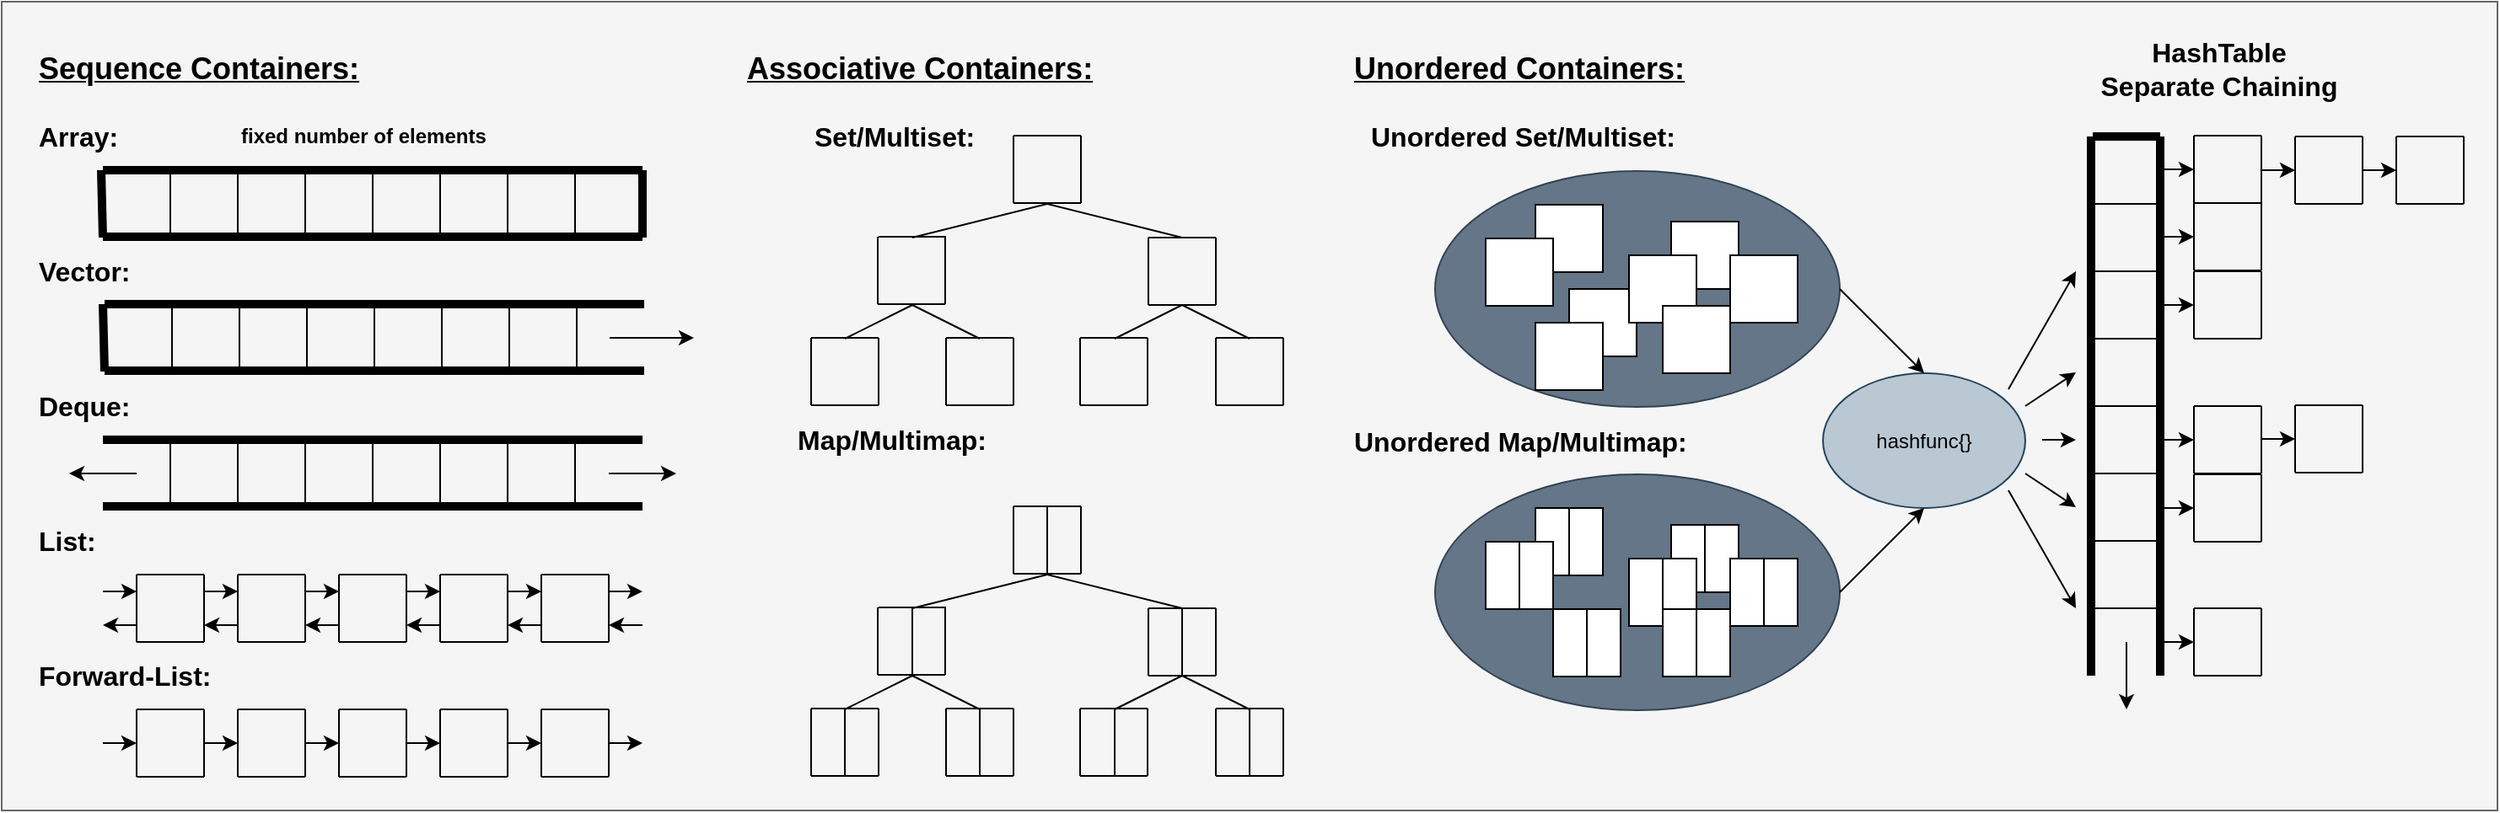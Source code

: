 <mxfile version="12.2.4" pages="4"><diagram id="ur9W8ZMV0B1gVCbYre9f" name="containers structure"><mxGraphModel dx="794" dy="1125" grid="1" gridSize="10" guides="1" tooltips="1" connect="1" arrows="1" fold="1" page="1" pageScale="1" pageWidth="1169" pageHeight="827" math="0" shadow="0"><root><mxCell id="0"/><mxCell id="1" parent="0"/><mxCell id="444" value="" style="rounded=0;whiteSpace=wrap;html=1;fillColor=#f5f5f5;strokeColor=#666666;fontColor=#333333;" parent="1" vertex="1"><mxGeometry width="1480" height="480" as="geometry"/></mxCell><mxCell id="2" value="&lt;u&gt;&lt;font size=&quot;1&quot;&gt;&lt;b style=&quot;font-size: 18px&quot;&gt;Sequence Containers:&lt;/b&gt;&lt;/font&gt;&lt;/u&gt;" style="text;html=1;strokeColor=none;fillColor=none;align=left;verticalAlign=middle;whiteSpace=wrap;rounded=0;strokeWidth=1;" parent="1" vertex="1"><mxGeometry x="20" y="20" width="200" height="40" as="geometry"/></mxCell><mxCell id="3" value="&lt;font size=&quot;1&quot;&gt;&lt;b style=&quot;font-size: 16px&quot;&gt;Array:&lt;/b&gt;&lt;/font&gt;" style="text;html=1;strokeColor=none;fillColor=none;align=left;verticalAlign=middle;whiteSpace=wrap;rounded=0;strokeWidth=1;" parent="1" vertex="1"><mxGeometry x="20" y="60" width="120" height="40" as="geometry"/></mxCell><mxCell id="8" value="&lt;font size=&quot;1&quot;&gt;&lt;b style=&quot;font-size: 16px&quot;&gt;Forward-List:&lt;/b&gt;&lt;/font&gt;" style="text;html=1;strokeColor=none;fillColor=none;align=left;verticalAlign=middle;whiteSpace=wrap;rounded=0;strokeWidth=1;" parent="1" vertex="1"><mxGeometry x="20" y="380" width="200" height="40" as="geometry"/></mxCell><mxCell id="9" value="&lt;font size=&quot;1&quot;&gt;&lt;b style=&quot;font-size: 16px&quot;&gt;List:&lt;/b&gt;&lt;/font&gt;" style="text;html=1;strokeColor=none;fillColor=none;align=left;verticalAlign=middle;whiteSpace=wrap;rounded=0;strokeWidth=1;" parent="1" vertex="1"><mxGeometry x="20" y="300" width="200" height="40" as="geometry"/></mxCell><mxCell id="10" value="&lt;font size=&quot;1&quot;&gt;&lt;b style=&quot;font-size: 16px&quot;&gt;Deque:&lt;/b&gt;&lt;/font&gt;" style="text;html=1;strokeColor=none;fillColor=none;align=left;verticalAlign=middle;whiteSpace=wrap;rounded=0;strokeWidth=1;" parent="1" vertex="1"><mxGeometry x="20" y="220" width="200" height="40" as="geometry"/></mxCell><mxCell id="11" value="&lt;font size=&quot;1&quot;&gt;&lt;b style=&quot;font-size: 16px&quot;&gt;Vector:&lt;/b&gt;&lt;/font&gt;" style="text;html=1;strokeColor=none;fillColor=none;align=left;verticalAlign=middle;whiteSpace=wrap;rounded=0;strokeWidth=1;" parent="1" vertex="1"><mxGeometry x="20" y="140" width="200" height="40" as="geometry"/></mxCell><mxCell id="13" value="" style="endArrow=none;html=1;strokeWidth=5;" parent="1" edge="1"><mxGeometry width="50" height="50" relative="1" as="geometry"><mxPoint x="60" y="140" as="sourcePoint"/><mxPoint x="59" y="100" as="targetPoint"/></mxGeometry></mxCell><mxCell id="14" value="" style="endArrow=none;html=1;strokeWidth=5;" parent="1" edge="1"><mxGeometry width="50" height="50" relative="1" as="geometry"><mxPoint x="380" y="100" as="sourcePoint"/><mxPoint x="60" y="100" as="targetPoint"/></mxGeometry></mxCell><mxCell id="15" value="" style="endArrow=none;html=1;strokeWidth=5;entryX=0.2;entryY=1;entryDx=0;entryDy=0;entryPerimeter=0;" parent="1" edge="1"><mxGeometry width="50" height="50" relative="1" as="geometry"><mxPoint x="380" y="139.5" as="sourcePoint"/><mxPoint x="60.0" y="139.5" as="targetPoint"/></mxGeometry></mxCell><mxCell id="16" value="" style="endArrow=none;html=1;strokeWidth=1;" parent="1" edge="1"><mxGeometry width="50" height="50" relative="1" as="geometry"><mxPoint x="100" y="140" as="sourcePoint"/><mxPoint x="100" y="100" as="targetPoint"/></mxGeometry></mxCell><mxCell id="17" value="" style="endArrow=none;html=1;entryX=0.2;entryY=1;entryDx=0;entryDy=0;entryPerimeter=0;strokeWidth=5;" parent="1" edge="1"><mxGeometry width="50" height="50" relative="1" as="geometry"><mxPoint x="380" y="140" as="sourcePoint"/><mxPoint x="380" y="100" as="targetPoint"/></mxGeometry></mxCell><mxCell id="18" value="" style="endArrow=none;html=1;strokeWidth=1;" parent="1" edge="1"><mxGeometry width="50" height="50" relative="1" as="geometry"><mxPoint x="140" y="140" as="sourcePoint"/><mxPoint x="140" y="100" as="targetPoint"/><Array as="points"><mxPoint x="140" y="120"/></Array></mxGeometry></mxCell><mxCell id="19" value="" style="endArrow=none;html=1;strokeWidth=1;" parent="1" edge="1"><mxGeometry width="50" height="50" relative="1" as="geometry"><mxPoint x="260" y="140" as="sourcePoint"/><mxPoint x="260" y="100" as="targetPoint"/></mxGeometry></mxCell><mxCell id="20" value="" style="endArrow=none;html=1;strokeWidth=1;" parent="1" edge="1"><mxGeometry width="50" height="50" relative="1" as="geometry"><mxPoint x="220" y="140" as="sourcePoint"/><mxPoint x="220" y="100" as="targetPoint"/></mxGeometry></mxCell><mxCell id="21" value="" style="endArrow=none;html=1;strokeWidth=1;" parent="1" edge="1"><mxGeometry width="50" height="50" relative="1" as="geometry"><mxPoint x="180" y="140" as="sourcePoint"/><mxPoint x="180" y="100" as="targetPoint"/></mxGeometry></mxCell><mxCell id="22" value="" style="endArrow=none;html=1;strokeWidth=1;" parent="1" edge="1"><mxGeometry width="50" height="50" relative="1" as="geometry"><mxPoint x="340" y="140" as="sourcePoint"/><mxPoint x="340" y="100" as="targetPoint"/></mxGeometry></mxCell><mxCell id="23" value="" style="endArrow=none;html=1;strokeWidth=1;" parent="1" edge="1"><mxGeometry width="50" height="50" relative="1" as="geometry"><mxPoint x="300" y="140" as="sourcePoint"/><mxPoint x="300" y="100" as="targetPoint"/></mxGeometry></mxCell><mxCell id="24" value="&lt;font size=&quot;1&quot;&gt;&lt;b style=&quot;font-size: 12px&quot;&gt;fixed number of elements&lt;/b&gt;&lt;/font&gt;" style="text;html=1;strokeColor=none;fillColor=none;align=left;verticalAlign=middle;whiteSpace=wrap;rounded=0;strokeWidth=1;" parent="1" vertex="1"><mxGeometry x="140" y="60" width="160" height="40" as="geometry"/></mxCell><mxCell id="39" value="" style="endArrow=none;html=1;strokeWidth=1;" parent="1" edge="1"><mxGeometry width="50" height="50" relative="1" as="geometry"><mxPoint x="80" y="380" as="sourcePoint"/><mxPoint x="80" y="340" as="targetPoint"/></mxGeometry></mxCell><mxCell id="41" value="" style="endArrow=none;html=1;strokeWidth=1;" parent="1" edge="1"><mxGeometry width="50" height="50" relative="1" as="geometry"><mxPoint x="120" y="380" as="sourcePoint"/><mxPoint x="120" y="340" as="targetPoint"/><Array as="points"><mxPoint x="120" y="360"/></Array></mxGeometry></mxCell><mxCell id="44" value="" style="endArrow=none;html=1;strokeWidth=1;" parent="1" edge="1"><mxGeometry width="50" height="50" relative="1" as="geometry"><mxPoint x="120" y="380" as="sourcePoint"/><mxPoint x="80" y="380" as="targetPoint"/></mxGeometry></mxCell><mxCell id="58" value="" style="endArrow=none;html=1;strokeWidth=5;" parent="1" edge="1"><mxGeometry width="50" height="50" relative="1" as="geometry"><mxPoint x="61" y="219.5" as="sourcePoint"/><mxPoint x="60" y="179.5" as="targetPoint"/></mxGeometry></mxCell><mxCell id="59" value="" style="endArrow=none;html=1;strokeWidth=5;" parent="1" edge="1"><mxGeometry width="50" height="50" relative="1" as="geometry"><mxPoint x="381" y="179.5" as="sourcePoint"/><mxPoint x="61" y="179.5" as="targetPoint"/></mxGeometry></mxCell><mxCell id="60" value="" style="endArrow=none;html=1;strokeWidth=5;entryX=0.2;entryY=1;entryDx=0;entryDy=0;entryPerimeter=0;" parent="1" edge="1"><mxGeometry width="50" height="50" relative="1" as="geometry"><mxPoint x="381" y="219" as="sourcePoint"/><mxPoint x="61" y="219" as="targetPoint"/></mxGeometry></mxCell><mxCell id="61" value="" style="endArrow=none;html=1;strokeWidth=1;" parent="1" edge="1"><mxGeometry width="50" height="50" relative="1" as="geometry"><mxPoint x="101" y="219.5" as="sourcePoint"/><mxPoint x="101" y="179.5" as="targetPoint"/></mxGeometry></mxCell><mxCell id="63" value="" style="endArrow=none;html=1;strokeWidth=1;" parent="1" edge="1"><mxGeometry width="50" height="50" relative="1" as="geometry"><mxPoint x="141" y="219.5" as="sourcePoint"/><mxPoint x="141" y="179.5" as="targetPoint"/><Array as="points"><mxPoint x="141" y="199.5"/></Array></mxGeometry></mxCell><mxCell id="64" value="" style="endArrow=none;html=1;strokeWidth=1;" parent="1" edge="1"><mxGeometry width="50" height="50" relative="1" as="geometry"><mxPoint x="261" y="219.5" as="sourcePoint"/><mxPoint x="261" y="179.5" as="targetPoint"/></mxGeometry></mxCell><mxCell id="65" value="" style="endArrow=none;html=1;strokeWidth=1;" parent="1" edge="1"><mxGeometry width="50" height="50" relative="1" as="geometry"><mxPoint x="221" y="219.5" as="sourcePoint"/><mxPoint x="221" y="179.5" as="targetPoint"/></mxGeometry></mxCell><mxCell id="66" value="" style="endArrow=none;html=1;strokeWidth=1;" parent="1" edge="1"><mxGeometry width="50" height="50" relative="1" as="geometry"><mxPoint x="181" y="219.5" as="sourcePoint"/><mxPoint x="181" y="179.5" as="targetPoint"/></mxGeometry></mxCell><mxCell id="67" value="" style="endArrow=none;html=1;strokeWidth=1;" parent="1" edge="1"><mxGeometry width="50" height="50" relative="1" as="geometry"><mxPoint x="341" y="219.5" as="sourcePoint"/><mxPoint x="341" y="179.5" as="targetPoint"/></mxGeometry></mxCell><mxCell id="68" value="" style="endArrow=none;html=1;strokeWidth=1;" parent="1" edge="1"><mxGeometry width="50" height="50" relative="1" as="geometry"><mxPoint x="301" y="219.5" as="sourcePoint"/><mxPoint x="301" y="179.5" as="targetPoint"/></mxGeometry></mxCell><mxCell id="69" value="" style="endArrow=classic;html=1;strokeWidth=1;" parent="1" edge="1"><mxGeometry width="50" height="50" relative="1" as="geometry"><mxPoint x="360.5" y="199.5" as="sourcePoint"/><mxPoint x="410.5" y="199.5" as="targetPoint"/></mxGeometry></mxCell><mxCell id="71" value="" style="endArrow=none;html=1;strokeWidth=5;" parent="1" edge="1"><mxGeometry width="50" height="50" relative="1" as="geometry"><mxPoint x="380" y="260" as="sourcePoint"/><mxPoint x="60" y="260" as="targetPoint"/></mxGeometry></mxCell><mxCell id="72" value="" style="endArrow=none;html=1;strokeWidth=5;entryX=0.2;entryY=1;entryDx=0;entryDy=0;entryPerimeter=0;" parent="1" edge="1"><mxGeometry width="50" height="50" relative="1" as="geometry"><mxPoint x="380" y="299.5" as="sourcePoint"/><mxPoint x="60" y="299.5" as="targetPoint"/></mxGeometry></mxCell><mxCell id="73" value="" style="endArrow=none;html=1;strokeWidth=1;" parent="1" edge="1"><mxGeometry width="50" height="50" relative="1" as="geometry"><mxPoint x="100" y="300" as="sourcePoint"/><mxPoint x="100" y="260" as="targetPoint"/></mxGeometry></mxCell><mxCell id="75" value="" style="endArrow=none;html=1;strokeWidth=1;" parent="1" edge="1"><mxGeometry width="50" height="50" relative="1" as="geometry"><mxPoint x="140" y="300" as="sourcePoint"/><mxPoint x="140" y="260" as="targetPoint"/><Array as="points"><mxPoint x="140" y="280"/></Array></mxGeometry></mxCell><mxCell id="76" value="" style="endArrow=none;html=1;strokeWidth=1;" parent="1" edge="1"><mxGeometry width="50" height="50" relative="1" as="geometry"><mxPoint x="260" y="300" as="sourcePoint"/><mxPoint x="260" y="260" as="targetPoint"/></mxGeometry></mxCell><mxCell id="77" value="" style="endArrow=none;html=1;strokeWidth=1;" parent="1" edge="1"><mxGeometry width="50" height="50" relative="1" as="geometry"><mxPoint x="220" y="300" as="sourcePoint"/><mxPoint x="220" y="260" as="targetPoint"/></mxGeometry></mxCell><mxCell id="78" value="" style="endArrow=none;html=1;strokeWidth=1;" parent="1" edge="1"><mxGeometry width="50" height="50" relative="1" as="geometry"><mxPoint x="180" y="300" as="sourcePoint"/><mxPoint x="180" y="260" as="targetPoint"/></mxGeometry></mxCell><mxCell id="79" value="" style="endArrow=none;html=1;strokeWidth=1;" parent="1" edge="1"><mxGeometry width="50" height="50" relative="1" as="geometry"><mxPoint x="340" y="300" as="sourcePoint"/><mxPoint x="340" y="260" as="targetPoint"/></mxGeometry></mxCell><mxCell id="80" value="" style="endArrow=none;html=1;strokeWidth=1;" parent="1" edge="1"><mxGeometry width="50" height="50" relative="1" as="geometry"><mxPoint x="300" y="300" as="sourcePoint"/><mxPoint x="300" y="260" as="targetPoint"/></mxGeometry></mxCell><mxCell id="81" value="" style="endArrow=classic;html=1;strokeWidth=1;" parent="1" edge="1"><mxGeometry width="50" height="50" relative="1" as="geometry"><mxPoint x="360" y="280" as="sourcePoint"/><mxPoint x="400" y="280" as="targetPoint"/></mxGeometry></mxCell><mxCell id="82" value="" style="endArrow=classic;html=1;strokeWidth=1;" parent="1" edge="1"><mxGeometry width="50" height="50" relative="1" as="geometry"><mxPoint x="80" y="280" as="sourcePoint"/><mxPoint x="40" y="280" as="targetPoint"/></mxGeometry></mxCell><mxCell id="83" value="" style="endArrow=none;html=1;strokeWidth=1;" parent="1" edge="1"><mxGeometry width="50" height="50" relative="1" as="geometry"><mxPoint x="80" y="340" as="sourcePoint"/><mxPoint x="120" y="340" as="targetPoint"/></mxGeometry></mxCell><mxCell id="88" value="" style="endArrow=none;html=1;strokeWidth=1;" parent="1" edge="1"><mxGeometry width="50" height="50" relative="1" as="geometry"><mxPoint x="140" y="380" as="sourcePoint"/><mxPoint x="140" y="340" as="targetPoint"/></mxGeometry></mxCell><mxCell id="89" value="" style="endArrow=none;html=1;strokeWidth=1;" parent="1" edge="1"><mxGeometry width="50" height="50" relative="1" as="geometry"><mxPoint x="180" y="380" as="sourcePoint"/><mxPoint x="180" y="340" as="targetPoint"/><Array as="points"><mxPoint x="180" y="360"/></Array></mxGeometry></mxCell><mxCell id="90" value="" style="endArrow=none;html=1;strokeWidth=1;" parent="1" edge="1"><mxGeometry width="50" height="50" relative="1" as="geometry"><mxPoint x="180" y="380" as="sourcePoint"/><mxPoint x="140" y="380" as="targetPoint"/></mxGeometry></mxCell><mxCell id="91" value="" style="endArrow=none;html=1;strokeWidth=1;" parent="1" edge="1"><mxGeometry width="50" height="50" relative="1" as="geometry"><mxPoint x="140" y="340" as="sourcePoint"/><mxPoint x="180" y="340" as="targetPoint"/></mxGeometry></mxCell><mxCell id="92" value="" style="endArrow=none;html=1;strokeWidth=1;" parent="1" edge="1"><mxGeometry width="50" height="50" relative="1" as="geometry"><mxPoint x="200" y="380" as="sourcePoint"/><mxPoint x="200" y="340" as="targetPoint"/></mxGeometry></mxCell><mxCell id="93" value="" style="endArrow=none;html=1;strokeWidth=1;" parent="1" edge="1"><mxGeometry width="50" height="50" relative="1" as="geometry"><mxPoint x="240" y="380" as="sourcePoint"/><mxPoint x="240" y="340" as="targetPoint"/><Array as="points"><mxPoint x="240" y="360"/></Array></mxGeometry></mxCell><mxCell id="94" value="" style="endArrow=none;html=1;strokeWidth=1;" parent="1" edge="1"><mxGeometry width="50" height="50" relative="1" as="geometry"><mxPoint x="240" y="380" as="sourcePoint"/><mxPoint x="200" y="380" as="targetPoint"/></mxGeometry></mxCell><mxCell id="95" value="" style="endArrow=none;html=1;strokeWidth=1;" parent="1" edge="1"><mxGeometry width="50" height="50" relative="1" as="geometry"><mxPoint x="200" y="340" as="sourcePoint"/><mxPoint x="240" y="340" as="targetPoint"/></mxGeometry></mxCell><mxCell id="96" value="" style="endArrow=none;html=1;strokeWidth=1;" parent="1" edge="1"><mxGeometry width="50" height="50" relative="1" as="geometry"><mxPoint x="260" y="380" as="sourcePoint"/><mxPoint x="260" y="340" as="targetPoint"/></mxGeometry></mxCell><mxCell id="97" value="" style="endArrow=none;html=1;strokeWidth=1;" parent="1" edge="1"><mxGeometry width="50" height="50" relative="1" as="geometry"><mxPoint x="300" y="380" as="sourcePoint"/><mxPoint x="300" y="340" as="targetPoint"/><Array as="points"><mxPoint x="300" y="360"/></Array></mxGeometry></mxCell><mxCell id="98" value="" style="endArrow=none;html=1;strokeWidth=1;" parent="1" edge="1"><mxGeometry width="50" height="50" relative="1" as="geometry"><mxPoint x="300" y="380" as="sourcePoint"/><mxPoint x="260" y="380" as="targetPoint"/></mxGeometry></mxCell><mxCell id="99" value="" style="endArrow=none;html=1;strokeWidth=1;" parent="1" edge="1"><mxGeometry width="50" height="50" relative="1" as="geometry"><mxPoint x="260" y="340" as="sourcePoint"/><mxPoint x="300" y="340" as="targetPoint"/></mxGeometry></mxCell><mxCell id="100" value="" style="endArrow=none;html=1;strokeWidth=1;" parent="1" edge="1"><mxGeometry width="50" height="50" relative="1" as="geometry"><mxPoint x="320.0" y="380" as="sourcePoint"/><mxPoint x="320.0" y="340" as="targetPoint"/></mxGeometry></mxCell><mxCell id="101" value="" style="endArrow=none;html=1;strokeWidth=1;" parent="1" edge="1"><mxGeometry width="50" height="50" relative="1" as="geometry"><mxPoint x="360" y="380" as="sourcePoint"/><mxPoint x="360" y="340" as="targetPoint"/><Array as="points"><mxPoint x="360" y="360"/></Array></mxGeometry></mxCell><mxCell id="102" value="" style="endArrow=none;html=1;strokeWidth=1;" parent="1" edge="1"><mxGeometry width="50" height="50" relative="1" as="geometry"><mxPoint x="360" y="380" as="sourcePoint"/><mxPoint x="320.0" y="380" as="targetPoint"/></mxGeometry></mxCell><mxCell id="103" value="" style="endArrow=none;html=1;strokeWidth=1;" parent="1" edge="1"><mxGeometry width="50" height="50" relative="1" as="geometry"><mxPoint x="320.0" y="340" as="sourcePoint"/><mxPoint x="360" y="340" as="targetPoint"/></mxGeometry></mxCell><mxCell id="104" value="" style="endArrow=classic;html=1;strokeWidth=1;" parent="1" edge="1"><mxGeometry width="50" height="50" relative="1" as="geometry"><mxPoint x="80" y="370" as="sourcePoint"/><mxPoint x="60" y="370" as="targetPoint"/></mxGeometry></mxCell><mxCell id="105" value="" style="endArrow=classic;html=1;strokeWidth=1;" parent="1" edge="1"><mxGeometry width="50" height="50" relative="1" as="geometry"><mxPoint x="60" y="350" as="sourcePoint"/><mxPoint x="80" y="350" as="targetPoint"/></mxGeometry></mxCell><mxCell id="106" value="" style="endArrow=classic;html=1;strokeWidth=1;" parent="1" edge="1"><mxGeometry width="50" height="50" relative="1" as="geometry"><mxPoint x="200" y="370" as="sourcePoint"/><mxPoint x="180" y="370" as="targetPoint"/></mxGeometry></mxCell><mxCell id="107" value="" style="endArrow=classic;html=1;strokeWidth=1;" parent="1" edge="1"><mxGeometry width="50" height="50" relative="1" as="geometry"><mxPoint x="180" y="350" as="sourcePoint"/><mxPoint x="200" y="350" as="targetPoint"/></mxGeometry></mxCell><mxCell id="108" value="" style="endArrow=classic;html=1;strokeWidth=1;" parent="1" edge="1"><mxGeometry width="50" height="50" relative="1" as="geometry"><mxPoint x="120" y="350" as="sourcePoint"/><mxPoint x="140" y="350" as="targetPoint"/></mxGeometry></mxCell><mxCell id="109" value="" style="endArrow=classic;html=1;strokeWidth=1;" parent="1" edge="1"><mxGeometry width="50" height="50" relative="1" as="geometry"><mxPoint x="140" y="370" as="sourcePoint"/><mxPoint x="120" y="370" as="targetPoint"/></mxGeometry></mxCell><mxCell id="110" value="" style="endArrow=classic;html=1;strokeWidth=1;" parent="1" edge="1"><mxGeometry width="50" height="50" relative="1" as="geometry"><mxPoint x="360" y="350" as="sourcePoint"/><mxPoint x="380" y="350" as="targetPoint"/></mxGeometry></mxCell><mxCell id="111" value="" style="endArrow=classic;html=1;strokeWidth=1;" parent="1" edge="1"><mxGeometry width="50" height="50" relative="1" as="geometry"><mxPoint x="380" y="370" as="sourcePoint"/><mxPoint x="360" y="370" as="targetPoint"/></mxGeometry></mxCell><mxCell id="112" value="" style="endArrow=classic;html=1;strokeWidth=1;" parent="1" edge="1"><mxGeometry width="50" height="50" relative="1" as="geometry"><mxPoint x="300" y="350" as="sourcePoint"/><mxPoint x="320" y="350" as="targetPoint"/></mxGeometry></mxCell><mxCell id="113" value="" style="endArrow=classic;html=1;strokeWidth=1;" parent="1" edge="1"><mxGeometry width="50" height="50" relative="1" as="geometry"><mxPoint x="320" y="370" as="sourcePoint"/><mxPoint x="300" y="370" as="targetPoint"/></mxGeometry></mxCell><mxCell id="114" value="" style="endArrow=classic;html=1;strokeWidth=1;" parent="1" edge="1"><mxGeometry width="50" height="50" relative="1" as="geometry"><mxPoint x="240" y="350" as="sourcePoint"/><mxPoint x="260" y="350" as="targetPoint"/></mxGeometry></mxCell><mxCell id="115" value="" style="endArrow=classic;html=1;strokeWidth=1;" parent="1" edge="1"><mxGeometry width="50" height="50" relative="1" as="geometry"><mxPoint x="260" y="370" as="sourcePoint"/><mxPoint x="240" y="370" as="targetPoint"/></mxGeometry></mxCell><mxCell id="116" value="" style="endArrow=none;html=1;strokeWidth=1;" parent="1" edge="1"><mxGeometry width="50" height="50" relative="1" as="geometry"><mxPoint x="80.0" y="460" as="sourcePoint"/><mxPoint x="80.0" y="420" as="targetPoint"/></mxGeometry></mxCell><mxCell id="117" value="" style="endArrow=none;html=1;strokeWidth=1;" parent="1" edge="1"><mxGeometry width="50" height="50" relative="1" as="geometry"><mxPoint x="120" y="460" as="sourcePoint"/><mxPoint x="120" y="420" as="targetPoint"/><Array as="points"><mxPoint x="120" y="440"/></Array></mxGeometry></mxCell><mxCell id="118" value="" style="endArrow=none;html=1;strokeWidth=1;" parent="1" edge="1"><mxGeometry width="50" height="50" relative="1" as="geometry"><mxPoint x="120" y="460" as="sourcePoint"/><mxPoint x="80.0" y="460" as="targetPoint"/></mxGeometry></mxCell><mxCell id="119" value="" style="endArrow=none;html=1;strokeWidth=1;" parent="1" edge="1"><mxGeometry width="50" height="50" relative="1" as="geometry"><mxPoint x="80.0" y="420" as="sourcePoint"/><mxPoint x="120" y="420" as="targetPoint"/></mxGeometry></mxCell><mxCell id="120" value="" style="endArrow=none;html=1;strokeWidth=1;" parent="1" edge="1"><mxGeometry width="50" height="50" relative="1" as="geometry"><mxPoint x="140" y="460" as="sourcePoint"/><mxPoint x="140" y="420" as="targetPoint"/></mxGeometry></mxCell><mxCell id="121" value="" style="endArrow=none;html=1;strokeWidth=1;" parent="1" edge="1"><mxGeometry width="50" height="50" relative="1" as="geometry"><mxPoint x="180" y="460" as="sourcePoint"/><mxPoint x="180" y="420" as="targetPoint"/><Array as="points"><mxPoint x="180" y="440"/></Array></mxGeometry></mxCell><mxCell id="122" value="" style="endArrow=none;html=1;strokeWidth=1;" parent="1" edge="1"><mxGeometry width="50" height="50" relative="1" as="geometry"><mxPoint x="180" y="460" as="sourcePoint"/><mxPoint x="140" y="460" as="targetPoint"/></mxGeometry></mxCell><mxCell id="123" value="" style="endArrow=none;html=1;strokeWidth=1;" parent="1" edge="1"><mxGeometry width="50" height="50" relative="1" as="geometry"><mxPoint x="140" y="420" as="sourcePoint"/><mxPoint x="180" y="420" as="targetPoint"/></mxGeometry></mxCell><mxCell id="124" value="" style="endArrow=none;html=1;strokeWidth=1;" parent="1" edge="1"><mxGeometry width="50" height="50" relative="1" as="geometry"><mxPoint x="200" y="460" as="sourcePoint"/><mxPoint x="200" y="420" as="targetPoint"/></mxGeometry></mxCell><mxCell id="125" value="" style="endArrow=none;html=1;strokeWidth=1;" parent="1" edge="1"><mxGeometry width="50" height="50" relative="1" as="geometry"><mxPoint x="240" y="460" as="sourcePoint"/><mxPoint x="240" y="420" as="targetPoint"/><Array as="points"><mxPoint x="240" y="440"/></Array></mxGeometry></mxCell><mxCell id="126" value="" style="endArrow=none;html=1;strokeWidth=1;" parent="1" edge="1"><mxGeometry width="50" height="50" relative="1" as="geometry"><mxPoint x="240" y="460" as="sourcePoint"/><mxPoint x="200" y="460" as="targetPoint"/></mxGeometry></mxCell><mxCell id="127" value="" style="endArrow=none;html=1;strokeWidth=1;" parent="1" edge="1"><mxGeometry width="50" height="50" relative="1" as="geometry"><mxPoint x="200" y="420" as="sourcePoint"/><mxPoint x="240" y="420" as="targetPoint"/></mxGeometry></mxCell><mxCell id="128" value="" style="endArrow=none;html=1;strokeWidth=1;" parent="1" edge="1"><mxGeometry width="50" height="50" relative="1" as="geometry"><mxPoint x="260" y="460" as="sourcePoint"/><mxPoint x="260" y="420" as="targetPoint"/></mxGeometry></mxCell><mxCell id="129" value="" style="endArrow=none;html=1;strokeWidth=1;" parent="1" edge="1"><mxGeometry width="50" height="50" relative="1" as="geometry"><mxPoint x="300" y="460" as="sourcePoint"/><mxPoint x="300" y="420" as="targetPoint"/><Array as="points"><mxPoint x="300" y="440"/></Array></mxGeometry></mxCell><mxCell id="130" value="" style="endArrow=none;html=1;strokeWidth=1;" parent="1" edge="1"><mxGeometry width="50" height="50" relative="1" as="geometry"><mxPoint x="300" y="460" as="sourcePoint"/><mxPoint x="260" y="460" as="targetPoint"/></mxGeometry></mxCell><mxCell id="131" value="" style="endArrow=none;html=1;strokeWidth=1;" parent="1" edge="1"><mxGeometry width="50" height="50" relative="1" as="geometry"><mxPoint x="260" y="420" as="sourcePoint"/><mxPoint x="300" y="420" as="targetPoint"/></mxGeometry></mxCell><mxCell id="132" value="" style="endArrow=none;html=1;strokeWidth=1;" parent="1" edge="1"><mxGeometry width="50" height="50" relative="1" as="geometry"><mxPoint x="320" y="460" as="sourcePoint"/><mxPoint x="320" y="420" as="targetPoint"/></mxGeometry></mxCell><mxCell id="133" value="" style="endArrow=none;html=1;strokeWidth=1;" parent="1" edge="1"><mxGeometry width="50" height="50" relative="1" as="geometry"><mxPoint x="360" y="460" as="sourcePoint"/><mxPoint x="360" y="420" as="targetPoint"/><Array as="points"><mxPoint x="360" y="440"/></Array></mxGeometry></mxCell><mxCell id="134" value="" style="endArrow=none;html=1;strokeWidth=1;" parent="1" edge="1"><mxGeometry width="50" height="50" relative="1" as="geometry"><mxPoint x="360" y="460" as="sourcePoint"/><mxPoint x="320" y="460" as="targetPoint"/></mxGeometry></mxCell><mxCell id="135" value="" style="endArrow=none;html=1;strokeWidth=1;" parent="1" edge="1"><mxGeometry width="50" height="50" relative="1" as="geometry"><mxPoint x="320" y="420" as="sourcePoint"/><mxPoint x="360" y="420" as="targetPoint"/></mxGeometry></mxCell><mxCell id="137" value="" style="endArrow=classic;html=1;strokeWidth=1;" parent="1" edge="1"><mxGeometry width="50" height="50" relative="1" as="geometry"><mxPoint x="60.0" y="440" as="sourcePoint"/><mxPoint x="80.0" y="440" as="targetPoint"/></mxGeometry></mxCell><mxCell id="139" value="" style="endArrow=classic;html=1;strokeWidth=1;" parent="1" edge="1"><mxGeometry width="50" height="50" relative="1" as="geometry"><mxPoint x="180" y="440" as="sourcePoint"/><mxPoint x="200" y="440" as="targetPoint"/></mxGeometry></mxCell><mxCell id="140" value="" style="endArrow=classic;html=1;strokeWidth=1;" parent="1" edge="1"><mxGeometry width="50" height="50" relative="1" as="geometry"><mxPoint x="120" y="440" as="sourcePoint"/><mxPoint x="140" y="440" as="targetPoint"/></mxGeometry></mxCell><mxCell id="142" value="" style="endArrow=classic;html=1;strokeWidth=1;" parent="1" edge="1"><mxGeometry width="50" height="50" relative="1" as="geometry"><mxPoint x="360" y="440" as="sourcePoint"/><mxPoint x="380" y="440" as="targetPoint"/></mxGeometry></mxCell><mxCell id="144" value="" style="endArrow=classic;html=1;strokeWidth=1;" parent="1" edge="1"><mxGeometry width="50" height="50" relative="1" as="geometry"><mxPoint x="300" y="440" as="sourcePoint"/><mxPoint x="320" y="440" as="targetPoint"/></mxGeometry></mxCell><mxCell id="146" value="" style="endArrow=classic;html=1;strokeWidth=1;" parent="1" edge="1"><mxGeometry width="50" height="50" relative="1" as="geometry"><mxPoint x="240" y="440" as="sourcePoint"/><mxPoint x="260" y="440" as="targetPoint"/></mxGeometry></mxCell><mxCell id="148" value="&lt;u&gt;&lt;font size=&quot;1&quot;&gt;&lt;b style=&quot;font-size: 18px&quot;&gt;Associative Containers:&lt;/b&gt;&lt;/font&gt;&lt;/u&gt;" style="text;html=1;strokeColor=none;fillColor=none;align=left;verticalAlign=middle;whiteSpace=wrap;rounded=0;strokeWidth=1;" parent="1" vertex="1"><mxGeometry x="440" y="20" width="240" height="40" as="geometry"/></mxCell><mxCell id="152" value="" style="endArrow=none;html=1;strokeWidth=1;" parent="1" edge="1"><mxGeometry width="50" height="50" relative="1" as="geometry"><mxPoint x="480" y="239.5" as="sourcePoint"/><mxPoint x="480" y="199.5" as="targetPoint"/></mxGeometry></mxCell><mxCell id="153" value="" style="endArrow=none;html=1;strokeWidth=1;" parent="1" edge="1"><mxGeometry width="50" height="50" relative="1" as="geometry"><mxPoint x="520" y="239.5" as="sourcePoint"/><mxPoint x="520" y="199.5" as="targetPoint"/><Array as="points"><mxPoint x="520" y="219.5"/></Array></mxGeometry></mxCell><mxCell id="154" value="" style="endArrow=none;html=1;strokeWidth=1;" parent="1" edge="1"><mxGeometry width="50" height="50" relative="1" as="geometry"><mxPoint x="520" y="239.5" as="sourcePoint"/><mxPoint x="480" y="239.5" as="targetPoint"/></mxGeometry></mxCell><mxCell id="155" value="" style="endArrow=none;html=1;strokeWidth=1;" parent="1" edge="1"><mxGeometry width="50" height="50" relative="1" as="geometry"><mxPoint x="480" y="199.5" as="sourcePoint"/><mxPoint x="520" y="199.5" as="targetPoint"/></mxGeometry></mxCell><mxCell id="156" value="" style="endArrow=none;html=1;strokeWidth=1;" parent="1" edge="1"><mxGeometry width="50" height="50" relative="1" as="geometry"><mxPoint x="560.0" y="239.5" as="sourcePoint"/><mxPoint x="560.0" y="199.5" as="targetPoint"/></mxGeometry></mxCell><mxCell id="157" value="" style="endArrow=none;html=1;strokeWidth=1;" parent="1" edge="1"><mxGeometry width="50" height="50" relative="1" as="geometry"><mxPoint x="600.0" y="239.5" as="sourcePoint"/><mxPoint x="600.0" y="199.5" as="targetPoint"/><Array as="points"><mxPoint x="600" y="219.5"/></Array></mxGeometry></mxCell><mxCell id="158" value="" style="endArrow=none;html=1;strokeWidth=1;" parent="1" edge="1"><mxGeometry width="50" height="50" relative="1" as="geometry"><mxPoint x="600.0" y="239.5" as="sourcePoint"/><mxPoint x="560.0" y="239.5" as="targetPoint"/></mxGeometry></mxCell><mxCell id="159" value="" style="endArrow=none;html=1;strokeWidth=1;" parent="1" edge="1"><mxGeometry width="50" height="50" relative="1" as="geometry"><mxPoint x="560.0" y="199.5" as="sourcePoint"/><mxPoint x="600.0" y="199.5" as="targetPoint"/></mxGeometry></mxCell><mxCell id="160" value="" style="endArrow=none;html=1;strokeWidth=1;" parent="1" edge="1"><mxGeometry width="50" height="50" relative="1" as="geometry"><mxPoint x="639.5" y="239.5" as="sourcePoint"/><mxPoint x="639.5" y="199.5" as="targetPoint"/></mxGeometry></mxCell><mxCell id="161" value="" style="endArrow=none;html=1;strokeWidth=1;" parent="1" edge="1"><mxGeometry width="50" height="50" relative="1" as="geometry"><mxPoint x="679.5" y="239.5" as="sourcePoint"/><mxPoint x="679.5" y="199.5" as="targetPoint"/><Array as="points"><mxPoint x="679.5" y="219.5"/></Array></mxGeometry></mxCell><mxCell id="162" value="" style="endArrow=none;html=1;strokeWidth=1;" parent="1" edge="1"><mxGeometry width="50" height="50" relative="1" as="geometry"><mxPoint x="679.5" y="239.5" as="sourcePoint"/><mxPoint x="639.5" y="239.5" as="targetPoint"/></mxGeometry></mxCell><mxCell id="163" value="" style="endArrow=none;html=1;strokeWidth=1;" parent="1" edge="1"><mxGeometry width="50" height="50" relative="1" as="geometry"><mxPoint x="639.5" y="199.5" as="sourcePoint"/><mxPoint x="679.5" y="199.5" as="targetPoint"/></mxGeometry></mxCell><mxCell id="164" value="" style="endArrow=none;html=1;strokeWidth=1;" parent="1" edge="1"><mxGeometry width="50" height="50" relative="1" as="geometry"><mxPoint x="720.0" y="239.5" as="sourcePoint"/><mxPoint x="720.0" y="199.5" as="targetPoint"/></mxGeometry></mxCell><mxCell id="165" value="" style="endArrow=none;html=1;strokeWidth=1;" parent="1" edge="1"><mxGeometry width="50" height="50" relative="1" as="geometry"><mxPoint x="760.0" y="239.5" as="sourcePoint"/><mxPoint x="760.0" y="199.5" as="targetPoint"/><Array as="points"><mxPoint x="760" y="219.5"/></Array></mxGeometry></mxCell><mxCell id="166" value="" style="endArrow=none;html=1;strokeWidth=1;" parent="1" edge="1"><mxGeometry width="50" height="50" relative="1" as="geometry"><mxPoint x="760.0" y="239.5" as="sourcePoint"/><mxPoint x="720.0" y="239.5" as="targetPoint"/></mxGeometry></mxCell><mxCell id="167" value="" style="endArrow=none;html=1;strokeWidth=1;" parent="1" edge="1"><mxGeometry width="50" height="50" relative="1" as="geometry"><mxPoint x="720.0" y="199.5" as="sourcePoint"/><mxPoint x="760.0" y="199.5" as="targetPoint"/></mxGeometry></mxCell><mxCell id="168" value="" style="endArrow=none;html=1;strokeWidth=1;" parent="1" edge="1"><mxGeometry width="50" height="50" relative="1" as="geometry"><mxPoint x="519.5" y="179.5" as="sourcePoint"/><mxPoint x="519.5" y="139.5" as="targetPoint"/></mxGeometry></mxCell><mxCell id="169" value="" style="endArrow=none;html=1;strokeWidth=1;" parent="1" edge="1"><mxGeometry width="50" height="50" relative="1" as="geometry"><mxPoint x="559.5" y="179.5" as="sourcePoint"/><mxPoint x="559.5" y="139.5" as="targetPoint"/><Array as="points"><mxPoint x="559.5" y="159.5"/></Array></mxGeometry></mxCell><mxCell id="170" value="" style="endArrow=none;html=1;strokeWidth=1;" parent="1" edge="1"><mxGeometry width="50" height="50" relative="1" as="geometry"><mxPoint x="559.5" y="179.5" as="sourcePoint"/><mxPoint x="519.5" y="179.5" as="targetPoint"/></mxGeometry></mxCell><mxCell id="171" value="" style="endArrow=none;html=1;strokeWidth=1;" parent="1" edge="1"><mxGeometry width="50" height="50" relative="1" as="geometry"><mxPoint x="520.0" y="139.5" as="sourcePoint"/><mxPoint x="560.0" y="139.5" as="targetPoint"/></mxGeometry></mxCell><mxCell id="172" value="" style="endArrow=none;html=1;strokeWidth=1;" parent="1" edge="1"><mxGeometry width="50" height="50" relative="1" as="geometry"><mxPoint x="680.0" y="180" as="sourcePoint"/><mxPoint x="680.0" y="140" as="targetPoint"/></mxGeometry></mxCell><mxCell id="173" value="" style="endArrow=none;html=1;strokeWidth=1;" parent="1" edge="1"><mxGeometry width="50" height="50" relative="1" as="geometry"><mxPoint x="720.0" y="180" as="sourcePoint"/><mxPoint x="720.0" y="140" as="targetPoint"/><Array as="points"><mxPoint x="720" y="160"/></Array></mxGeometry></mxCell><mxCell id="174" value="" style="endArrow=none;html=1;strokeWidth=1;" parent="1" edge="1"><mxGeometry width="50" height="50" relative="1" as="geometry"><mxPoint x="720.0" y="180" as="sourcePoint"/><mxPoint x="680.0" y="180" as="targetPoint"/></mxGeometry></mxCell><mxCell id="175" value="" style="endArrow=none;html=1;strokeWidth=1;" parent="1" edge="1"><mxGeometry width="50" height="50" relative="1" as="geometry"><mxPoint x="680.0" y="140" as="sourcePoint"/><mxPoint x="720.0" y="140" as="targetPoint"/></mxGeometry></mxCell><mxCell id="176" value="" style="endArrow=none;html=1;strokeWidth=1;" parent="1" edge="1"><mxGeometry width="50" height="50" relative="1" as="geometry"><mxPoint x="600.0" y="119.5" as="sourcePoint"/><mxPoint x="600.0" y="79.5" as="targetPoint"/></mxGeometry></mxCell><mxCell id="177" value="" style="endArrow=none;html=1;strokeWidth=1;" parent="1" edge="1"><mxGeometry width="50" height="50" relative="1" as="geometry"><mxPoint x="640.0" y="119.5" as="sourcePoint"/><mxPoint x="640.0" y="79.5" as="targetPoint"/><Array as="points"><mxPoint x="640" y="99.5"/></Array></mxGeometry></mxCell><mxCell id="178" value="" style="endArrow=none;html=1;strokeWidth=1;" parent="1" edge="1"><mxGeometry width="50" height="50" relative="1" as="geometry"><mxPoint x="640.0" y="119.5" as="sourcePoint"/><mxPoint x="600.0" y="119.5" as="targetPoint"/></mxGeometry></mxCell><mxCell id="179" value="" style="endArrow=none;html=1;strokeWidth=1;" parent="1" edge="1"><mxGeometry width="50" height="50" relative="1" as="geometry"><mxPoint x="600.0" y="79.5" as="sourcePoint"/><mxPoint x="640.0" y="79.5" as="targetPoint"/></mxGeometry></mxCell><mxCell id="180" value="" style="endArrow=none;html=1;strokeWidth=1;" parent="1" edge="1"><mxGeometry width="50" height="50" relative="1" as="geometry"><mxPoint x="540" y="140" as="sourcePoint"/><mxPoint x="620" y="120" as="targetPoint"/></mxGeometry></mxCell><mxCell id="181" value="" style="endArrow=none;html=1;strokeWidth=1;" parent="1" edge="1"><mxGeometry width="50" height="50" relative="1" as="geometry"><mxPoint x="700" y="140" as="sourcePoint"/><mxPoint x="620" y="120" as="targetPoint"/></mxGeometry></mxCell><mxCell id="182" value="" style="endArrow=none;html=1;strokeWidth=1;" parent="1" edge="1"><mxGeometry width="50" height="50" relative="1" as="geometry"><mxPoint x="700" y="180" as="sourcePoint"/><mxPoint x="740" y="200" as="targetPoint"/></mxGeometry></mxCell><mxCell id="183" value="" style="endArrow=none;html=1;strokeWidth=1;" parent="1" edge="1"><mxGeometry width="50" height="50" relative="1" as="geometry"><mxPoint x="580" y="200" as="sourcePoint"/><mxPoint x="540" y="180" as="targetPoint"/></mxGeometry></mxCell><mxCell id="184" value="" style="endArrow=none;html=1;strokeWidth=1;" parent="1" edge="1"><mxGeometry width="50" height="50" relative="1" as="geometry"><mxPoint x="500" y="200" as="sourcePoint"/><mxPoint x="540" y="180" as="targetPoint"/></mxGeometry></mxCell><mxCell id="185" value="" style="endArrow=none;html=1;strokeWidth=1;" parent="1" edge="1"><mxGeometry width="50" height="50" relative="1" as="geometry"><mxPoint x="660" y="200" as="sourcePoint"/><mxPoint x="700" y="180" as="targetPoint"/></mxGeometry></mxCell><mxCell id="186" value="&lt;font size=&quot;1&quot;&gt;&lt;b style=&quot;font-size: 16px&quot;&gt;Set/Multiset:&lt;/b&gt;&lt;/font&gt;" style="text;html=1;strokeColor=none;fillColor=none;align=left;verticalAlign=middle;whiteSpace=wrap;rounded=0;strokeWidth=1;" parent="1" vertex="1"><mxGeometry x="479.5" y="60" width="200" height="40" as="geometry"/></mxCell><mxCell id="187" value="" style="endArrow=none;html=1;strokeWidth=1;" parent="1" edge="1"><mxGeometry width="50" height="50" relative="1" as="geometry"><mxPoint x="480" y="459.5" as="sourcePoint"/><mxPoint x="480" y="419.5" as="targetPoint"/></mxGeometry></mxCell><mxCell id="188" value="" style="endArrow=none;html=1;strokeWidth=1;" parent="1" edge="1"><mxGeometry width="50" height="50" relative="1" as="geometry"><mxPoint x="520.0" y="459.5" as="sourcePoint"/><mxPoint x="520.0" y="419.5" as="targetPoint"/><Array as="points"><mxPoint x="520" y="439.5"/></Array></mxGeometry></mxCell><mxCell id="189" value="" style="endArrow=none;html=1;strokeWidth=1;" parent="1" edge="1"><mxGeometry width="50" height="50" relative="1" as="geometry"><mxPoint x="520.0" y="459.5" as="sourcePoint"/><mxPoint x="480" y="459.5" as="targetPoint"/></mxGeometry></mxCell><mxCell id="190" value="" style="endArrow=none;html=1;strokeWidth=1;" parent="1" edge="1"><mxGeometry width="50" height="50" relative="1" as="geometry"><mxPoint x="480" y="419.5" as="sourcePoint"/><mxPoint x="520.0" y="419.5" as="targetPoint"/></mxGeometry></mxCell><mxCell id="191" value="" style="endArrow=none;html=1;strokeWidth=1;" parent="1" edge="1"><mxGeometry width="50" height="50" relative="1" as="geometry"><mxPoint x="560.0" y="459.5" as="sourcePoint"/><mxPoint x="560.0" y="419.5" as="targetPoint"/></mxGeometry></mxCell><mxCell id="192" value="" style="endArrow=none;html=1;strokeWidth=1;" parent="1" edge="1"><mxGeometry width="50" height="50" relative="1" as="geometry"><mxPoint x="600.0" y="459.5" as="sourcePoint"/><mxPoint x="600.0" y="419.5" as="targetPoint"/><Array as="points"><mxPoint x="600" y="439.5"/></Array></mxGeometry></mxCell><mxCell id="193" value="" style="endArrow=none;html=1;strokeWidth=1;" parent="1" edge="1"><mxGeometry width="50" height="50" relative="1" as="geometry"><mxPoint x="600.0" y="459.5" as="sourcePoint"/><mxPoint x="560.0" y="459.5" as="targetPoint"/></mxGeometry></mxCell><mxCell id="194" value="" style="endArrow=none;html=1;strokeWidth=1;" parent="1" edge="1"><mxGeometry width="50" height="50" relative="1" as="geometry"><mxPoint x="560.0" y="419.5" as="sourcePoint"/><mxPoint x="600.0" y="419.5" as="targetPoint"/></mxGeometry></mxCell><mxCell id="195" value="" style="endArrow=none;html=1;strokeWidth=1;" parent="1" edge="1"><mxGeometry width="50" height="50" relative="1" as="geometry"><mxPoint x="639.5" y="459.5" as="sourcePoint"/><mxPoint x="639.5" y="419.5" as="targetPoint"/></mxGeometry></mxCell><mxCell id="196" value="" style="endArrow=none;html=1;strokeWidth=1;" parent="1" edge="1"><mxGeometry width="50" height="50" relative="1" as="geometry"><mxPoint x="679.5" y="459.5" as="sourcePoint"/><mxPoint x="679.5" y="419.5" as="targetPoint"/><Array as="points"><mxPoint x="679.5" y="439.5"/></Array></mxGeometry></mxCell><mxCell id="197" value="" style="endArrow=none;html=1;strokeWidth=1;" parent="1" edge="1"><mxGeometry width="50" height="50" relative="1" as="geometry"><mxPoint x="679.5" y="459.5" as="sourcePoint"/><mxPoint x="639.5" y="459.5" as="targetPoint"/></mxGeometry></mxCell><mxCell id="198" value="" style="endArrow=none;html=1;strokeWidth=1;" parent="1" edge="1"><mxGeometry width="50" height="50" relative="1" as="geometry"><mxPoint x="639.5" y="419.5" as="sourcePoint"/><mxPoint x="679.5" y="419.5" as="targetPoint"/></mxGeometry></mxCell><mxCell id="199" value="" style="endArrow=none;html=1;strokeWidth=1;" parent="1" edge="1"><mxGeometry width="50" height="50" relative="1" as="geometry"><mxPoint x="720.0" y="459.5" as="sourcePoint"/><mxPoint x="720.0" y="419.5" as="targetPoint"/></mxGeometry></mxCell><mxCell id="200" value="" style="endArrow=none;html=1;strokeWidth=1;" parent="1" edge="1"><mxGeometry width="50" height="50" relative="1" as="geometry"><mxPoint x="760.0" y="459.5" as="sourcePoint"/><mxPoint x="760.0" y="419.5" as="targetPoint"/><Array as="points"><mxPoint x="760" y="439.5"/></Array></mxGeometry></mxCell><mxCell id="201" value="" style="endArrow=none;html=1;strokeWidth=1;" parent="1" edge="1"><mxGeometry width="50" height="50" relative="1" as="geometry"><mxPoint x="760.0" y="459.5" as="sourcePoint"/><mxPoint x="720.0" y="459.5" as="targetPoint"/></mxGeometry></mxCell><mxCell id="202" value="" style="endArrow=none;html=1;strokeWidth=1;" parent="1" edge="1"><mxGeometry width="50" height="50" relative="1" as="geometry"><mxPoint x="720.0" y="419.5" as="sourcePoint"/><mxPoint x="760.0" y="419.5" as="targetPoint"/></mxGeometry></mxCell><mxCell id="203" value="" style="endArrow=none;html=1;strokeWidth=1;" parent="1" edge="1"><mxGeometry width="50" height="50" relative="1" as="geometry"><mxPoint x="519.5" y="399.5" as="sourcePoint"/><mxPoint x="519.5" y="359.5" as="targetPoint"/></mxGeometry></mxCell><mxCell id="204" value="" style="endArrow=none;html=1;strokeWidth=1;" parent="1" edge="1"><mxGeometry width="50" height="50" relative="1" as="geometry"><mxPoint x="559.5" y="399.5" as="sourcePoint"/><mxPoint x="559.5" y="359.5" as="targetPoint"/><Array as="points"><mxPoint x="559.5" y="379.5"/></Array></mxGeometry></mxCell><mxCell id="205" value="" style="endArrow=none;html=1;strokeWidth=1;" parent="1" edge="1"><mxGeometry width="50" height="50" relative="1" as="geometry"><mxPoint x="559.5" y="399.5" as="sourcePoint"/><mxPoint x="519.5" y="399.5" as="targetPoint"/></mxGeometry></mxCell><mxCell id="206" value="" style="endArrow=none;html=1;strokeWidth=1;" parent="1" edge="1"><mxGeometry width="50" height="50" relative="1" as="geometry"><mxPoint x="520.0" y="359.5" as="sourcePoint"/><mxPoint x="560.0" y="359.5" as="targetPoint"/></mxGeometry></mxCell><mxCell id="207" value="" style="endArrow=none;html=1;strokeWidth=1;" parent="1" edge="1"><mxGeometry width="50" height="50" relative="1" as="geometry"><mxPoint x="680.0" y="400.0" as="sourcePoint"/><mxPoint x="680.0" y="360.0" as="targetPoint"/></mxGeometry></mxCell><mxCell id="208" value="" style="endArrow=none;html=1;strokeWidth=1;" parent="1" edge="1"><mxGeometry width="50" height="50" relative="1" as="geometry"><mxPoint x="720.0" y="400.0" as="sourcePoint"/><mxPoint x="720.0" y="360.0" as="targetPoint"/><Array as="points"><mxPoint x="720" y="380"/></Array></mxGeometry></mxCell><mxCell id="209" value="" style="endArrow=none;html=1;strokeWidth=1;" parent="1" edge="1"><mxGeometry width="50" height="50" relative="1" as="geometry"><mxPoint x="720.0" y="400.0" as="sourcePoint"/><mxPoint x="680.0" y="400.0" as="targetPoint"/></mxGeometry></mxCell><mxCell id="210" value="" style="endArrow=none;html=1;strokeWidth=1;" parent="1" edge="1"><mxGeometry width="50" height="50" relative="1" as="geometry"><mxPoint x="680.0" y="360.0" as="sourcePoint"/><mxPoint x="720.0" y="360.0" as="targetPoint"/></mxGeometry></mxCell><mxCell id="211" value="" style="endArrow=none;html=1;strokeWidth=1;" parent="1" edge="1"><mxGeometry width="50" height="50" relative="1" as="geometry"><mxPoint x="600.0" y="339.5" as="sourcePoint"/><mxPoint x="600.0" y="299.5" as="targetPoint"/></mxGeometry></mxCell><mxCell id="212" value="" style="endArrow=none;html=1;strokeWidth=1;" parent="1" edge="1"><mxGeometry width="50" height="50" relative="1" as="geometry"><mxPoint x="640.0" y="339.5" as="sourcePoint"/><mxPoint x="640.0" y="299.5" as="targetPoint"/><Array as="points"><mxPoint x="640" y="319.5"/></Array></mxGeometry></mxCell><mxCell id="213" value="" style="endArrow=none;html=1;strokeWidth=1;" parent="1" edge="1"><mxGeometry width="50" height="50" relative="1" as="geometry"><mxPoint x="640.0" y="339.5" as="sourcePoint"/><mxPoint x="600.0" y="339.5" as="targetPoint"/></mxGeometry></mxCell><mxCell id="214" value="" style="endArrow=none;html=1;strokeWidth=1;" parent="1" edge="1"><mxGeometry width="50" height="50" relative="1" as="geometry"><mxPoint x="600.0" y="299.5" as="sourcePoint"/><mxPoint x="640.0" y="299.5" as="targetPoint"/></mxGeometry></mxCell><mxCell id="215" value="" style="endArrow=none;html=1;strokeWidth=1;" parent="1" edge="1"><mxGeometry width="50" height="50" relative="1" as="geometry"><mxPoint x="540.0" y="360.0" as="sourcePoint"/><mxPoint x="620.0" y="340.0" as="targetPoint"/></mxGeometry></mxCell><mxCell id="216" value="" style="endArrow=none;html=1;strokeWidth=1;" parent="1" edge="1"><mxGeometry width="50" height="50" relative="1" as="geometry"><mxPoint x="700.0" y="360.0" as="sourcePoint"/><mxPoint x="620.0" y="340.0" as="targetPoint"/></mxGeometry></mxCell><mxCell id="217" value="" style="endArrow=none;html=1;strokeWidth=1;" parent="1" edge="1"><mxGeometry width="50" height="50" relative="1" as="geometry"><mxPoint x="700.0" y="400.0" as="sourcePoint"/><mxPoint x="740.0" y="420.0" as="targetPoint"/></mxGeometry></mxCell><mxCell id="218" value="" style="endArrow=none;html=1;strokeWidth=1;" parent="1" edge="1"><mxGeometry width="50" height="50" relative="1" as="geometry"><mxPoint x="580.0" y="420.0" as="sourcePoint"/><mxPoint x="540.0" y="400.0" as="targetPoint"/></mxGeometry></mxCell><mxCell id="219" value="" style="endArrow=none;html=1;strokeWidth=1;" parent="1" edge="1"><mxGeometry width="50" height="50" relative="1" as="geometry"><mxPoint x="500.0" y="420.0" as="sourcePoint"/><mxPoint x="540.0" y="400.0" as="targetPoint"/></mxGeometry></mxCell><mxCell id="220" value="" style="endArrow=none;html=1;strokeWidth=1;" parent="1" edge="1"><mxGeometry width="50" height="50" relative="1" as="geometry"><mxPoint x="660.0" y="420.0" as="sourcePoint"/><mxPoint x="700.0" y="400.0" as="targetPoint"/></mxGeometry></mxCell><mxCell id="221" value="&lt;font size=&quot;1&quot;&gt;&lt;b style=&quot;font-size: 16px&quot;&gt;Map/Multimap:&lt;/b&gt;&lt;/font&gt;" style="text;html=1;strokeColor=none;fillColor=none;align=left;verticalAlign=middle;whiteSpace=wrap;rounded=0;strokeWidth=1;" parent="1" vertex="1"><mxGeometry x="470" y="240" width="200" height="40" as="geometry"/></mxCell><mxCell id="222" value="" style="endArrow=none;html=1;strokeWidth=1;" parent="1" edge="1"><mxGeometry width="50" height="50" relative="1" as="geometry"><mxPoint x="620" y="300" as="sourcePoint"/><mxPoint x="620" y="340" as="targetPoint"/></mxGeometry></mxCell><mxCell id="223" value="" style="endArrow=none;html=1;strokeWidth=1;" parent="1" edge="1"><mxGeometry width="50" height="50" relative="1" as="geometry"><mxPoint x="540" y="400" as="sourcePoint"/><mxPoint x="540" y="360" as="targetPoint"/></mxGeometry></mxCell><mxCell id="224" value="" style="endArrow=none;html=1;strokeWidth=1;" parent="1" edge="1"><mxGeometry width="50" height="50" relative="1" as="geometry"><mxPoint x="500" y="460" as="sourcePoint"/><mxPoint x="500" y="420" as="targetPoint"/></mxGeometry></mxCell><mxCell id="225" value="" style="endArrow=none;html=1;strokeWidth=1;" parent="1" edge="1"><mxGeometry width="50" height="50" relative="1" as="geometry"><mxPoint x="580" y="460" as="sourcePoint"/><mxPoint x="580" y="420" as="targetPoint"/></mxGeometry></mxCell><mxCell id="226" value="" style="endArrow=none;html=1;strokeWidth=1;" parent="1" edge="1"><mxGeometry width="50" height="50" relative="1" as="geometry"><mxPoint x="700" y="400" as="sourcePoint"/><mxPoint x="700" y="360" as="targetPoint"/></mxGeometry></mxCell><mxCell id="227" value="" style="endArrow=none;html=1;strokeWidth=1;" parent="1" edge="1"><mxGeometry width="50" height="50" relative="1" as="geometry"><mxPoint x="660" y="460" as="sourcePoint"/><mxPoint x="660" y="420" as="targetPoint"/></mxGeometry></mxCell><mxCell id="228" value="" style="endArrow=none;html=1;strokeWidth=1;" parent="1" edge="1"><mxGeometry width="50" height="50" relative="1" as="geometry"><mxPoint x="740" y="460" as="sourcePoint"/><mxPoint x="740" y="420" as="targetPoint"/></mxGeometry></mxCell><mxCell id="229" value="&lt;u&gt;&lt;font size=&quot;1&quot;&gt;&lt;b style=&quot;font-size: 18px&quot;&gt;Unordered Containers:&lt;/b&gt;&lt;/font&gt;&lt;/u&gt;" style="text;html=1;strokeColor=none;fillColor=none;align=left;verticalAlign=middle;whiteSpace=wrap;rounded=0;strokeWidth=1;" parent="1" vertex="1"><mxGeometry x="800" y="19.5" width="240" height="40" as="geometry"/></mxCell><mxCell id="264" value="&lt;font size=&quot;1&quot;&gt;&lt;b style=&quot;font-size: 16px&quot;&gt;Unordered Set/Multiset:&lt;/b&gt;&lt;/font&gt;" style="text;html=1;strokeColor=none;fillColor=none;align=left;verticalAlign=middle;whiteSpace=wrap;rounded=0;strokeWidth=1;" parent="1" vertex="1"><mxGeometry x="809.5" y="60" width="200" height="40" as="geometry"/></mxCell><mxCell id="299" value="&lt;font size=&quot;1&quot;&gt;&lt;b style=&quot;font-size: 16px&quot;&gt;Unordered Map/Multimap:&lt;/b&gt;&lt;/font&gt;" style="text;html=1;strokeColor=none;fillColor=none;align=left;verticalAlign=middle;whiteSpace=wrap;rounded=0;strokeWidth=1;" parent="1" vertex="1"><mxGeometry x="800" y="240.5" width="210" height="40" as="geometry"/></mxCell><mxCell id="307" value="" style="ellipse;whiteSpace=wrap;html=1;strokeWidth=1;fillColor=#647687;strokeColor=#314354;fontColor=#ffffff;" parent="1" vertex="1"><mxGeometry x="850" y="100.5" width="240" height="140" as="geometry"/></mxCell><mxCell id="322" value="" style="whiteSpace=wrap;html=1;aspect=fixed;strokeWidth=1;" parent="1" vertex="1"><mxGeometry x="909.5" y="120.5" width="40" height="40" as="geometry"/></mxCell><mxCell id="323" value="" style="whiteSpace=wrap;html=1;aspect=fixed;strokeWidth=1;" parent="1" vertex="1"><mxGeometry x="929.5" y="170.5" width="40" height="40" as="geometry"/></mxCell><mxCell id="324" value="" style="whiteSpace=wrap;html=1;aspect=fixed;strokeWidth=1;" parent="1" vertex="1"><mxGeometry x="990" y="130.5" width="40" height="40" as="geometry"/></mxCell><mxCell id="325" value="" style="whiteSpace=wrap;html=1;aspect=fixed;strokeWidth=1;" parent="1" vertex="1"><mxGeometry x="965" y="150.5" width="40" height="40" as="geometry"/></mxCell><mxCell id="326" value="" style="whiteSpace=wrap;html=1;aspect=fixed;strokeWidth=1;" parent="1" vertex="1"><mxGeometry x="909.5" y="190.5" width="40" height="40" as="geometry"/></mxCell><mxCell id="327" value="" style="whiteSpace=wrap;html=1;aspect=fixed;strokeWidth=1;" parent="1" vertex="1"><mxGeometry x="880" y="140.5" width="40" height="40" as="geometry"/></mxCell><mxCell id="328" value="" style="whiteSpace=wrap;html=1;aspect=fixed;strokeWidth=1;" parent="1" vertex="1"><mxGeometry x="985" y="180.5" width="40" height="40" as="geometry"/></mxCell><mxCell id="329" value="" style="whiteSpace=wrap;html=1;aspect=fixed;strokeWidth=1;" parent="1" vertex="1"><mxGeometry x="1025" y="150.5" width="40" height="40" as="geometry"/></mxCell><mxCell id="340" value="" style="ellipse;whiteSpace=wrap;html=1;strokeWidth=1;fillColor=#647687;strokeColor=#314354;fontColor=#ffffff;" parent="1" vertex="1"><mxGeometry x="850" y="280.5" width="240" height="140" as="geometry"/></mxCell><mxCell id="341" value="" style="whiteSpace=wrap;html=1;aspect=fixed;strokeWidth=1;" parent="1" vertex="1"><mxGeometry x="909.5" y="300.5" width="40" height="40" as="geometry"/></mxCell><mxCell id="343" value="" style="whiteSpace=wrap;html=1;aspect=fixed;strokeWidth=1;" parent="1" vertex="1"><mxGeometry x="990" y="310.5" width="40" height="40" as="geometry"/></mxCell><mxCell id="344" value="" style="whiteSpace=wrap;html=1;aspect=fixed;strokeWidth=1;" parent="1" vertex="1"><mxGeometry x="965" y="330.5" width="40" height="40" as="geometry"/></mxCell><mxCell id="345" value="" style="whiteSpace=wrap;html=1;aspect=fixed;strokeWidth=1;" parent="1" vertex="1"><mxGeometry x="920" y="360.5" width="40" height="40" as="geometry"/></mxCell><mxCell id="346" value="" style="whiteSpace=wrap;html=1;aspect=fixed;strokeWidth=1;" parent="1" vertex="1"><mxGeometry x="880" y="320.5" width="40" height="40" as="geometry"/></mxCell><mxCell id="347" value="" style="whiteSpace=wrap;html=1;aspect=fixed;strokeWidth=1;" parent="1" vertex="1"><mxGeometry x="985" y="360.5" width="40" height="40" as="geometry"/></mxCell><mxCell id="348" value="" style="whiteSpace=wrap;html=1;aspect=fixed;strokeWidth=1;" parent="1" vertex="1"><mxGeometry x="1025" y="330.5" width="40" height="40" as="geometry"/></mxCell><mxCell id="349" value="" style="endArrow=none;html=1;strokeWidth=1;entryX=0.5;entryY=0;entryDx=0;entryDy=0;exitX=0.5;exitY=1;exitDx=0;exitDy=0;" parent="1" source="346" target="346" edge="1"><mxGeometry width="50" height="50" relative="1" as="geometry"><mxPoint x="710" y="530.5" as="sourcePoint"/><mxPoint x="760" y="480.5" as="targetPoint"/></mxGeometry></mxCell><mxCell id="350" value="" style="endArrow=none;html=1;strokeWidth=1;entryX=0.5;entryY=0;entryDx=0;entryDy=0;exitX=0.5;exitY=1;exitDx=0;exitDy=0;" parent="1" source="341" target="341" edge="1"><mxGeometry width="50" height="50" relative="1" as="geometry"><mxPoint x="710" y="530.5" as="sourcePoint"/><mxPoint x="760" y="480.5" as="targetPoint"/></mxGeometry></mxCell><mxCell id="351" value="" style="endArrow=none;html=1;strokeWidth=1;entryX=0.5;entryY=0;entryDx=0;entryDy=0;exitX=0.5;exitY=1;exitDx=0;exitDy=0;" parent="1" source="345" target="345" edge="1"><mxGeometry width="50" height="50" relative="1" as="geometry"><mxPoint x="810" y="530.5" as="sourcePoint"/><mxPoint x="860" y="480.5" as="targetPoint"/></mxGeometry></mxCell><mxCell id="353" value="" style="endArrow=none;html=1;strokeWidth=1;entryX=0.5;entryY=0;entryDx=0;entryDy=0;exitX=0.5;exitY=1;exitDx=0;exitDy=0;" parent="1" source="343" target="343" edge="1"><mxGeometry width="50" height="50" relative="1" as="geometry"><mxPoint x="810" y="530.5" as="sourcePoint"/><mxPoint x="860" y="480.5" as="targetPoint"/></mxGeometry></mxCell><mxCell id="354" value="" style="endArrow=none;html=1;strokeWidth=1;entryX=0.5;entryY=0;entryDx=0;entryDy=0;exitX=0.5;exitY=1;exitDx=0;exitDy=0;" parent="1" source="344" target="344" edge="1"><mxGeometry width="50" height="50" relative="1" as="geometry"><mxPoint x="810" y="530.5" as="sourcePoint"/><mxPoint x="860" y="480.5" as="targetPoint"/></mxGeometry></mxCell><mxCell id="355" value="" style="endArrow=none;html=1;strokeWidth=1;entryX=0.5;entryY=0;entryDx=0;entryDy=0;exitX=0.5;exitY=1;exitDx=0;exitDy=0;" parent="1" source="347" target="347" edge="1"><mxGeometry width="50" height="50" relative="1" as="geometry"><mxPoint x="810" y="530.5" as="sourcePoint"/><mxPoint x="860" y="480.5" as="targetPoint"/></mxGeometry></mxCell><mxCell id="356" value="" style="endArrow=none;html=1;strokeWidth=1;entryX=0.5;entryY=0;entryDx=0;entryDy=0;exitX=0.5;exitY=1;exitDx=0;exitDy=0;" parent="1" source="348" target="348" edge="1"><mxGeometry width="50" height="50" relative="1" as="geometry"><mxPoint x="810" y="530.5" as="sourcePoint"/><mxPoint x="860" y="480.5" as="targetPoint"/></mxGeometry></mxCell><mxCell id="357" value="hashfunc{}" style="ellipse;whiteSpace=wrap;html=1;fillColor=#bac8d3;strokeColor=#23445d;" parent="1" vertex="1"><mxGeometry x="1080" y="220.5" width="120" height="80" as="geometry"/></mxCell><mxCell id="358" value="" style="endArrow=none;html=1;strokeWidth=5;" parent="1" edge="1"><mxGeometry width="50" height="50" relative="1" as="geometry"><mxPoint x="1280" y="80" as="sourcePoint"/><mxPoint x="1240" y="80" as="targetPoint"/></mxGeometry></mxCell><mxCell id="359" value="" style="endArrow=none;html=1;strokeWidth=5;" parent="1" edge="1"><mxGeometry width="50" height="50" relative="1" as="geometry"><mxPoint x="1280" y="400" as="sourcePoint"/><mxPoint x="1280" y="80" as="targetPoint"/></mxGeometry></mxCell><mxCell id="360" value="" style="endArrow=none;html=1;strokeWidth=5;" parent="1" edge="1"><mxGeometry width="50" height="50" relative="1" as="geometry"><mxPoint x="1239" y="400" as="sourcePoint"/><mxPoint x="1239" y="80" as="targetPoint"/></mxGeometry></mxCell><mxCell id="361" value="" style="endArrow=none;html=1;strokeWidth=1;" parent="1" edge="1"><mxGeometry width="50" height="50" relative="1" as="geometry"><mxPoint x="1240" y="120" as="sourcePoint"/><mxPoint x="1280" y="120" as="targetPoint"/></mxGeometry></mxCell><mxCell id="362" value="" style="endArrow=none;html=1;strokeWidth=1;" parent="1" edge="1"><mxGeometry width="50" height="50" relative="1" as="geometry"><mxPoint x="1240" y="160" as="sourcePoint"/><mxPoint x="1280" y="160" as="targetPoint"/><Array as="points"/></mxGeometry></mxCell><mxCell id="363" value="" style="endArrow=none;html=1;strokeWidth=1;" parent="1" edge="1"><mxGeometry width="50" height="50" relative="1" as="geometry"><mxPoint x="1240" y="280" as="sourcePoint"/><mxPoint x="1280" y="280" as="targetPoint"/></mxGeometry></mxCell><mxCell id="364" value="" style="endArrow=none;html=1;strokeWidth=1;" parent="1" edge="1"><mxGeometry width="50" height="50" relative="1" as="geometry"><mxPoint x="1240" y="240" as="sourcePoint"/><mxPoint x="1280" y="240" as="targetPoint"/></mxGeometry></mxCell><mxCell id="365" value="" style="endArrow=none;html=1;strokeWidth=1;" parent="1" edge="1"><mxGeometry width="50" height="50" relative="1" as="geometry"><mxPoint x="1280" y="200" as="sourcePoint"/><mxPoint x="1240" y="200" as="targetPoint"/></mxGeometry></mxCell><mxCell id="366" value="" style="endArrow=none;html=1;strokeWidth=1;" parent="1" edge="1"><mxGeometry width="50" height="50" relative="1" as="geometry"><mxPoint x="1240" y="360" as="sourcePoint"/><mxPoint x="1280" y="360" as="targetPoint"/></mxGeometry></mxCell><mxCell id="367" value="" style="endArrow=none;html=1;strokeWidth=1;" parent="1" edge="1"><mxGeometry width="50" height="50" relative="1" as="geometry"><mxPoint x="1280" y="320" as="sourcePoint"/><mxPoint x="1240" y="320" as="targetPoint"/></mxGeometry></mxCell><mxCell id="368" value="" style="endArrow=classic;html=1;strokeWidth=1;" parent="1" edge="1"><mxGeometry width="50" height="50" relative="1" as="geometry"><mxPoint x="1260" y="380" as="sourcePoint"/><mxPoint x="1260" y="420" as="targetPoint"/></mxGeometry></mxCell><mxCell id="370" value="" style="endArrow=none;html=1;strokeWidth=1;" parent="1" edge="1"><mxGeometry width="50" height="50" relative="1" as="geometry"><mxPoint x="1300" y="119.5" as="sourcePoint"/><mxPoint x="1300" y="79.5" as="targetPoint"/></mxGeometry></mxCell><mxCell id="371" value="" style="endArrow=none;html=1;strokeWidth=1;" parent="1" edge="1"><mxGeometry width="50" height="50" relative="1" as="geometry"><mxPoint x="1340" y="119.5" as="sourcePoint"/><mxPoint x="1340" y="79.5" as="targetPoint"/><Array as="points"><mxPoint x="1340" y="99.5"/></Array></mxGeometry></mxCell><mxCell id="372" value="" style="endArrow=none;html=1;strokeWidth=1;" parent="1" edge="1"><mxGeometry width="50" height="50" relative="1" as="geometry"><mxPoint x="1340" y="119.5" as="sourcePoint"/><mxPoint x="1300" y="119.5" as="targetPoint"/></mxGeometry></mxCell><mxCell id="373" value="" style="endArrow=none;html=1;strokeWidth=1;" parent="1" edge="1"><mxGeometry width="50" height="50" relative="1" as="geometry"><mxPoint x="1300" y="79.5" as="sourcePoint"/><mxPoint x="1340" y="79.5" as="targetPoint"/></mxGeometry></mxCell><mxCell id="375" value="" style="endArrow=classic;html=1;strokeWidth=1;" parent="1" edge="1"><mxGeometry width="50" height="50" relative="1" as="geometry"><mxPoint x="1280" y="99.5" as="sourcePoint"/><mxPoint x="1300" y="99.5" as="targetPoint"/></mxGeometry></mxCell><mxCell id="376" value="" style="endArrow=none;html=1;strokeWidth=1;" parent="1" edge="1"><mxGeometry width="50" height="50" relative="1" as="geometry"><mxPoint x="1300.0" y="159.5" as="sourcePoint"/><mxPoint x="1300.0" y="119.5" as="targetPoint"/></mxGeometry></mxCell><mxCell id="377" value="" style="endArrow=none;html=1;strokeWidth=1;" parent="1" edge="1"><mxGeometry width="50" height="50" relative="1" as="geometry"><mxPoint x="1340.0" y="159.5" as="sourcePoint"/><mxPoint x="1340.0" y="119.5" as="targetPoint"/><Array as="points"><mxPoint x="1340" y="139.5"/></Array></mxGeometry></mxCell><mxCell id="378" value="" style="endArrow=none;html=1;strokeWidth=1;" parent="1" edge="1"><mxGeometry width="50" height="50" relative="1" as="geometry"><mxPoint x="1340.0" y="159.5" as="sourcePoint"/><mxPoint x="1300.0" y="159.5" as="targetPoint"/></mxGeometry></mxCell><mxCell id="379" value="" style="endArrow=none;html=1;strokeWidth=1;" parent="1" edge="1"><mxGeometry width="50" height="50" relative="1" as="geometry"><mxPoint x="1300.0" y="119.5" as="sourcePoint"/><mxPoint x="1340.0" y="119.5" as="targetPoint"/></mxGeometry></mxCell><mxCell id="380" value="" style="endArrow=classic;html=1;strokeWidth=1;" parent="1" edge="1"><mxGeometry width="50" height="50" relative="1" as="geometry"><mxPoint x="1280.0" y="139.5" as="sourcePoint"/><mxPoint x="1300.0" y="139.5" as="targetPoint"/></mxGeometry></mxCell><mxCell id="396" value="" style="endArrow=none;html=1;strokeWidth=1;" parent="1" edge="1"><mxGeometry width="50" height="50" relative="1" as="geometry"><mxPoint x="1300.0" y="200" as="sourcePoint"/><mxPoint x="1300.0" y="160" as="targetPoint"/></mxGeometry></mxCell><mxCell id="397" value="" style="endArrow=none;html=1;strokeWidth=1;" parent="1" edge="1"><mxGeometry width="50" height="50" relative="1" as="geometry"><mxPoint x="1340.0" y="200" as="sourcePoint"/><mxPoint x="1340.0" y="160" as="targetPoint"/><Array as="points"><mxPoint x="1340" y="180"/></Array></mxGeometry></mxCell><mxCell id="398" value="" style="endArrow=none;html=1;strokeWidth=1;" parent="1" edge="1"><mxGeometry width="50" height="50" relative="1" as="geometry"><mxPoint x="1340.0" y="200" as="sourcePoint"/><mxPoint x="1300.0" y="200" as="targetPoint"/></mxGeometry></mxCell><mxCell id="399" value="" style="endArrow=none;html=1;strokeWidth=1;" parent="1" edge="1"><mxGeometry width="50" height="50" relative="1" as="geometry"><mxPoint x="1300.0" y="160" as="sourcePoint"/><mxPoint x="1340.0" y="160" as="targetPoint"/></mxGeometry></mxCell><mxCell id="400" value="" style="endArrow=classic;html=1;strokeWidth=1;" parent="1" edge="1"><mxGeometry width="50" height="50" relative="1" as="geometry"><mxPoint x="1280.0" y="180" as="sourcePoint"/><mxPoint x="1300.0" y="180" as="targetPoint"/></mxGeometry></mxCell><mxCell id="401" value="" style="endArrow=none;html=1;strokeWidth=1;" parent="1" edge="1"><mxGeometry width="50" height="50" relative="1" as="geometry"><mxPoint x="1300.0" y="280" as="sourcePoint"/><mxPoint x="1300.0" y="240" as="targetPoint"/></mxGeometry></mxCell><mxCell id="402" value="" style="endArrow=none;html=1;strokeWidth=1;" parent="1" edge="1"><mxGeometry width="50" height="50" relative="1" as="geometry"><mxPoint x="1340.0" y="280" as="sourcePoint"/><mxPoint x="1340.0" y="240" as="targetPoint"/><Array as="points"><mxPoint x="1340" y="260"/></Array></mxGeometry></mxCell><mxCell id="403" value="" style="endArrow=none;html=1;strokeWidth=1;" parent="1" edge="1"><mxGeometry width="50" height="50" relative="1" as="geometry"><mxPoint x="1340.0" y="280" as="sourcePoint"/><mxPoint x="1300.0" y="280" as="targetPoint"/></mxGeometry></mxCell><mxCell id="404" value="" style="endArrow=none;html=1;strokeWidth=1;" parent="1" edge="1"><mxGeometry width="50" height="50" relative="1" as="geometry"><mxPoint x="1300.0" y="240" as="sourcePoint"/><mxPoint x="1340.0" y="240" as="targetPoint"/></mxGeometry></mxCell><mxCell id="405" value="" style="endArrow=classic;html=1;strokeWidth=1;" parent="1" edge="1"><mxGeometry width="50" height="50" relative="1" as="geometry"><mxPoint x="1280.0" y="260" as="sourcePoint"/><mxPoint x="1300.0" y="260" as="targetPoint"/></mxGeometry></mxCell><mxCell id="406" value="" style="endArrow=none;html=1;strokeWidth=1;" parent="1" edge="1"><mxGeometry width="50" height="50" relative="1" as="geometry"><mxPoint x="1360.0" y="279.5" as="sourcePoint"/><mxPoint x="1360.0" y="239.5" as="targetPoint"/></mxGeometry></mxCell><mxCell id="407" value="" style="endArrow=none;html=1;strokeWidth=1;" parent="1" edge="1"><mxGeometry width="50" height="50" relative="1" as="geometry"><mxPoint x="1400.0" y="279.5" as="sourcePoint"/><mxPoint x="1400.0" y="239.5" as="targetPoint"/><Array as="points"><mxPoint x="1400" y="259.5"/></Array></mxGeometry></mxCell><mxCell id="408" value="" style="endArrow=none;html=1;strokeWidth=1;" parent="1" edge="1"><mxGeometry width="50" height="50" relative="1" as="geometry"><mxPoint x="1400.0" y="279.5" as="sourcePoint"/><mxPoint x="1360.0" y="279.5" as="targetPoint"/></mxGeometry></mxCell><mxCell id="409" value="" style="endArrow=none;html=1;strokeWidth=1;" parent="1" edge="1"><mxGeometry width="50" height="50" relative="1" as="geometry"><mxPoint x="1360.0" y="239.5" as="sourcePoint"/><mxPoint x="1400.0" y="239.5" as="targetPoint"/></mxGeometry></mxCell><mxCell id="410" value="" style="endArrow=classic;html=1;strokeWidth=1;" parent="1" edge="1"><mxGeometry width="50" height="50" relative="1" as="geometry"><mxPoint x="1340.0" y="259.5" as="sourcePoint"/><mxPoint x="1360.0" y="259.5" as="targetPoint"/></mxGeometry></mxCell><mxCell id="411" value="" style="endArrow=none;html=1;strokeWidth=1;" parent="1" edge="1"><mxGeometry width="50" height="50" relative="1" as="geometry"><mxPoint x="1300.0" y="320.5" as="sourcePoint"/><mxPoint x="1300.0" y="280.5" as="targetPoint"/></mxGeometry></mxCell><mxCell id="412" value="" style="endArrow=none;html=1;strokeWidth=1;" parent="1" edge="1"><mxGeometry width="50" height="50" relative="1" as="geometry"><mxPoint x="1340.0" y="320.5" as="sourcePoint"/><mxPoint x="1340.0" y="280.5" as="targetPoint"/><Array as="points"><mxPoint x="1340" y="300.5"/></Array></mxGeometry></mxCell><mxCell id="413" value="" style="endArrow=none;html=1;strokeWidth=1;" parent="1" edge="1"><mxGeometry width="50" height="50" relative="1" as="geometry"><mxPoint x="1340.0" y="320.5" as="sourcePoint"/><mxPoint x="1300.0" y="320.5" as="targetPoint"/></mxGeometry></mxCell><mxCell id="414" value="" style="endArrow=none;html=1;strokeWidth=1;" parent="1" edge="1"><mxGeometry width="50" height="50" relative="1" as="geometry"><mxPoint x="1300.0" y="280.5" as="sourcePoint"/><mxPoint x="1340.0" y="280.5" as="targetPoint"/></mxGeometry></mxCell><mxCell id="415" value="" style="endArrow=classic;html=1;strokeWidth=1;" parent="1" edge="1"><mxGeometry width="50" height="50" relative="1" as="geometry"><mxPoint x="1280.0" y="300.5" as="sourcePoint"/><mxPoint x="1300.0" y="300.5" as="targetPoint"/></mxGeometry></mxCell><mxCell id="416" value="" style="endArrow=none;html=1;strokeWidth=1;" parent="1" edge="1"><mxGeometry width="50" height="50" relative="1" as="geometry"><mxPoint x="1300.0" y="400" as="sourcePoint"/><mxPoint x="1300.0" y="360" as="targetPoint"/></mxGeometry></mxCell><mxCell id="417" value="" style="endArrow=none;html=1;strokeWidth=1;" parent="1" edge="1"><mxGeometry width="50" height="50" relative="1" as="geometry"><mxPoint x="1340.0" y="400" as="sourcePoint"/><mxPoint x="1340.0" y="360" as="targetPoint"/><Array as="points"><mxPoint x="1340" y="380"/></Array></mxGeometry></mxCell><mxCell id="418" value="" style="endArrow=none;html=1;strokeWidth=1;" parent="1" edge="1"><mxGeometry width="50" height="50" relative="1" as="geometry"><mxPoint x="1340.0" y="400" as="sourcePoint"/><mxPoint x="1300.0" y="400" as="targetPoint"/></mxGeometry></mxCell><mxCell id="419" value="" style="endArrow=none;html=1;strokeWidth=1;" parent="1" edge="1"><mxGeometry width="50" height="50" relative="1" as="geometry"><mxPoint x="1300.0" y="360" as="sourcePoint"/><mxPoint x="1340.0" y="360" as="targetPoint"/></mxGeometry></mxCell><mxCell id="420" value="" style="endArrow=classic;html=1;strokeWidth=1;" parent="1" edge="1"><mxGeometry width="50" height="50" relative="1" as="geometry"><mxPoint x="1280.0" y="380" as="sourcePoint"/><mxPoint x="1300.0" y="380" as="targetPoint"/></mxGeometry></mxCell><mxCell id="426" value="" style="endArrow=none;html=1;strokeWidth=1;" parent="1" edge="1"><mxGeometry width="50" height="50" relative="1" as="geometry"><mxPoint x="1360.0" y="120" as="sourcePoint"/><mxPoint x="1360.0" y="80" as="targetPoint"/></mxGeometry></mxCell><mxCell id="427" value="" style="endArrow=none;html=1;strokeWidth=1;" parent="1" edge="1"><mxGeometry width="50" height="50" relative="1" as="geometry"><mxPoint x="1400.0" y="120" as="sourcePoint"/><mxPoint x="1400.0" y="80" as="targetPoint"/><Array as="points"><mxPoint x="1400" y="100"/></Array></mxGeometry></mxCell><mxCell id="428" value="" style="endArrow=none;html=1;strokeWidth=1;" parent="1" edge="1"><mxGeometry width="50" height="50" relative="1" as="geometry"><mxPoint x="1400.0" y="120" as="sourcePoint"/><mxPoint x="1360.0" y="120" as="targetPoint"/></mxGeometry></mxCell><mxCell id="429" value="" style="endArrow=none;html=1;strokeWidth=1;" parent="1" edge="1"><mxGeometry width="50" height="50" relative="1" as="geometry"><mxPoint x="1360.0" y="80" as="sourcePoint"/><mxPoint x="1400.0" y="80" as="targetPoint"/></mxGeometry></mxCell><mxCell id="430" value="" style="endArrow=classic;html=1;strokeWidth=1;" parent="1" edge="1"><mxGeometry width="50" height="50" relative="1" as="geometry"><mxPoint x="1340.0" y="100" as="sourcePoint"/><mxPoint x="1360.0" y="100" as="targetPoint"/></mxGeometry></mxCell><mxCell id="431" value="" style="endArrow=none;html=1;strokeWidth=1;" parent="1" edge="1"><mxGeometry width="50" height="50" relative="1" as="geometry"><mxPoint x="1420.0" y="120" as="sourcePoint"/><mxPoint x="1420.0" y="80" as="targetPoint"/></mxGeometry></mxCell><mxCell id="432" value="" style="endArrow=none;html=1;strokeWidth=1;" parent="1" edge="1"><mxGeometry width="50" height="50" relative="1" as="geometry"><mxPoint x="1460.0" y="120" as="sourcePoint"/><mxPoint x="1460.0" y="80" as="targetPoint"/><Array as="points"><mxPoint x="1460" y="100"/></Array></mxGeometry></mxCell><mxCell id="433" value="" style="endArrow=none;html=1;strokeWidth=1;" parent="1" edge="1"><mxGeometry width="50" height="50" relative="1" as="geometry"><mxPoint x="1460.0" y="120" as="sourcePoint"/><mxPoint x="1420.0" y="120" as="targetPoint"/></mxGeometry></mxCell><mxCell id="434" value="" style="endArrow=none;html=1;strokeWidth=1;" parent="1" edge="1"><mxGeometry width="50" height="50" relative="1" as="geometry"><mxPoint x="1420.0" y="80" as="sourcePoint"/><mxPoint x="1460.0" y="80" as="targetPoint"/></mxGeometry></mxCell><mxCell id="435" value="" style="endArrow=classic;html=1;strokeWidth=1;" parent="1" edge="1"><mxGeometry width="50" height="50" relative="1" as="geometry"><mxPoint x="1400.0" y="100" as="sourcePoint"/><mxPoint x="1420.0" y="100" as="targetPoint"/></mxGeometry></mxCell><mxCell id="436" value="" style="endArrow=classic;html=1;exitX=1;exitY=0.5;exitDx=0;exitDy=0;entryX=0.5;entryY=0;entryDx=0;entryDy=0;" parent="1" source="307" target="357" edge="1"><mxGeometry width="50" height="50" relative="1" as="geometry"><mxPoint x="920" y="530" as="sourcePoint"/><mxPoint x="970" y="480" as="targetPoint"/></mxGeometry></mxCell><mxCell id="437" value="" style="endArrow=classic;html=1;exitX=1;exitY=0.5;exitDx=0;exitDy=0;entryX=0.5;entryY=1;entryDx=0;entryDy=0;" parent="1" source="340" target="357" edge="1"><mxGeometry width="50" height="50" relative="1" as="geometry"><mxPoint x="920" y="530" as="sourcePoint"/><mxPoint x="970" y="480" as="targetPoint"/></mxGeometry></mxCell><mxCell id="438" value="" style="endArrow=classic;html=1;" parent="1" edge="1"><mxGeometry width="50" height="50" relative="1" as="geometry"><mxPoint x="1210" y="260" as="sourcePoint"/><mxPoint x="1230" y="260" as="targetPoint"/></mxGeometry></mxCell><mxCell id="439" value="" style="endArrow=classic;html=1;" parent="1" edge="1"><mxGeometry width="50" height="50" relative="1" as="geometry"><mxPoint x="1200" y="240" as="sourcePoint"/><mxPoint x="1230" y="220" as="targetPoint"/></mxGeometry></mxCell><mxCell id="440" value="" style="endArrow=classic;html=1;" parent="1" edge="1"><mxGeometry width="50" height="50" relative="1" as="geometry"><mxPoint x="1200" y="280" as="sourcePoint"/><mxPoint x="1230" y="300" as="targetPoint"/></mxGeometry></mxCell><mxCell id="441" value="" style="endArrow=classic;html=1;" parent="1" edge="1"><mxGeometry width="50" height="50" relative="1" as="geometry"><mxPoint x="1190" y="230" as="sourcePoint"/><mxPoint x="1230" y="160" as="targetPoint"/></mxGeometry></mxCell><mxCell id="442" value="" style="endArrow=classic;html=1;" parent="1" edge="1"><mxGeometry width="50" height="50" relative="1" as="geometry"><mxPoint x="1190" y="290" as="sourcePoint"/><mxPoint x="1230" y="360" as="targetPoint"/></mxGeometry></mxCell><mxCell id="443" value="&lt;span style=&quot;font-size: 16px&quot;&gt;&lt;b&gt;HashTable Separate Chaining&lt;/b&gt;&lt;/span&gt;" style="text;html=1;strokeColor=none;fillColor=none;align=center;verticalAlign=middle;whiteSpace=wrap;rounded=0;strokeWidth=1;" parent="1" vertex="1"><mxGeometry x="1240" y="20" width="150" height="40" as="geometry"/></mxCell></root></mxGraphModel></diagram><diagram id="ET1AqRXt32POx1evJSy7" name="STL 六大部件"><mxGraphModel dx="786" dy="1125" grid="1" gridSize="10" guides="1" tooltips="1" connect="1" arrows="1" fold="1" page="1" pageScale="1" pageWidth="1169" pageHeight="827" math="0" shadow="0"><root><mxCell id="eI8mYeyxhoDxPQTSXcJ3-0"/><mxCell id="eI8mYeyxhoDxPQTSXcJ3-1" parent="eI8mYeyxhoDxPQTSXcJ3-0"/><mxCell id="eI8mYeyxhoDxPQTSXcJ3-10" value="" style="ellipse;whiteSpace=wrap;html=1;" parent="eI8mYeyxhoDxPQTSXcJ3-1" vertex="1"><mxGeometry x="350" y="50" width="180" height="140" as="geometry"/></mxCell><mxCell id="eI8mYeyxhoDxPQTSXcJ3-9" value="" style="ellipse;whiteSpace=wrap;html=1;align=right;" parent="eI8mYeyxhoDxPQTSXcJ3-1" vertex="1"><mxGeometry x="390" y="340" width="240" height="110" as="geometry"/></mxCell><mxCell id="eI8mYeyxhoDxPQTSXcJ3-8" value="&lt;font style=&quot;font-size: 16px&quot;&gt;&lt;b&gt;&amp;nbsp; &amp;nbsp; &amp;nbsp; 容器适配器&lt;br&gt;&amp;nbsp; &amp;nbsp; &amp;nbsp; &amp;nbsp;container&lt;br&gt;&amp;nbsp; &amp;nbsp; &amp;nbsp; &amp;nbsp; Adapters&lt;/b&gt;&lt;/font&gt;" style="ellipse;whiteSpace=wrap;html=1;align=left;" parent="eI8mYeyxhoDxPQTSXcJ3-1" vertex="1"><mxGeometry x="75" y="220" width="330" height="160" as="geometry"/></mxCell><mxCell id="eI8mYeyxhoDxPQTSXcJ3-3" value="&lt;font style=&quot;font-size: 16px&quot;&gt;&lt;b&gt;分配器&lt;br&gt;Allocator&lt;/b&gt;&lt;/font&gt;" style="ellipse;whiteSpace=wrap;html=1;" parent="eI8mYeyxhoDxPQTSXcJ3-1" vertex="1"><mxGeometry x="40" y="80" width="200" height="120" as="geometry"/></mxCell><mxCell id="eI8mYeyxhoDxPQTSXcJ3-4" value="&lt;font style=&quot;font-size: 16px&quot;&gt;&lt;b&gt;容器&lt;br&gt;Containers&lt;br&gt;&lt;/b&gt;&lt;/font&gt;" style="ellipse;whiteSpace=wrap;html=1;" parent="eI8mYeyxhoDxPQTSXcJ3-1" vertex="1"><mxGeometry x="200" y="240" width="200" height="120" as="geometry"/></mxCell><mxCell id="eI8mYeyxhoDxPQTSXcJ3-5" value="&lt;font style=&quot;font-size: 16px&quot;&gt;&lt;b&gt;迭代器&lt;br&gt;Iterators&lt;br&gt;&lt;/b&gt;&lt;/font&gt;" style="ellipse;whiteSpace=wrap;html=1;" parent="eI8mYeyxhoDxPQTSXcJ3-1" vertex="1"><mxGeometry x="375" y="110" width="130" height="70" as="geometry"/></mxCell><mxCell id="eI8mYeyxhoDxPQTSXcJ3-6" value="&lt;font style=&quot;font-size: 16px&quot;&gt;&lt;b&gt;算法&lt;br&gt;Algorithms&lt;br&gt;&lt;/b&gt;&lt;/font&gt;" style="ellipse;whiteSpace=wrap;html=1;" parent="eI8mYeyxhoDxPQTSXcJ3-1" vertex="1"><mxGeometry x="520" y="200" width="200" height="120" as="geometry"/></mxCell><mxCell id="eI8mYeyxhoDxPQTSXcJ3-7" value="&lt;font style=&quot;font-size: 16px&quot;&gt;&lt;b&gt;仿函数&lt;br&gt;functors&lt;br&gt;&lt;/b&gt;&lt;/font&gt;" style="ellipse;whiteSpace=wrap;html=1;" parent="eI8mYeyxhoDxPQTSXcJ3-1" vertex="1"><mxGeometry x="400" y="360" width="130" height="70" as="geometry"/></mxCell><mxCell id="eI8mYeyxhoDxPQTSXcJ3-12" value="&lt;font style=&quot;font-size: 16px&quot;&gt;&lt;b&gt;迭代器适配器&lt;br&gt;Iterator Adapters&lt;/b&gt;&lt;/font&gt;" style="text;html=1;strokeColor=none;fillColor=none;align=center;verticalAlign=middle;whiteSpace=wrap;rounded=0;" parent="eI8mYeyxhoDxPQTSXcJ3-1" vertex="1"><mxGeometry x="360" y="60" width="160" height="50" as="geometry"/></mxCell><mxCell id="eI8mYeyxhoDxPQTSXcJ3-14" value="&lt;font style=&quot;font-size: 16px&quot;&gt;&lt;b&gt;仿函数适配器&lt;br&gt;Funtor Adapters&lt;/b&gt;&lt;/font&gt;" style="text;html=1;strokeColor=none;fillColor=none;align=center;verticalAlign=middle;whiteSpace=wrap;rounded=0;" parent="eI8mYeyxhoDxPQTSXcJ3-1" vertex="1"><mxGeometry x="520" y="355" width="160" height="50" as="geometry"/></mxCell><mxCell id="eI8mYeyxhoDxPQTSXcJ3-15" value="" style="shape=flexArrow;endArrow=classic;html=1;exitX=1;exitY=1;exitDx=0;exitDy=0;" parent="eI8mYeyxhoDxPQTSXcJ3-1" source="eI8mYeyxhoDxPQTSXcJ3-3" target="eI8mYeyxhoDxPQTSXcJ3-4" edge="1"><mxGeometry width="50" height="50" relative="1" as="geometry"><mxPoint x="220" y="190" as="sourcePoint"/><mxPoint x="90" y="560" as="targetPoint"/></mxGeometry></mxCell><mxCell id="eI8mYeyxhoDxPQTSXcJ3-16" value="" style="shape=flexArrow;endArrow=classic;html=1;entryX=1;entryY=0;entryDx=0;entryDy=0;exitX=0;exitY=0;exitDx=0;exitDy=0;" parent="eI8mYeyxhoDxPQTSXcJ3-1" source="eI8mYeyxhoDxPQTSXcJ3-6" target="eI8mYeyxhoDxPQTSXcJ3-4" edge="1"><mxGeometry width="50" height="50" relative="1" as="geometry"><mxPoint x="150" y="610" as="sourcePoint"/><mxPoint x="200" y="560" as="targetPoint"/><Array as="points"><mxPoint x="450" y="190"/></Array></mxGeometry></mxCell><mxCell id="eI8mYeyxhoDxPQTSXcJ3-17" value="" style="shape=flexArrow;endArrow=classic;html=1;exitX=1;exitY=0;exitDx=0;exitDy=0;" parent="eI8mYeyxhoDxPQTSXcJ3-1" source="eI8mYeyxhoDxPQTSXcJ3-7" target="eI8mYeyxhoDxPQTSXcJ3-6" edge="1"><mxGeometry width="50" height="50" relative="1" as="geometry"><mxPoint x="150" y="520" as="sourcePoint"/><mxPoint x="200" y="470" as="targetPoint"/></mxGeometry></mxCell></root></mxGraphModel></diagram><diagram id="nFsTc-U94tftzVb6_PJG" name="容器之间的关系"><mxGraphModel dx="707" dy="1125" grid="1" gridSize="10" guides="1" tooltips="1" connect="1" arrows="1" fold="1" page="1" pageScale="1" pageWidth="1169" pageHeight="827" math="0" shadow="0"><root><mxCell id="O6AHyoHn93dlj8bIeiOV-0"/><mxCell id="O6AHyoHn93dlj8bIeiOV-1" parent="O6AHyoHn93dlj8bIeiOV-0"/><mxCell id="l3zn19eiqxitvPbP6C5v-0" value="&lt;u&gt;&lt;font size=&quot;1&quot;&gt;&lt;b style=&quot;font-size: 18px&quot;&gt;序列式容器&lt;br&gt;Sequence Containers&lt;/b&gt;&lt;/font&gt;&lt;/u&gt;" style="text;html=1;strokeColor=none;fillColor=none;align=center;verticalAlign=middle;whiteSpace=wrap;rounded=0;strokeWidth=1;" parent="O6AHyoHn93dlj8bIeiOV-1" vertex="1"><mxGeometry x="120" y="40" width="200" height="40" as="geometry"/></mxCell><mxCell id="l3zn19eiqxitvPbP6C5v-1" value="&lt;font style=&quot;font-size: 20px&quot;&gt;&lt;b&gt;array&lt;/b&gt;&lt;/font&gt;" style="rounded=0;whiteSpace=wrap;html=1;" parent="O6AHyoHn93dlj8bIeiOV-1" vertex="1"><mxGeometry x="80" y="120" width="280" height="40" as="geometry"/></mxCell><mxCell id="l3zn19eiqxitvPbP6C5v-2" value="&lt;font style=&quot;font-size: 20px&quot;&gt;&lt;b&gt;vector&lt;/b&gt;&lt;/font&gt;" style="rounded=0;whiteSpace=wrap;html=1;" parent="O6AHyoHn93dlj8bIeiOV-1" vertex="1"><mxGeometry x="80" y="170" width="280" height="40" as="geometry"/></mxCell><mxCell id="l3zn19eiqxitvPbP6C5v-3" value="&lt;font style=&quot;font-size: 20px&quot;&gt;&lt;b&gt;heap&lt;/b&gt;&lt;/font&gt;" style="rounded=0;whiteSpace=wrap;html=1;" parent="O6AHyoHn93dlj8bIeiOV-1" vertex="1"><mxGeometry x="120" y="220" width="280" height="40" as="geometry"/></mxCell><mxCell id="l3zn19eiqxitvPbP6C5v-4" value="&lt;font style=&quot;font-size: 20px&quot;&gt;&lt;b&gt;priority_queue&lt;/b&gt;&lt;/font&gt;" style="rounded=0;whiteSpace=wrap;html=1;" parent="O6AHyoHn93dlj8bIeiOV-1" vertex="1"><mxGeometry x="170" y="270" width="280" height="40" as="geometry"/></mxCell><mxCell id="l3zn19eiqxitvPbP6C5v-5" value="&lt;font style=&quot;font-size: 20px&quot;&gt;&lt;b&gt;list&lt;/b&gt;&lt;/font&gt;" style="rounded=0;whiteSpace=wrap;html=1;" parent="O6AHyoHn93dlj8bIeiOV-1" vertex="1"><mxGeometry x="80" y="320" width="280" height="40" as="geometry"/></mxCell><mxCell id="l3zn19eiqxitvPbP6C5v-6" value="&lt;font style=&quot;font-size: 20px&quot;&gt;&lt;b&gt;slist&lt;/b&gt;&lt;/font&gt;" style="rounded=0;whiteSpace=wrap;html=1;" parent="O6AHyoHn93dlj8bIeiOV-1" vertex="1"><mxGeometry x="80" y="370" width="280" height="40" as="geometry"/></mxCell><mxCell id="l3zn19eiqxitvPbP6C5v-7" value="&lt;font style=&quot;font-size: 20px&quot;&gt;&lt;b&gt;deque&lt;/b&gt;&lt;/font&gt;" style="rounded=0;whiteSpace=wrap;html=1;" parent="O6AHyoHn93dlj8bIeiOV-1" vertex="1"><mxGeometry x="80" y="420" width="280" height="40" as="geometry"/></mxCell><mxCell id="l3zn19eiqxitvPbP6C5v-8" value="&lt;font style=&quot;font-size: 20px&quot;&gt;&lt;b&gt;stack&lt;/b&gt;&lt;/font&gt;" style="rounded=0;whiteSpace=wrap;html=1;" parent="O6AHyoHn93dlj8bIeiOV-1" vertex="1"><mxGeometry x="120" y="470" width="280" height="40" as="geometry"/></mxCell><mxCell id="l3zn19eiqxitvPbP6C5v-9" value="&lt;font style=&quot;font-size: 20px&quot;&gt;&lt;b&gt;queuq&lt;/b&gt;&lt;/font&gt;" style="rounded=0;whiteSpace=wrap;html=1;" parent="O6AHyoHn93dlj8bIeiOV-1" vertex="1"><mxGeometry x="120" y="520" width="280" height="40" as="geometry"/></mxCell><mxCell id="l3zn19eiqxitvPbP6C5v-10" value="&lt;u&gt;&lt;font size=&quot;1&quot;&gt;&lt;b style=&quot;font-size: 18px&quot;&gt;关联式容器&lt;br&gt;Sequence Containers&lt;/b&gt;&lt;/font&gt;&lt;/u&gt;" style="text;html=1;strokeColor=none;fillColor=none;align=center;verticalAlign=middle;whiteSpace=wrap;rounded=0;strokeWidth=1;" parent="O6AHyoHn93dlj8bIeiOV-1" vertex="1"><mxGeometry x="560" y="40" width="200" height="40" as="geometry"/></mxCell><mxCell id="l3zn19eiqxitvPbP6C5v-11" value="&lt;font style=&quot;font-size: 20px&quot;&gt;&lt;b&gt;rb_tree&lt;/b&gt;&lt;/font&gt;" style="rounded=0;whiteSpace=wrap;html=1;" parent="O6AHyoHn93dlj8bIeiOV-1" vertex="1"><mxGeometry x="520" y="95" width="280" height="40" as="geometry"/></mxCell><mxCell id="l3zn19eiqxitvPbP6C5v-12" value="&lt;font style=&quot;font-size: 20px&quot;&gt;&lt;b&gt;set&lt;/b&gt;&lt;/font&gt;" style="rounded=0;whiteSpace=wrap;html=1;" parent="O6AHyoHn93dlj8bIeiOV-1" vertex="1"><mxGeometry x="560" y="145" width="280" height="40" as="geometry"/></mxCell><mxCell id="l3zn19eiqxitvPbP6C5v-13" value="&lt;font style=&quot;font-size: 20px&quot;&gt;&lt;b&gt;multiset&lt;/b&gt;&lt;/font&gt;" style="rounded=0;whiteSpace=wrap;html=1;" parent="O6AHyoHn93dlj8bIeiOV-1" vertex="1"><mxGeometry x="560" y="195" width="280" height="40" as="geometry"/></mxCell><mxCell id="l3zn19eiqxitvPbP6C5v-14" value="&lt;font style=&quot;font-size: 20px&quot;&gt;&lt;b&gt;map&lt;/b&gt;&lt;/font&gt;" style="rounded=0;whiteSpace=wrap;html=1;" parent="O6AHyoHn93dlj8bIeiOV-1" vertex="1"><mxGeometry x="560" y="245" width="280" height="40" as="geometry"/></mxCell><mxCell id="l3zn19eiqxitvPbP6C5v-15" value="&lt;font style=&quot;font-size: 20px&quot;&gt;&lt;b&gt;multimap&lt;/b&gt;&lt;/font&gt;" style="rounded=0;whiteSpace=wrap;html=1;" parent="O6AHyoHn93dlj8bIeiOV-1" vertex="1"><mxGeometry x="560" y="295" width="280" height="40" as="geometry"/></mxCell><mxCell id="l3zn19eiqxitvPbP6C5v-16" value="&lt;font style=&quot;font-size: 20px&quot;&gt;&lt;b&gt;hashtable&lt;/b&gt;&lt;/font&gt;" style="rounded=0;whiteSpace=wrap;html=1;" parent="O6AHyoHn93dlj8bIeiOV-1" vertex="1"><mxGeometry x="520" y="345" width="280" height="40" as="geometry"/></mxCell><mxCell id="l3zn19eiqxitvPbP6C5v-17" value="&lt;font style=&quot;font-size: 20px&quot;&gt;&lt;b&gt;hash_set/unordered_set&lt;/b&gt;&lt;/font&gt;" style="rounded=0;whiteSpace=wrap;html=1;" parent="O6AHyoHn93dlj8bIeiOV-1" vertex="1"><mxGeometry x="560" y="395" width="280" height="40" as="geometry"/></mxCell><mxCell id="l3zn19eiqxitvPbP6C5v-18" value="&lt;font style=&quot;font-size: 20px&quot;&gt;&lt;b&gt;hash_map/unordered_map&lt;/b&gt;&lt;/font&gt;" style="rounded=0;whiteSpace=wrap;html=1;" parent="O6AHyoHn93dlj8bIeiOV-1" vertex="1"><mxGeometry x="560" y="445" width="280" height="40" as="geometry"/></mxCell><mxCell id="l3zn19eiqxitvPbP6C5v-19" value="&lt;font style=&quot;font-size: 20px&quot;&gt;&lt;b&gt;hash_multiset/unordered_multiset&lt;/b&gt;&lt;/font&gt;" style="rounded=0;whiteSpace=wrap;html=1;" parent="O6AHyoHn93dlj8bIeiOV-1" vertex="1"><mxGeometry x="560" y="495" width="360" height="40" as="geometry"/></mxCell><mxCell id="l3zn19eiqxitvPbP6C5v-20" value="&lt;b style=&quot;font-size: 20px&quot;&gt;hash_multimap/unordered_multimap&lt;/b&gt;" style="rounded=0;whiteSpace=wrap;html=1;" parent="O6AHyoHn93dlj8bIeiOV-1" vertex="1"><mxGeometry x="560" y="545" width="360" height="40" as="geometry"/></mxCell></root></mxGraphModel></diagram><diagram id="DqjqDfjWoea8QDm5EVgl" name="容器结构"><mxGraphModel dx="1963" dy="1952" grid="1" gridSize="10" guides="1" tooltips="1" connect="1" arrows="1" fold="1" page="1" pageScale="1" pageWidth="1169" pageHeight="827" math="0" shadow="0"><root><mxCell id="LhDho_U7hQTNhs1OnRUL-0"/><mxCell id="LhDho_U7hQTNhs1OnRUL-1" parent="LhDho_U7hQTNhs1OnRUL-0"/><mxCell id="pcsjzhJ8dKIGBM85ZKsm-446" value="" style="rounded=0;whiteSpace=wrap;html=1;strokeWidth=4;fillColor=#FFFFFF;" vertex="1" parent="LhDho_U7hQTNhs1OnRUL-1"><mxGeometry x="-1120" y="1760" width="1120" height="520" as="geometry"/></mxCell><mxCell id="pcsjzhJ8dKIGBM85ZKsm-38" value="" style="ellipse;shape=cloud;whiteSpace=wrap;html=1;strokeWidth=4;fillColor=#FFFFFF;" vertex="1" parent="LhDho_U7hQTNhs1OnRUL-1"><mxGeometry x="760" y="1480" width="280" height="220" as="geometry"/></mxCell><mxCell id="pcsjzhJ8dKIGBM85ZKsm-29" value="" style="rounded=0;whiteSpace=wrap;html=1;fillColor=#FFFFFF;strokeWidth=4;" vertex="1" parent="LhDho_U7hQTNhs1OnRUL-1"><mxGeometry x="680" y="960" width="480" height="480" as="geometry"/></mxCell><mxCell id="nDnW58Dm3GhJak-iY3ES-95" value="" style="rounded=0;whiteSpace=wrap;html=1;strokeWidth=3;" parent="LhDho_U7hQTNhs1OnRUL-1" vertex="1"><mxGeometry x="51" y="1640" width="389" height="120" as="geometry"/></mxCell><mxCell id="nDnW58Dm3GhJak-iY3ES-94" value="" style="rounded=0;whiteSpace=wrap;html=1;strokeWidth=3;" parent="LhDho_U7hQTNhs1OnRUL-1" vertex="1"><mxGeometry x="51" y="1520" width="389" height="120" as="geometry"/></mxCell><mxCell id="nDnW58Dm3GhJak-iY3ES-91" value="" style="rounded=0;whiteSpace=wrap;html=1;strokeWidth=3;" parent="LhDho_U7hQTNhs1OnRUL-1" vertex="1"><mxGeometry x="-380" y="1520" width="420" height="120" as="geometry"/></mxCell><mxCell id="v-YhxFsKB23yTr5yCshd-102" value="" style="rounded=0;whiteSpace=wrap;html=1;strokeWidth=3;" parent="LhDho_U7hQTNhs1OnRUL-1" vertex="1"><mxGeometry x="-360" y="840" width="920" height="640" as="geometry"/></mxCell><mxCell id="P5K0JN6gqklAiNy7arcv-79" value="" style="rounded=0;whiteSpace=wrap;html=1;strokeWidth=3;" parent="LhDho_U7hQTNhs1OnRUL-1" vertex="1"><mxGeometry x="-1120" y="880" width="720" height="600" as="geometry"/></mxCell><mxCell id="P5K0JN6gqklAiNy7arcv-46" value="" style="rounded=0;whiteSpace=wrap;html=1;strokeWidth=3;" parent="LhDho_U7hQTNhs1OnRUL-1" vertex="1"><mxGeometry x="600" y="-40" width="600" height="400" as="geometry"/></mxCell><mxCell id="P5K0JN6gqklAiNy7arcv-11" value="" style="rounded=0;whiteSpace=wrap;html=1;strokeWidth=3;" parent="LhDho_U7hQTNhs1OnRUL-1" vertex="1"><mxGeometry x="-120" y="-40" width="680" height="720" as="geometry"/></mxCell><mxCell id="LhDho_U7hQTNhs1OnRUL-68" value="" style="rounded=0;whiteSpace=wrap;html=1;strokeWidth=3;" parent="LhDho_U7hQTNhs1OnRUL-1" vertex="1"><mxGeometry x="-1120" y="640" width="360" height="160" as="geometry"/></mxCell><mxCell id="LhDho_U7hQTNhs1OnRUL-48" value="" style="rounded=0;whiteSpace=wrap;html=1;strokeWidth=3;" parent="LhDho_U7hQTNhs1OnRUL-1" vertex="1"><mxGeometry x="-1120" y="-40" width="840" height="640" as="geometry"/></mxCell><mxCell id="LhDho_U7hQTNhs1OnRUL-47" style="edgeStyle=orthogonalEdgeStyle;rounded=0;orthogonalLoop=1;jettySize=auto;html=1;exitX=1;exitY=0.5;exitDx=0;exitDy=0;entryX=-0.012;entryY=-0.05;entryDx=0;entryDy=0;entryPerimeter=0;endSize=7;strokeWidth=3;dashed=1;" parent="LhDho_U7hQTNhs1OnRUL-1" source="LhDho_U7hQTNhs1OnRUL-2" target="LhDho_U7hQTNhs1OnRUL-26" edge="1"><mxGeometry relative="1" as="geometry"/></mxCell><mxCell id="LhDho_U7hQTNhs1OnRUL-2" value="prev" style="rounded=0;whiteSpace=wrap;html=1;strokeWidth=1;fillColor=#bac8d3;strokeColor=#23445d;" parent="LhDho_U7hQTNhs1OnRUL-1" vertex="1"><mxGeometry x="-920" y="120" width="80" height="40" as="geometry"/></mxCell><mxCell id="LhDho_U7hQTNhs1OnRUL-10" style="edgeStyle=orthogonalEdgeStyle;rounded=0;orthogonalLoop=1;jettySize=auto;html=1;exitX=0;exitY=0.5;exitDx=0;exitDy=0;entryX=0;entryY=0;entryDx=0;entryDy=0;entryPerimeter=0;strokeWidth=3;" parent="LhDho_U7hQTNhs1OnRUL-1" source="LhDho_U7hQTNhs1OnRUL-5" target="LhDho_U7hQTNhs1OnRUL-7" edge="1"><mxGeometry relative="1" as="geometry"><Array as="points"><mxPoint x="-960" y="180"/><mxPoint x="-960" y="320"/></Array></mxGeometry></mxCell><mxCell id="LhDho_U7hQTNhs1OnRUL-5" value="next" style="rounded=0;whiteSpace=wrap;html=1;strokeWidth=1;fillColor=#bac8d3;strokeColor=#23445d;" parent="LhDho_U7hQTNhs1OnRUL-1" vertex="1"><mxGeometry x="-920" y="160" width="80" height="40" as="geometry"/></mxCell><mxCell id="LhDho_U7hQTNhs1OnRUL-45" style="edgeStyle=orthogonalEdgeStyle;rounded=0;orthogonalLoop=1;jettySize=auto;html=1;exitX=0;exitY=0.5;exitDx=0;exitDy=0;dashed=1;endSize=7;strokeWidth=3;" parent="LhDho_U7hQTNhs1OnRUL-1" source="LhDho_U7hQTNhs1OnRUL-7" edge="1"><mxGeometry relative="1" as="geometry"><mxPoint x="-920" y="120" as="targetPoint"/><Array as="points"><mxPoint x="-1000" y="340"/><mxPoint x="-1000" y="120"/></Array></mxGeometry></mxCell><mxCell id="LhDho_U7hQTNhs1OnRUL-7" value="prev" style="rounded=0;whiteSpace=wrap;html=1;strokeWidth=1;" parent="LhDho_U7hQTNhs1OnRUL-1" vertex="1"><mxGeometry x="-920" y="320" width="80" height="40" as="geometry"/></mxCell><mxCell id="LhDho_U7hQTNhs1OnRUL-16" style="edgeStyle=orthogonalEdgeStyle;rounded=0;orthogonalLoop=1;jettySize=auto;html=1;exitX=1;exitY=0.5;exitDx=0;exitDy=0;entryX=0;entryY=0;entryDx=0;entryDy=0;entryPerimeter=0;strokeWidth=3;" parent="LhDho_U7hQTNhs1OnRUL-1" source="LhDho_U7hQTNhs1OnRUL-8" target="LhDho_U7hQTNhs1OnRUL-11" edge="1"><mxGeometry relative="1" as="geometry"><Array as="points"><mxPoint x="-760" y="380"/></Array></mxGeometry></mxCell><mxCell id="LhDho_U7hQTNhs1OnRUL-8" value="next" style="rounded=0;whiteSpace=wrap;html=1;strokeWidth=1;" parent="LhDho_U7hQTNhs1OnRUL-1" vertex="1"><mxGeometry x="-920" y="360" width="80" height="40" as="geometry"/></mxCell><mxCell id="LhDho_U7hQTNhs1OnRUL-9" value="data" style="rounded=0;whiteSpace=wrap;html=1;strokeWidth=1;gradientColor=#97d077;fillColor=#d5e8d4;strokeColor=#82b366;" parent="LhDho_U7hQTNhs1OnRUL-1" vertex="1"><mxGeometry x="-920" y="400" width="80" height="40" as="geometry"/></mxCell><mxCell id="LhDho_U7hQTNhs1OnRUL-44" style="edgeStyle=orthogonalEdgeStyle;rounded=0;orthogonalLoop=1;jettySize=auto;html=1;exitX=0;exitY=0.5;exitDx=0;exitDy=0;entryX=1.013;entryY=-0.05;entryDx=0;entryDy=0;entryPerimeter=0;dashed=1;endSize=7;strokeWidth=3;" parent="LhDho_U7hQTNhs1OnRUL-1" source="LhDho_U7hQTNhs1OnRUL-11" target="LhDho_U7hQTNhs1OnRUL-7" edge="1"><mxGeometry relative="1" as="geometry"/></mxCell><mxCell id="LhDho_U7hQTNhs1OnRUL-11" value="prev" style="rounded=0;whiteSpace=wrap;html=1;strokeWidth=1;" parent="LhDho_U7hQTNhs1OnRUL-1" vertex="1"><mxGeometry x="-720" y="440" width="80" height="40" as="geometry"/></mxCell><mxCell id="LhDho_U7hQTNhs1OnRUL-21" style="edgeStyle=orthogonalEdgeStyle;rounded=0;orthogonalLoop=1;jettySize=auto;html=1;exitX=1;exitY=0.5;exitDx=0;exitDy=0;entryX=0.025;entryY=0;entryDx=0;entryDy=0;entryPerimeter=0;strokeWidth=3;" parent="LhDho_U7hQTNhs1OnRUL-1" source="LhDho_U7hQTNhs1OnRUL-12" target="LhDho_U7hQTNhs1OnRUL-18" edge="1"><mxGeometry relative="1" as="geometry"><mxPoint x="-580" y="320" as="targetPoint"/><Array as="points"><mxPoint x="-600" y="500"/><mxPoint x="-600" y="320"/></Array></mxGeometry></mxCell><mxCell id="LhDho_U7hQTNhs1OnRUL-12" value="next" style="rounded=0;whiteSpace=wrap;html=1;strokeWidth=1;" parent="LhDho_U7hQTNhs1OnRUL-1" vertex="1"><mxGeometry x="-720" y="480" width="80" height="40" as="geometry"/></mxCell><mxCell id="LhDho_U7hQTNhs1OnRUL-13" value="data" style="rounded=0;whiteSpace=wrap;html=1;strokeWidth=1;gradientColor=#97d077;fillColor=#d5e8d4;strokeColor=#82b366;" parent="LhDho_U7hQTNhs1OnRUL-1" vertex="1"><mxGeometry x="-720" y="520" width="80" height="40" as="geometry"/></mxCell><mxCell id="LhDho_U7hQTNhs1OnRUL-43" style="edgeStyle=orthogonalEdgeStyle;rounded=0;orthogonalLoop=1;jettySize=auto;html=1;exitX=0;exitY=0.5;exitDx=0;exitDy=0;entryX=1.038;entryY=-0.025;entryDx=0;entryDy=0;entryPerimeter=0;dashed=1;endSize=7;strokeWidth=3;" parent="LhDho_U7hQTNhs1OnRUL-1" source="LhDho_U7hQTNhs1OnRUL-18" target="LhDho_U7hQTNhs1OnRUL-11" edge="1"><mxGeometry relative="1" as="geometry"/></mxCell><mxCell id="LhDho_U7hQTNhs1OnRUL-18" value="prev" style="rounded=0;whiteSpace=wrap;html=1;strokeWidth=1;" parent="LhDho_U7hQTNhs1OnRUL-1" vertex="1"><mxGeometry x="-520" y="320" width="80" height="40" as="geometry"/></mxCell><mxCell id="LhDho_U7hQTNhs1OnRUL-25" style="edgeStyle=orthogonalEdgeStyle;rounded=0;orthogonalLoop=1;jettySize=auto;html=1;exitX=1;exitY=0.5;exitDx=0;exitDy=0;entryX=1.025;entryY=0;entryDx=0;entryDy=0;entryPerimeter=0;strokeWidth=3;" parent="LhDho_U7hQTNhs1OnRUL-1" source="LhDho_U7hQTNhs1OnRUL-19" target="LhDho_U7hQTNhs1OnRUL-22" edge="1"><mxGeometry relative="1" as="geometry"><Array as="points"><mxPoint x="-360" y="380"/><mxPoint x="-360" y="120"/></Array></mxGeometry></mxCell><mxCell id="LhDho_U7hQTNhs1OnRUL-19" value="next" style="rounded=0;whiteSpace=wrap;html=1;strokeWidth=1;" parent="LhDho_U7hQTNhs1OnRUL-1" vertex="1"><mxGeometry x="-520" y="360" width="80" height="40" as="geometry"/></mxCell><mxCell id="LhDho_U7hQTNhs1OnRUL-20" value="data" style="rounded=0;whiteSpace=wrap;html=1;strokeWidth=1;gradientColor=#97d077;fillColor=#d5e8d4;strokeColor=#82b366;" parent="LhDho_U7hQTNhs1OnRUL-1" vertex="1"><mxGeometry x="-520" y="400" width="80" height="40" as="geometry"/></mxCell><mxCell id="LhDho_U7hQTNhs1OnRUL-42" style="edgeStyle=orthogonalEdgeStyle;rounded=0;orthogonalLoop=1;jettySize=auto;html=1;exitX=1;exitY=0.5;exitDx=0;exitDy=0;entryX=1.025;entryY=0.025;entryDx=0;entryDy=0;entryPerimeter=0;endSize=7;strokeWidth=3;dashed=1;" parent="LhDho_U7hQTNhs1OnRUL-1" source="LhDho_U7hQTNhs1OnRUL-22" target="LhDho_U7hQTNhs1OnRUL-18" edge="1"><mxGeometry relative="1" as="geometry"><Array as="points"><mxPoint x="-400" y="140"/><mxPoint x="-400" y="321"/></Array></mxGeometry></mxCell><mxCell id="LhDho_U7hQTNhs1OnRUL-22" value="prev" style="rounded=0;whiteSpace=wrap;html=1;strokeWidth=1;" parent="LhDho_U7hQTNhs1OnRUL-1" vertex="1"><mxGeometry x="-520" y="120" width="80" height="40" as="geometry"/></mxCell><mxCell id="LhDho_U7hQTNhs1OnRUL-46" style="edgeStyle=orthogonalEdgeStyle;rounded=0;orthogonalLoop=1;jettySize=auto;html=1;exitX=0;exitY=0.5;exitDx=0;exitDy=0;entryX=0.988;entryY=0.05;entryDx=0;entryDy=0;entryPerimeter=0;endSize=7;strokeWidth=3;" parent="LhDho_U7hQTNhs1OnRUL-1" source="LhDho_U7hQTNhs1OnRUL-23" target="LhDho_U7hQTNhs1OnRUL-26" edge="1"><mxGeometry relative="1" as="geometry"><Array as="points"><mxPoint x="-600" y="180"/><mxPoint x="-600" y="2"/></Array></mxGeometry></mxCell><mxCell id="LhDho_U7hQTNhs1OnRUL-23" value="next" style="rounded=0;whiteSpace=wrap;html=1;strokeWidth=1;" parent="LhDho_U7hQTNhs1OnRUL-1" vertex="1"><mxGeometry x="-520" y="160" width="80" height="40" as="geometry"/></mxCell><mxCell id="LhDho_U7hQTNhs1OnRUL-24" value="data" style="rounded=0;whiteSpace=wrap;html=1;strokeWidth=1;gradientColor=#97d077;fillColor=#d5e8d4;strokeColor=#82b366;" parent="LhDho_U7hQTNhs1OnRUL-1" vertex="1"><mxGeometry x="-520" y="200" width="80" height="40" as="geometry"/></mxCell><mxCell id="LhDho_U7hQTNhs1OnRUL-26" value="prev" style="rounded=0;whiteSpace=wrap;html=1;strokeWidth=1;" parent="LhDho_U7hQTNhs1OnRUL-1" vertex="1"><mxGeometry x="-720" width="80" height="40" as="geometry"/></mxCell><mxCell id="LhDho_U7hQTNhs1OnRUL-31" style="edgeStyle=orthogonalEdgeStyle;rounded=0;orthogonalLoop=1;jettySize=auto;html=1;entryX=1.013;entryY=0.025;entryDx=0;entryDy=0;entryPerimeter=0;strokeWidth=3;" parent="LhDho_U7hQTNhs1OnRUL-1" target="LhDho_U7hQTNhs1OnRUL-2" edge="1"><mxGeometry relative="1" as="geometry"><Array as="points"><mxPoint x="-720" y="20"/><mxPoint x="-800" y="20"/><mxPoint x="-800" y="121"/></Array><mxPoint x="-720" y="20" as="sourcePoint"/></mxGeometry></mxCell><mxCell id="LhDho_U7hQTNhs1OnRUL-40" style="edgeStyle=orthogonalEdgeStyle;rounded=0;orthogonalLoop=1;jettySize=auto;html=1;exitX=1;exitY=0.5;exitDx=0;exitDy=0;entryX=-0.012;entryY=0.05;entryDx=0;entryDy=0;entryPerimeter=0;dashed=1;endSize=7;strokeWidth=3;" parent="LhDho_U7hQTNhs1OnRUL-1" source="LhDho_U7hQTNhs1OnRUL-27" target="LhDho_U7hQTNhs1OnRUL-22" edge="1"><mxGeometry relative="1" as="geometry"><Array as="points"><mxPoint x="-560" y="60"/><mxPoint x="-560" y="122"/></Array></mxGeometry></mxCell><mxCell id="LhDho_U7hQTNhs1OnRUL-27" value="next" style="rounded=0;whiteSpace=wrap;html=1;strokeWidth=1;" parent="LhDho_U7hQTNhs1OnRUL-1" vertex="1"><mxGeometry x="-720" y="40" width="80" height="40" as="geometry"/></mxCell><mxCell id="LhDho_U7hQTNhs1OnRUL-28" value="data" style="rounded=0;whiteSpace=wrap;html=1;strokeWidth=1;gradientColor=#97d077;fillColor=#d5e8d4;strokeColor=#82b366;" parent="LhDho_U7hQTNhs1OnRUL-1" vertex="1"><mxGeometry x="-720" y="80" width="80" height="40" as="geometry"/></mxCell><mxCell id="LhDho_U7hQTNhs1OnRUL-33" style="rounded=0;orthogonalLoop=1;jettySize=auto;html=1;exitX=0.875;exitY=0.5;exitDx=0;exitDy=0;exitPerimeter=0;entryX=-0.037;entryY=0.025;entryDx=0;entryDy=0;entryPerimeter=0;gradientColor=#ea6b66;fillColor=#f8cecc;strokeColor=#b85450;" parent="LhDho_U7hQTNhs1OnRUL-1" source="LhDho_U7hQTNhs1OnRUL-32" target="LhDho_U7hQTNhs1OnRUL-7" edge="1"><mxGeometry relative="1" as="geometry"/></mxCell><mxCell id="LhDho_U7hQTNhs1OnRUL-32" value="begin()" style="ellipse;shape=cloud;whiteSpace=wrap;html=1;strokeWidth=1;fillColor=#f8cecc;strokeColor=#b85450;" parent="LhDho_U7hQTNhs1OnRUL-1" vertex="1"><mxGeometry x="-1080" y="360" width="80" height="40" as="geometry"/></mxCell><mxCell id="LhDho_U7hQTNhs1OnRUL-35" style="edgeStyle=none;rounded=0;orthogonalLoop=1;jettySize=auto;html=1;exitX=0.8;exitY=0.8;exitDx=0;exitDy=0;exitPerimeter=0;entryX=0.013;entryY=0.05;entryDx=0;entryDy=0;entryPerimeter=0;gradientColor=#ea6b66;fillColor=#f8cecc;strokeColor=#b85450;" parent="LhDho_U7hQTNhs1OnRUL-1" source="LhDho_U7hQTNhs1OnRUL-34" target="LhDho_U7hQTNhs1OnRUL-2" edge="1"><mxGeometry relative="1" as="geometry"/></mxCell><mxCell id="LhDho_U7hQTNhs1OnRUL-34" value="end()" style="ellipse;shape=cloud;whiteSpace=wrap;html=1;strokeWidth=1;fillColor=#f8cecc;strokeColor=#b85450;" parent="LhDho_U7hQTNhs1OnRUL-1" vertex="1"><mxGeometry x="-1080" y="40" width="80" height="40" as="geometry"/></mxCell><mxCell id="LhDho_U7hQTNhs1OnRUL-59" value="list&lt;T, A&gt;" style="swimlane;fontStyle=0;childLayout=stackLayout;horizontal=1;startSize=26;fillColor=#e3c800;horizontalStack=0;resizeParent=1;resizeParentMax=0;resizeLast=0;collapsible=1;marginBottom=0;strokeWidth=1;strokeColor=#B09500;fontColor=#000000;fontSize=16;" parent="LhDho_U7hQTNhs1OnRUL-1" vertex="1"><mxGeometry x="-1110" y="660" width="140" height="52" as="geometry"/></mxCell><mxCell id="LhDho_U7hQTNhs1OnRUL-60" value="node:__list_node*" style="text;strokeColor=none;fillColor=none;align=left;verticalAlign=top;spacingLeft=4;spacingRight=4;overflow=hidden;rotatable=0;points=[[0,0.5],[1,0.5]];portConstraint=eastwest;" parent="LhDho_U7hQTNhs1OnRUL-59" vertex="1"><mxGeometry y="26" width="140" height="26" as="geometry"/></mxCell><mxCell id="LhDho_U7hQTNhs1OnRUL-63" value="" style="endArrow=diamondThin;endFill=0;endSize=24;html=1;strokeWidth=1;entryX=1.014;entryY=0.231;entryDx=0;entryDy=0;entryPerimeter=0;exitX=0;exitY=0.125;exitDx=0;exitDy=0;exitPerimeter=0;" parent="LhDho_U7hQTNhs1OnRUL-1" source="LhDho_U7hQTNhs1OnRUL-64" target="LhDho_U7hQTNhs1OnRUL-60" edge="1"><mxGeometry width="160" relative="1" as="geometry"><mxPoint x="-910" y="692" as="sourcePoint"/><mxPoint x="-950" y="740" as="targetPoint"/></mxGeometry></mxCell><mxCell id="LhDho_U7hQTNhs1OnRUL-64" value="__list_node&lt;T&gt;" style="swimlane;fontStyle=0;childLayout=stackLayout;horizontal=1;startSize=26;fillColor=#e3c800;horizontalStack=0;resizeParent=1;resizeParentMax=0;resizeLast=0;collapsible=1;marginBottom=0;strokeWidth=1;fontSize=16;strokeColor=#B09500;fontColor=#000000;" parent="LhDho_U7hQTNhs1OnRUL-1" vertex="1"><mxGeometry x="-910" y="680" width="140" height="104" as="geometry"/></mxCell><mxCell id="LhDho_U7hQTNhs1OnRUL-65" value="next:void*" style="text;strokeColor=none;fillColor=none;align=left;verticalAlign=top;spacingLeft=4;spacingRight=4;overflow=hidden;rotatable=0;points=[[0,0.5],[1,0.5]];portConstraint=eastwest;" parent="LhDho_U7hQTNhs1OnRUL-64" vertex="1"><mxGeometry y="26" width="140" height="26" as="geometry"/></mxCell><mxCell id="LhDho_U7hQTNhs1OnRUL-66" value="prev:void*" style="text;strokeColor=none;fillColor=none;align=left;verticalAlign=top;spacingLeft=4;spacingRight=4;overflow=hidden;rotatable=0;points=[[0,0.5],[1,0.5]];portConstraint=eastwest;" parent="LhDho_U7hQTNhs1OnRUL-64" vertex="1"><mxGeometry y="52" width="140" height="26" as="geometry"/></mxCell><mxCell id="LhDho_U7hQTNhs1OnRUL-67" value="data:void*" style="text;strokeColor=none;fillColor=none;align=left;verticalAlign=top;spacingLeft=4;spacingRight=4;overflow=hidden;rotatable=0;points=[[0,0.5],[1,0.5]];portConstraint=eastwest;" parent="LhDho_U7hQTNhs1OnRUL-64" vertex="1"><mxGeometry y="78" width="140" height="26" as="geometry"/></mxCell><mxCell id="77wuwdMG5KkRPIlejrCG-0" value="" style="rounded=0;whiteSpace=wrap;html=1;strokeWidth=1;fillColor=#bac8d3;strokeColor=#23445d;" parent="LhDho_U7hQTNhs1OnRUL-1" vertex="1"><mxGeometry width="80" height="40" as="geometry"/></mxCell><mxCell id="77wuwdMG5KkRPIlejrCG-1" value="" style="rounded=0;whiteSpace=wrap;html=1;strokeWidth=1;fillColor=#bac8d3;strokeColor=#23445d;" parent="LhDho_U7hQTNhs1OnRUL-1" vertex="1"><mxGeometry y="39" width="80" height="40" as="geometry"/></mxCell><mxCell id="77wuwdMG5KkRPIlejrCG-2" value="" style="rounded=0;whiteSpace=wrap;html=1;strokeWidth=1;fillColor=#bac8d3;strokeColor=#23445d;" parent="LhDho_U7hQTNhs1OnRUL-1" vertex="1"><mxGeometry y="79" width="80" height="40" as="geometry"/></mxCell><mxCell id="77wuwdMG5KkRPIlejrCG-3" value="" style="rounded=0;whiteSpace=wrap;html=1;strokeWidth=1;fillColor=#bac8d3;strokeColor=#23445d;" parent="LhDho_U7hQTNhs1OnRUL-1" vertex="1"><mxGeometry y="119" width="80" height="40" as="geometry"/></mxCell><mxCell id="77wuwdMG5KkRPIlejrCG-10" value="" style="rounded=0;whiteSpace=wrap;html=1;strokeWidth=1;fillColor=#bac8d3;strokeColor=#23445d;" parent="LhDho_U7hQTNhs1OnRUL-1" vertex="1"><mxGeometry y="159" width="80" height="40" as="geometry"/></mxCell><mxCell id="77wuwdMG5KkRPIlejrCG-11" value="" style="rounded=0;whiteSpace=wrap;html=1;strokeWidth=1;fillColor=#bac8d3;strokeColor=#23445d;" parent="LhDho_U7hQTNhs1OnRUL-1" vertex="1"><mxGeometry x="-0.5" y="199" width="80" height="40" as="geometry"/></mxCell><mxCell id="77wuwdMG5KkRPIlejrCG-12" value="" style="rounded=0;whiteSpace=wrap;html=1;strokeWidth=1;fillColor=#cdeb8b;strokeColor=#36393d;" parent="LhDho_U7hQTNhs1OnRUL-1" vertex="1"><mxGeometry x="-0.5" y="239" width="80" height="40" as="geometry"/></mxCell><mxCell id="77wuwdMG5KkRPIlejrCG-13" value="" style="rounded=0;whiteSpace=wrap;html=1;strokeWidth=1;fillColor=#cdeb8b;strokeColor=#36393d;" parent="LhDho_U7hQTNhs1OnRUL-1" vertex="1"><mxGeometry x="-0.5" y="280" width="80" height="40" as="geometry"/></mxCell><mxCell id="3SkbCHefaVkkvmLgrJP--0" value="" style="rounded=0;whiteSpace=wrap;html=1;strokeWidth=1;fillColor=#bac8d3;strokeColor=#23445d;" parent="LhDho_U7hQTNhs1OnRUL-1" vertex="1"><mxGeometry x="310" y="-1.5" width="80" height="40" as="geometry"/></mxCell><mxCell id="3SkbCHefaVkkvmLgrJP--1" value="" style="rounded=0;whiteSpace=wrap;html=1;strokeWidth=1;fillColor=#bac8d3;strokeColor=#23445d;" parent="LhDho_U7hQTNhs1OnRUL-1" vertex="1"><mxGeometry x="310" y="38.5" width="80" height="40" as="geometry"/></mxCell><mxCell id="3SkbCHefaVkkvmLgrJP--2" value="" style="rounded=0;whiteSpace=wrap;html=1;strokeWidth=1;fillColor=#bac8d3;strokeColor=#23445d;" parent="LhDho_U7hQTNhs1OnRUL-1" vertex="1"><mxGeometry x="310" y="78.5" width="80" height="40" as="geometry"/></mxCell><mxCell id="3SkbCHefaVkkvmLgrJP--3" value="" style="rounded=0;whiteSpace=wrap;html=1;strokeWidth=1;fillColor=#bac8d3;strokeColor=#23445d;" parent="LhDho_U7hQTNhs1OnRUL-1" vertex="1"><mxGeometry x="310" y="118.5" width="80" height="40" as="geometry"/></mxCell><mxCell id="3SkbCHefaVkkvmLgrJP--4" value="" style="rounded=0;whiteSpace=wrap;html=1;strokeWidth=1;fillColor=#bac8d3;strokeColor=#23445d;" parent="LhDho_U7hQTNhs1OnRUL-1" vertex="1"><mxGeometry x="310" y="158.5" width="80" height="40" as="geometry"/></mxCell><mxCell id="3SkbCHefaVkkvmLgrJP--5" value="" style="rounded=0;whiteSpace=wrap;html=1;strokeWidth=1;fillColor=#bac8d3;strokeColor=#23445d;" parent="LhDho_U7hQTNhs1OnRUL-1" vertex="1"><mxGeometry x="310" y="198.5" width="80" height="40" as="geometry"/></mxCell><mxCell id="3SkbCHefaVkkvmLgrJP--6" value="" style="rounded=0;whiteSpace=wrap;html=1;strokeWidth=1;fillColor=#cdeb8b;strokeColor=#36393d;" parent="LhDho_U7hQTNhs1OnRUL-1" vertex="1"><mxGeometry x="310" y="558.5" width="80" height="40" as="geometry"/></mxCell><mxCell id="3SkbCHefaVkkvmLgrJP--7" value="" style="rounded=0;whiteSpace=wrap;html=1;strokeWidth=1;fillColor=#cdeb8b;strokeColor=#36393d;" parent="LhDho_U7hQTNhs1OnRUL-1" vertex="1"><mxGeometry x="310" y="598.5" width="80" height="40" as="geometry"/></mxCell><mxCell id="3SkbCHefaVkkvmLgrJP--8" value="" style="rounded=0;whiteSpace=wrap;html=1;strokeWidth=1;fillColor=#bac8d3;strokeColor=#23445d;" parent="LhDho_U7hQTNhs1OnRUL-1" vertex="1"><mxGeometry x="310" y="238.5" width="80" height="40" as="geometry"/></mxCell><mxCell id="3SkbCHefaVkkvmLgrJP--9" value="" style="rounded=0;whiteSpace=wrap;html=1;strokeWidth=1;fillColor=#bac8d3;strokeColor=#23445d;" parent="LhDho_U7hQTNhs1OnRUL-1" vertex="1"><mxGeometry x="310" y="278.5" width="80" height="40" as="geometry"/></mxCell><mxCell id="3SkbCHefaVkkvmLgrJP--10" value="" style="rounded=0;whiteSpace=wrap;html=1;strokeWidth=1;fillColor=#bac8d3;strokeColor=#23445d;" parent="LhDho_U7hQTNhs1OnRUL-1" vertex="1"><mxGeometry x="310" y="318.5" width="80" height="40" as="geometry"/></mxCell><mxCell id="3SkbCHefaVkkvmLgrJP--11" value="" style="rounded=0;whiteSpace=wrap;html=1;strokeWidth=1;fillColor=#cdeb8b;strokeColor=#36393d;" parent="LhDho_U7hQTNhs1OnRUL-1" vertex="1"><mxGeometry x="310" y="358.5" width="80" height="40" as="geometry"/></mxCell><mxCell id="3SkbCHefaVkkvmLgrJP--12" value="" style="rounded=0;whiteSpace=wrap;html=1;strokeWidth=1;fillColor=#cdeb8b;strokeColor=#36393d;" parent="LhDho_U7hQTNhs1OnRUL-1" vertex="1"><mxGeometry x="310" y="398.5" width="80" height="40" as="geometry"/></mxCell><mxCell id="3SkbCHefaVkkvmLgrJP--13" value="" style="rounded=0;whiteSpace=wrap;html=1;strokeWidth=1;fillColor=#cdeb8b;strokeColor=#36393d;" parent="LhDho_U7hQTNhs1OnRUL-1" vertex="1"><mxGeometry x="310" y="438.5" width="80" height="40" as="geometry"/></mxCell><mxCell id="3SkbCHefaVkkvmLgrJP--14" value="" style="rounded=0;whiteSpace=wrap;html=1;strokeWidth=1;fillColor=#cdeb8b;strokeColor=#36393d;" parent="LhDho_U7hQTNhs1OnRUL-1" vertex="1"><mxGeometry x="310" y="478.5" width="80" height="40" as="geometry"/></mxCell><mxCell id="3SkbCHefaVkkvmLgrJP--15" value="" style="rounded=0;whiteSpace=wrap;html=1;strokeWidth=1;fillColor=#cdeb8b;strokeColor=#36393d;" parent="LhDho_U7hQTNhs1OnRUL-1" vertex="1"><mxGeometry x="310" y="518.5" width="80" height="40" as="geometry"/></mxCell><mxCell id="3SkbCHefaVkkvmLgrJP--16" value="" style="endArrow=none;html=1;strokeWidth=2;" parent="LhDho_U7hQTNhs1OnRUL-1" edge="1"><mxGeometry width="50" height="50" relative="1" as="geometry"><mxPoint x="-80" y="-1" as="sourcePoint"/><mxPoint x="-10" y="-1" as="targetPoint"/><Array as="points"><mxPoint x="-40" y="-1"/></Array></mxGeometry></mxCell><mxCell id="3SkbCHefaVkkvmLgrJP--17" value="" style="endArrow=none;html=1;strokeWidth=2;" parent="LhDho_U7hQTNhs1OnRUL-1" edge="1"><mxGeometry width="50" height="50" relative="1" as="geometry"><mxPoint x="-80" y="318" as="sourcePoint"/><mxPoint x="-10" y="318" as="targetPoint"/><Array as="points"><mxPoint x="-40" y="318"/></Array></mxGeometry></mxCell><mxCell id="3SkbCHefaVkkvmLgrJP--18" value="" style="endArrow=none;html=1;strokeWidth=2;" parent="LhDho_U7hQTNhs1OnRUL-1" edge="1"><mxGeometry width="50" height="50" relative="1" as="geometry"><mxPoint x="230" y="-1.5" as="sourcePoint"/><mxPoint x="300" y="-1.5" as="targetPoint"/><Array as="points"><mxPoint x="270" y="-1.5"/></Array></mxGeometry></mxCell><mxCell id="3SkbCHefaVkkvmLgrJP--19" value="" style="endArrow=none;html=1;strokeWidth=2;" parent="LhDho_U7hQTNhs1OnRUL-1" edge="1"><mxGeometry width="50" height="50" relative="1" as="geometry"><mxPoint x="230" y="638.5" as="sourcePoint"/><mxPoint x="300" y="638.5" as="targetPoint"/><Array as="points"><mxPoint x="270" y="638.5"/></Array></mxGeometry></mxCell><mxCell id="3SkbCHefaVkkvmLgrJP--20" value="" style="endArrow=classic;startArrow=classic;html=1;strokeWidth=2;" parent="LhDho_U7hQTNhs1OnRUL-1" edge="1"><mxGeometry width="50" height="50" relative="1" as="geometry"><mxPoint x="-70" y="319" as="sourcePoint"/><mxPoint x="-70" y="-1" as="targetPoint"/></mxGeometry></mxCell><mxCell id="3SkbCHefaVkkvmLgrJP--26" value="&lt;font size=&quot;1&quot;&gt;&lt;b style=&quot;font-size: 16px&quot;&gt;capacity&lt;/b&gt;&lt;/font&gt;" style="text;html=1;resizable=0;points=[];align=center;verticalAlign=middle;labelBackgroundColor=#ffffff;" parent="3SkbCHefaVkkvmLgrJP--20" vertex="1" connectable="0"><mxGeometry x="-0.219" relative="1" as="geometry"><mxPoint as="offset"/></mxGeometry></mxCell><mxCell id="3SkbCHefaVkkvmLgrJP--21" value="" style="endArrow=classic;startArrow=classic;html=1;strokeWidth=2;" parent="LhDho_U7hQTNhs1OnRUL-1" edge="1"><mxGeometry width="50" height="50" relative="1" as="geometry"><mxPoint x="-20" y="239" as="sourcePoint"/><mxPoint x="-20" y="-1" as="targetPoint"/></mxGeometry></mxCell><mxCell id="3SkbCHefaVkkvmLgrJP--27" value="&lt;font style=&quot;font-size: 16px&quot;&gt;&lt;b&gt;size&lt;/b&gt;&lt;/font&gt;" style="text;html=1;resizable=0;points=[];align=center;verticalAlign=middle;labelBackgroundColor=#ffffff;" parent="3SkbCHefaVkkvmLgrJP--21" vertex="1" connectable="0"><mxGeometry x="-0.375" y="5" relative="1" as="geometry"><mxPoint as="offset"/></mxGeometry></mxCell><mxCell id="3SkbCHefaVkkvmLgrJP--28" value="" style="endArrow=classic;startArrow=classic;html=1;strokeWidth=2;" parent="LhDho_U7hQTNhs1OnRUL-1" edge="1"><mxGeometry width="50" height="50" relative="1" as="geometry"><mxPoint x="240" y="639.5" as="sourcePoint"/><mxPoint x="240" y="-0.5" as="targetPoint"/></mxGeometry></mxCell><mxCell id="3SkbCHefaVkkvmLgrJP--29" value="&lt;font size=&quot;1&quot;&gt;&lt;b style=&quot;font-size: 16px&quot;&gt;capacity&lt;/b&gt;&lt;/font&gt;" style="text;html=1;resizable=0;points=[];align=center;verticalAlign=middle;labelBackgroundColor=#ffffff;" parent="3SkbCHefaVkkvmLgrJP--28" vertex="1" connectable="0"><mxGeometry x="-0.219" relative="1" as="geometry"><mxPoint as="offset"/></mxGeometry></mxCell><mxCell id="3SkbCHefaVkkvmLgrJP--30" value="" style="endArrow=classic;startArrow=classic;html=1;strokeWidth=2;" parent="LhDho_U7hQTNhs1OnRUL-1" edge="1"><mxGeometry width="50" height="50" relative="1" as="geometry"><mxPoint x="290" y="359.5" as="sourcePoint"/><mxPoint x="290" y="-0.5" as="targetPoint"/></mxGeometry></mxCell><mxCell id="3SkbCHefaVkkvmLgrJP--31" value="&lt;font style=&quot;font-size: 16px&quot;&gt;&lt;b&gt;size&lt;/b&gt;&lt;/font&gt;" style="text;html=1;resizable=0;points=[];align=center;verticalAlign=middle;labelBackgroundColor=#ffffff;" parent="3SkbCHefaVkkvmLgrJP--30" vertex="1" connectable="0"><mxGeometry x="-0.375" y="5" relative="1" as="geometry"><mxPoint as="offset"/></mxGeometry></mxCell><mxCell id="3SkbCHefaVkkvmLgrJP--33" value="" style="endArrow=none;html=1;strokeWidth=2;" parent="LhDho_U7hQTNhs1OnRUL-1" edge="1"><mxGeometry width="50" height="50" relative="1" as="geometry"><mxPoint y="240" as="sourcePoint"/><mxPoint x="-40" y="240" as="targetPoint"/></mxGeometry></mxCell><mxCell id="3SkbCHefaVkkvmLgrJP--34" value="" style="endArrow=none;html=1;strokeWidth=2;" parent="LhDho_U7hQTNhs1OnRUL-1" edge="1"><mxGeometry width="50" height="50" relative="1" as="geometry"><mxPoint x="310" y="359.5" as="sourcePoint"/><mxPoint x="270" y="359.5" as="targetPoint"/></mxGeometry></mxCell><mxCell id="3SkbCHefaVkkvmLgrJP--36" value="" style="endArrow=classic;html=1;strokeWidth=2;entryX=1.009;entryY=0.014;entryDx=0;entryDy=0;entryPerimeter=0;" parent="LhDho_U7hQTNhs1OnRUL-1" target="77wuwdMG5KkRPIlejrCG-0" edge="1"><mxGeometry width="50" height="50" relative="1" as="geometry"><mxPoint x="140" y="1" as="sourcePoint"/><mxPoint x="140" y="50" as="targetPoint"/></mxGeometry></mxCell><mxCell id="3SkbCHefaVkkvmLgrJP--37" value="" style="endArrow=classic;html=1;strokeWidth=2;entryX=1.009;entryY=0.014;entryDx=0;entryDy=0;entryPerimeter=0;" parent="LhDho_U7hQTNhs1OnRUL-1" edge="1"><mxGeometry width="50" height="50" relative="1" as="geometry"><mxPoint x="139" y="240" as="sourcePoint"/><mxPoint x="79.72" y="239.56" as="targetPoint"/></mxGeometry></mxCell><mxCell id="3SkbCHefaVkkvmLgrJP--38" value="" style="endArrow=classic;html=1;strokeWidth=2;entryX=1.009;entryY=0.014;entryDx=0;entryDy=0;entryPerimeter=0;" parent="LhDho_U7hQTNhs1OnRUL-1" edge="1"><mxGeometry width="50" height="50" relative="1" as="geometry"><mxPoint x="139.5" y="319" as="sourcePoint"/><mxPoint x="80.22" y="318.56" as="targetPoint"/></mxGeometry></mxCell><mxCell id="3SkbCHefaVkkvmLgrJP--40" value="" style="endArrow=classic;html=1;strokeWidth=2;entryX=1.009;entryY=0.014;entryDx=0;entryDy=0;entryPerimeter=0;" parent="LhDho_U7hQTNhs1OnRUL-1" edge="1"><mxGeometry width="50" height="50" relative="1" as="geometry"><mxPoint x="449.5" y="-1.5" as="sourcePoint"/><mxPoint x="390.22" y="-1.94" as="targetPoint"/></mxGeometry></mxCell><mxCell id="3SkbCHefaVkkvmLgrJP--41" value="" style="endArrow=classic;html=1;strokeWidth=2;entryX=1.009;entryY=0.014;entryDx=0;entryDy=0;entryPerimeter=0;" parent="LhDho_U7hQTNhs1OnRUL-1" edge="1"><mxGeometry width="50" height="50" relative="1" as="geometry"><mxPoint x="449.5" y="358.5" as="sourcePoint"/><mxPoint x="390.22" y="358.06" as="targetPoint"/></mxGeometry></mxCell><mxCell id="3SkbCHefaVkkvmLgrJP--42" value="" style="endArrow=classic;html=1;strokeWidth=2;entryX=1.009;entryY=0.014;entryDx=0;entryDy=0;entryPerimeter=0;" parent="LhDho_U7hQTNhs1OnRUL-1" edge="1"><mxGeometry width="50" height="50" relative="1" as="geometry"><mxPoint x="449.5" y="638.5" as="sourcePoint"/><mxPoint x="390.22" y="638.06" as="targetPoint"/></mxGeometry></mxCell><mxCell id="P5K0JN6gqklAiNy7arcv-0" value="&lt;font style=&quot;font-size: 16px&quot; color=&quot;#009900&quot;&gt;&lt;b&gt;start&lt;/b&gt;&lt;/font&gt;" style="text;html=1;strokeColor=none;fillColor=none;align=center;verticalAlign=middle;whiteSpace=wrap;rounded=0;" parent="LhDho_U7hQTNhs1OnRUL-1" vertex="1"><mxGeometry x="90" y="-30" width="40" height="29" as="geometry"/></mxCell><mxCell id="P5K0JN6gqklAiNy7arcv-1" value="&lt;font style=&quot;font-size: 16px&quot; color=&quot;#009900&quot;&gt;&lt;b&gt;finish&lt;/b&gt;&lt;/font&gt;" style="text;html=1;strokeColor=none;fillColor=none;align=center;verticalAlign=middle;whiteSpace=wrap;rounded=0;" parent="LhDho_U7hQTNhs1OnRUL-1" vertex="1"><mxGeometry x="90" y="210" width="40" height="29" as="geometry"/></mxCell><mxCell id="P5K0JN6gqklAiNy7arcv-2" value="&lt;font style=&quot;font-size: 16px&quot; color=&quot;#009900&quot;&gt;&lt;b&gt;end_of_storage&lt;/b&gt;&lt;/font&gt;" style="text;html=1;strokeColor=none;fillColor=none;align=left;verticalAlign=middle;whiteSpace=wrap;rounded=0;" parent="LhDho_U7hQTNhs1OnRUL-1" vertex="1"><mxGeometry x="90" y="290" width="40" height="29" as="geometry"/></mxCell><mxCell id="P5K0JN6gqklAiNy7arcv-3" value="&lt;font style=&quot;font-size: 16px&quot; color=&quot;#009900&quot;&gt;&lt;b&gt;start&lt;/b&gt;&lt;/font&gt;" style="text;html=1;strokeColor=none;fillColor=none;align=center;verticalAlign=middle;whiteSpace=wrap;rounded=0;" parent="LhDho_U7hQTNhs1OnRUL-1" vertex="1"><mxGeometry x="400" y="-30" width="40" height="29" as="geometry"/></mxCell><mxCell id="P5K0JN6gqklAiNy7arcv-4" value="&lt;font style=&quot;font-size: 16px&quot; color=&quot;#009900&quot;&gt;&lt;b&gt;finish&lt;/b&gt;&lt;/font&gt;" style="text;html=1;strokeColor=none;fillColor=none;align=center;verticalAlign=middle;whiteSpace=wrap;rounded=0;" parent="LhDho_U7hQTNhs1OnRUL-1" vertex="1"><mxGeometry x="400" y="329.5" width="40" height="29" as="geometry"/></mxCell><mxCell id="P5K0JN6gqklAiNy7arcv-5" value="&lt;font style=&quot;font-size: 16px&quot; color=&quot;#009900&quot;&gt;&lt;b&gt;end_of_storage&lt;/b&gt;&lt;/font&gt;" style="text;html=1;strokeColor=none;fillColor=none;align=left;verticalAlign=middle;whiteSpace=wrap;rounded=0;" parent="LhDho_U7hQTNhs1OnRUL-1" vertex="1"><mxGeometry x="400" y="611" width="40" height="29" as="geometry"/></mxCell><mxCell id="P5K0JN6gqklAiNy7arcv-6" value="" style="shape=flexArrow;endArrow=classic;html=1;strokeWidth=3;edgeStyle=isometricEdgeStyle;" parent="LhDho_U7hQTNhs1OnRUL-1" edge="1"><mxGeometry width="50" height="50" relative="1" as="geometry"><mxPoint x="90" y="147" as="sourcePoint"/><mxPoint x="220" y="100" as="targetPoint"/><Array as="points"><mxPoint x="140" y="120"/></Array></mxGeometry></mxCell><mxCell id="P5K0JN6gqklAiNy7arcv-8" value="&lt;font style=&quot;font-size: 16px&quot; color=&quot;#cc0000&quot;&gt;&lt;b&gt;二倍成长&lt;br&gt;reallocation&lt;/b&gt;&lt;/font&gt;" style="text;html=1;strokeColor=none;fillColor=none;align=center;verticalAlign=middle;whiteSpace=wrap;rounded=0;" parent="LhDho_U7hQTNhs1OnRUL-1" vertex="1"><mxGeometry x="130" y="148.5" width="40" height="20" as="geometry"/></mxCell><mxCell id="P5K0JN6gqklAiNy7arcv-14" value="" style="rounded=0;whiteSpace=wrap;html=1;strokeWidth=1;" parent="LhDho_U7hQTNhs1OnRUL-1" vertex="1"><mxGeometry x="720" y="-1.5" width="80" height="40" as="geometry"/></mxCell><mxCell id="P5K0JN6gqklAiNy7arcv-15" value="" style="rounded=0;whiteSpace=wrap;html=1;strokeWidth=1;" parent="LhDho_U7hQTNhs1OnRUL-1" vertex="1"><mxGeometry x="720" y="37.5" width="80" height="40" as="geometry"/></mxCell><mxCell id="P5K0JN6gqklAiNy7arcv-16" value="" style="rounded=0;whiteSpace=wrap;html=1;strokeWidth=1;" parent="LhDho_U7hQTNhs1OnRUL-1" vertex="1"><mxGeometry x="720" y="77.5" width="80" height="40" as="geometry"/></mxCell><mxCell id="P5K0JN6gqklAiNy7arcv-17" value="" style="rounded=0;whiteSpace=wrap;html=1;strokeWidth=1;" parent="LhDho_U7hQTNhs1OnRUL-1" vertex="1"><mxGeometry x="720" y="117.5" width="80" height="40" as="geometry"/></mxCell><mxCell id="P5K0JN6gqklAiNy7arcv-18" value="" style="rounded=0;whiteSpace=wrap;html=1;strokeWidth=1;" parent="LhDho_U7hQTNhs1OnRUL-1" vertex="1"><mxGeometry x="720" y="157.5" width="80" height="40" as="geometry"/></mxCell><mxCell id="P5K0JN6gqklAiNy7arcv-19" value="" style="rounded=0;whiteSpace=wrap;html=1;strokeWidth=1;" parent="LhDho_U7hQTNhs1OnRUL-1" vertex="1"><mxGeometry x="719.5" y="197.5" width="80" height="40" as="geometry"/></mxCell><mxCell id="P5K0JN6gqklAiNy7arcv-20" value="" style="rounded=0;whiteSpace=wrap;html=1;strokeWidth=1;" parent="LhDho_U7hQTNhs1OnRUL-1" vertex="1"><mxGeometry x="719.5" y="237.5" width="80" height="40" as="geometry"/></mxCell><mxCell id="P5K0JN6gqklAiNy7arcv-21" value="" style="rounded=0;whiteSpace=wrap;html=1;strokeWidth=1;" parent="LhDho_U7hQTNhs1OnRUL-1" vertex="1"><mxGeometry x="719.5" y="278.5" width="80" height="40" as="geometry"/></mxCell><mxCell id="P5K0JN6gqklAiNy7arcv-22" value="" style="endArrow=none;html=1;strokeWidth=2;" parent="LhDho_U7hQTNhs1OnRUL-1" edge="1"><mxGeometry width="50" height="50" relative="1" as="geometry"><mxPoint x="640" as="sourcePoint"/><mxPoint x="710" as="targetPoint"/><Array as="points"><mxPoint x="680"/></Array></mxGeometry></mxCell><mxCell id="P5K0JN6gqklAiNy7arcv-23" value="" style="endArrow=none;html=1;strokeWidth=2;" parent="LhDho_U7hQTNhs1OnRUL-1" edge="1"><mxGeometry width="50" height="50" relative="1" as="geometry"><mxPoint x="640" y="316.5" as="sourcePoint"/><mxPoint x="710" y="316.5" as="targetPoint"/><Array as="points"><mxPoint x="680" y="316.5"/></Array></mxGeometry></mxCell><mxCell id="P5K0JN6gqklAiNy7arcv-24" value="" style="endArrow=classic;startArrow=classic;html=1;strokeWidth=2;" parent="LhDho_U7hQTNhs1OnRUL-1" edge="1"><mxGeometry width="50" height="50" relative="1" as="geometry"><mxPoint x="680" y="318.5" as="sourcePoint"/><mxPoint x="680" y="-1.5" as="targetPoint"/></mxGeometry></mxCell><mxCell id="P5K0JN6gqklAiNy7arcv-25" value="&lt;font size=&quot;1&quot;&gt;&lt;b style=&quot;font-size: 16px&quot;&gt;size:&lt;font color=&quot;#4d9900&quot;&gt;_Nm&lt;/font&gt;&lt;br&gt;&lt;/b&gt;&lt;/font&gt;" style="text;html=1;resizable=0;points=[];align=center;verticalAlign=middle;labelBackgroundColor=#ffffff;" parent="P5K0JN6gqklAiNy7arcv-24" vertex="1" connectable="0"><mxGeometry x="-0.219" relative="1" as="geometry"><mxPoint as="offset"/></mxGeometry></mxCell><mxCell id="P5K0JN6gqklAiNy7arcv-37" value="" style="endArrow=classic;html=1;strokeWidth=2;entryX=1.009;entryY=0.014;entryDx=0;entryDy=0;entryPerimeter=0;" parent="LhDho_U7hQTNhs1OnRUL-1" edge="1"><mxGeometry width="50" height="50" relative="1" as="geometry"><mxPoint x="859.5" y="-1" as="sourcePoint"/><mxPoint x="800.22" y="-1.44" as="targetPoint"/></mxGeometry></mxCell><mxCell id="P5K0JN6gqklAiNy7arcv-38" value="&lt;font style=&quot;font-size: 16px&quot; color=&quot;#009900&quot;&gt;&lt;b&gt;_M_elems&lt;/b&gt;&lt;/font&gt;" style="text;html=1;strokeColor=none;fillColor=none;align=left;verticalAlign=middle;whiteSpace=wrap;rounded=0;" parent="LhDho_U7hQTNhs1OnRUL-1" vertex="1"><mxGeometry x="820" y="-34" width="40" height="29" as="geometry"/></mxCell><mxCell id="P5K0JN6gqklAiNy7arcv-39" value="&lt;b&gt;typename &lt;font color=&quot;#ff66b3&quot;&gt;_AT_Type&lt;/font&gt;::&lt;font color=&quot;#cc0000&quot;&gt;_Type&lt;/font&gt; &lt;font color=&quot;#4d9900&quot;&gt;_M_elems&lt;/font&gt;;&lt;/b&gt;" style="text;html=1;strokeColor=#36393d;fillColor=#ffff88;align=center;verticalAlign=middle;whiteSpace=wrap;rounded=0;" parent="LhDho_U7hQTNhs1OnRUL-1" vertex="1"><mxGeometry x="880" y="40" width="240" height="40" as="geometry"/></mxCell><mxCell id="P5K0JN6gqklAiNy7arcv-40" value="&lt;b&gt;&lt;font color=&quot;#007fff&quot;&gt;__array_traits&lt;/font&gt;&amp;lt;&lt;font color=&quot;#00cc00&quot;&gt;_Tp&lt;/font&gt;, &lt;font color=&quot;#00cc00&quot;&gt;_Nm&lt;/font&gt;&amp;gt;::&lt;font color=&quot;#cc0000&quot;&gt;_Type&lt;/font&gt; &lt;font color=&quot;#4d9900&quot;&gt;_M_elems&lt;/font&gt;;&lt;/b&gt;" style="text;html=1;strokeColor=#36393d;fillColor=#ffff88;align=center;verticalAlign=middle;whiteSpace=wrap;rounded=0;" parent="LhDho_U7hQTNhs1OnRUL-1" vertex="1"><mxGeometry x="880" y="120" width="280" height="40" as="geometry"/></mxCell><mxCell id="P5K0JN6gqklAiNy7arcv-41" value="&lt;b&gt;&lt;font color=&quot;#00cc00&quot;&gt;_Tp &lt;/font&gt;_M_elems[&lt;font color=&quot;#00cc00&quot;&gt;_Nm&lt;/font&gt;];&lt;/b&gt;" style="text;html=1;strokeColor=#36393d;fillColor=#ffff88;align=center;verticalAlign=middle;whiteSpace=wrap;rounded=0;" parent="LhDho_U7hQTNhs1OnRUL-1" vertex="1"><mxGeometry x="880" y="200" width="160" height="40" as="geometry"/></mxCell><mxCell id="P5K0JN6gqklAiNy7arcv-44" value="" style="shape=flexArrow;endArrow=classic;html=1;strokeWidth=2;fillColor=#cce5ff;strokeColor=#36393d;" parent="LhDho_U7hQTNhs1OnRUL-1" edge="1"><mxGeometry width="50" height="50" relative="1" as="geometry"><mxPoint x="940" y="80" as="sourcePoint"/><mxPoint x="940" y="120" as="targetPoint"/></mxGeometry></mxCell><mxCell id="P5K0JN6gqklAiNy7arcv-45" value="" style="shape=flexArrow;endArrow=classic;html=1;strokeWidth=2;fillColor=#cce5ff;strokeColor=#36393d;" parent="LhDho_U7hQTNhs1OnRUL-1" edge="1"><mxGeometry width="50" height="50" relative="1" as="geometry"><mxPoint x="940" y="160" as="sourcePoint"/><mxPoint x="940" y="200" as="targetPoint"/></mxGeometry></mxCell><mxCell id="P5K0JN6gqklAiNy7arcv-49" style="edgeStyle=orthogonalEdgeStyle;rounded=0;orthogonalLoop=1;jettySize=auto;html=1;exitX=0.5;exitY=1;exitDx=0;exitDy=0;entryX=0;entryY=0;entryDx=0;entryDy=0;entryPerimeter=0;strokeWidth=3;" parent="LhDho_U7hQTNhs1OnRUL-1" source="P5K0JN6gqklAiNy7arcv-50" target="P5K0JN6gqklAiNy7arcv-52" edge="1"><mxGeometry relative="1" as="geometry"><Array as="points"><mxPoint x="-1040" y="1242"/></Array></mxGeometry></mxCell><mxCell id="P5K0JN6gqklAiNy7arcv-50" value="next" style="rounded=0;whiteSpace=wrap;html=1;strokeWidth=1;fillColor=#bac8d3;strokeColor=#23445d;" parent="LhDho_U7hQTNhs1OnRUL-1" vertex="1"><mxGeometry x="-1080" y="1082" width="80" height="40" as="geometry"/></mxCell><mxCell id="P5K0JN6gqklAiNy7arcv-52" value="next" style="rounded=0;whiteSpace=wrap;html=1;strokeWidth=1;" parent="LhDho_U7hQTNhs1OnRUL-1" vertex="1"><mxGeometry x="-1000" y="1242" width="80" height="40" as="geometry"/></mxCell><mxCell id="P5K0JN6gqklAiNy7arcv-53" style="edgeStyle=orthogonalEdgeStyle;rounded=0;orthogonalLoop=1;jettySize=auto;html=1;exitX=1;exitY=0.5;exitDx=0;exitDy=0;entryX=0;entryY=0;entryDx=0;entryDy=0;entryPerimeter=0;strokeWidth=3;" parent="LhDho_U7hQTNhs1OnRUL-1" source="P5K0JN6gqklAiNy7arcv-52" target="P5K0JN6gqklAiNy7arcv-57" edge="1"><mxGeometry relative="1" as="geometry"><Array as="points"><mxPoint x="-840" y="1262"/><mxPoint x="-840" y="1362"/></Array></mxGeometry></mxCell><mxCell id="P5K0JN6gqklAiNy7arcv-55" value="data" style="rounded=0;whiteSpace=wrap;html=1;strokeWidth=1;gradientColor=#97d077;fillColor=#d5e8d4;strokeColor=#82b366;" parent="LhDho_U7hQTNhs1OnRUL-1" vertex="1"><mxGeometry x="-1000" y="1282" width="80" height="40" as="geometry"/></mxCell><mxCell id="P5K0JN6gqklAiNy7arcv-57" value="next" style="rounded=0;whiteSpace=wrap;html=1;strokeWidth=1;" parent="LhDho_U7hQTNhs1OnRUL-1" vertex="1"><mxGeometry x="-800" y="1362" width="80" height="40" as="geometry"/></mxCell><mxCell id="P5K0JN6gqklAiNy7arcv-58" style="edgeStyle=orthogonalEdgeStyle;rounded=0;orthogonalLoop=1;jettySize=auto;html=1;exitX=1;exitY=0.5;exitDx=0;exitDy=0;entryX=0.025;entryY=0;entryDx=0;entryDy=0;entryPerimeter=0;strokeWidth=3;" parent="LhDho_U7hQTNhs1OnRUL-1" source="P5K0JN6gqklAiNy7arcv-57" target="P5K0JN6gqklAiNy7arcv-62" edge="1"><mxGeometry relative="1" as="geometry"><mxPoint x="-660" y="1242" as="targetPoint"/><Array as="points"><mxPoint x="-680" y="1382"/><mxPoint x="-680" y="1242"/></Array></mxGeometry></mxCell><mxCell id="P5K0JN6gqklAiNy7arcv-60" value="data" style="rounded=0;whiteSpace=wrap;html=1;strokeWidth=1;gradientColor=#97d077;fillColor=#d5e8d4;strokeColor=#82b366;" parent="LhDho_U7hQTNhs1OnRUL-1" vertex="1"><mxGeometry x="-800" y="1402" width="80" height="40" as="geometry"/></mxCell><mxCell id="P5K0JN6gqklAiNy7arcv-62" value="next" style="rounded=0;whiteSpace=wrap;html=1;strokeWidth=1;" parent="LhDho_U7hQTNhs1OnRUL-1" vertex="1"><mxGeometry x="-600" y="1242" width="80" height="40" as="geometry"/></mxCell><mxCell id="P5K0JN6gqklAiNy7arcv-63" style="edgeStyle=orthogonalEdgeStyle;rounded=0;orthogonalLoop=1;jettySize=auto;html=1;exitX=1;exitY=0.5;exitDx=0;exitDy=0;entryX=1.025;entryY=0;entryDx=0;entryDy=0;entryPerimeter=0;strokeWidth=3;" parent="LhDho_U7hQTNhs1OnRUL-1" source="P5K0JN6gqklAiNy7arcv-62" target="P5K0JN6gqklAiNy7arcv-67" edge="1"><mxGeometry relative="1" as="geometry"><Array as="points"><mxPoint x="-440" y="1262"/><mxPoint x="-440" y="1042"/></Array></mxGeometry></mxCell><mxCell id="P5K0JN6gqklAiNy7arcv-65" value="data" style="rounded=0;whiteSpace=wrap;html=1;strokeWidth=1;gradientColor=#97d077;fillColor=#d5e8d4;strokeColor=#82b366;" parent="LhDho_U7hQTNhs1OnRUL-1" vertex="1"><mxGeometry x="-600" y="1282" width="80" height="40" as="geometry"/></mxCell><mxCell id="P5K0JN6gqklAiNy7arcv-67" value="next" style="rounded=0;whiteSpace=wrap;html=1;strokeWidth=1;" parent="LhDho_U7hQTNhs1OnRUL-1" vertex="1"><mxGeometry x="-600" y="1042" width="80" height="40" as="geometry"/></mxCell><mxCell id="P5K0JN6gqklAiNy7arcv-68" style="edgeStyle=orthogonalEdgeStyle;rounded=0;orthogonalLoop=1;jettySize=auto;html=1;entryX=0.988;entryY=0.05;entryDx=0;entryDy=0;entryPerimeter=0;endSize=7;strokeWidth=3;" parent="LhDho_U7hQTNhs1OnRUL-1" target="P5K0JN6gqklAiNy7arcv-71" edge="1"><mxGeometry relative="1" as="geometry"><Array as="points"><mxPoint x="-600" y="1060"/><mxPoint x="-680" y="1060"/><mxPoint x="-680" y="924"/></Array><mxPoint x="-600" y="1060" as="sourcePoint"/></mxGeometry></mxCell><mxCell id="P5K0JN6gqklAiNy7arcv-70" value="data" style="rounded=0;whiteSpace=wrap;html=1;strokeWidth=1;gradientColor=#97d077;fillColor=#d5e8d4;strokeColor=#82b366;" parent="LhDho_U7hQTNhs1OnRUL-1" vertex="1"><mxGeometry x="-600" y="1082" width="80" height="40" as="geometry"/></mxCell><mxCell id="P5K0JN6gqklAiNy7arcv-76" style="edgeStyle=none;rounded=0;orthogonalLoop=1;jettySize=auto;html=1;exitX=0;exitY=0.5;exitDx=0;exitDy=0;strokeWidth=2;" parent="LhDho_U7hQTNhs1OnRUL-1" source="P5K0JN6gqklAiNy7arcv-71" edge="1"><mxGeometry relative="1" as="geometry"><mxPoint x="-840" y="942" as="targetPoint"/></mxGeometry></mxCell><mxCell id="P5K0JN6gqklAiNy7arcv-71" value="next" style="rounded=0;whiteSpace=wrap;html=1;strokeWidth=1;" parent="LhDho_U7hQTNhs1OnRUL-1" vertex="1"><mxGeometry x="-800" y="922" width="80" height="40" as="geometry"/></mxCell><mxCell id="P5K0JN6gqklAiNy7arcv-75" value="data" style="rounded=0;whiteSpace=wrap;html=1;strokeWidth=1;gradientColor=#97d077;fillColor=#d5e8d4;strokeColor=#82b366;" parent="LhDho_U7hQTNhs1OnRUL-1" vertex="1"><mxGeometry x="-800" y="962" width="80" height="40" as="geometry"/></mxCell><mxCell id="P5K0JN6gqklAiNy7arcv-77" value="" style="endArrow=none;html=1;strokeWidth=2;" parent="LhDho_U7hQTNhs1OnRUL-1" edge="1"><mxGeometry width="50" height="50" relative="1" as="geometry"><mxPoint x="-840" y="960" as="sourcePoint"/><mxPoint x="-840" y="922" as="targetPoint"/></mxGeometry></mxCell><mxCell id="P5K0JN6gqklAiNy7arcv-78" value="" style="endArrow=none;html=1;strokeWidth=2;" parent="LhDho_U7hQTNhs1OnRUL-1" edge="1"><mxGeometry width="50" height="50" relative="1" as="geometry"><mxPoint x="-850" y="960" as="sourcePoint"/><mxPoint x="-850" y="922" as="targetPoint"/></mxGeometry></mxCell><mxCell id="P5K0JN6gqklAiNy7arcv-81" value="" style="rounded=0;whiteSpace=wrap;html=1;strokeWidth=3;" parent="LhDho_U7hQTNhs1OnRUL-1" vertex="1"><mxGeometry x="-1120" y="1520" width="360" height="160" as="geometry"/></mxCell><mxCell id="P5K0JN6gqklAiNy7arcv-82" value="forward_list&lt;T, A&gt;" style="swimlane;fontStyle=0;childLayout=stackLayout;horizontal=1;startSize=26;fillColor=#e3c800;horizontalStack=0;resizeParent=1;resizeParentMax=0;resizeLast=0;collapsible=1;marginBottom=0;strokeWidth=1;strokeColor=#B09500;fontColor=#000000;fontSize=16;" parent="LhDho_U7hQTNhs1OnRUL-1" vertex="1"><mxGeometry x="-1110" y="1540" width="140" height="52" as="geometry"/></mxCell><mxCell id="P5K0JN6gqklAiNy7arcv-83" value="node:_Fwd_list_node*" style="text;strokeColor=none;fillColor=none;align=left;verticalAlign=top;spacingLeft=4;spacingRight=4;overflow=hidden;rotatable=0;points=[[0,0.5],[1,0.5]];portConstraint=eastwest;" parent="P5K0JN6gqklAiNy7arcv-82" vertex="1"><mxGeometry y="26" width="140" height="26" as="geometry"/></mxCell><mxCell id="P5K0JN6gqklAiNy7arcv-84" value="" style="endArrow=diamondThin;endFill=0;endSize=24;html=1;strokeWidth=1;entryX=1.014;entryY=0.231;entryDx=0;entryDy=0;entryPerimeter=0;exitX=0;exitY=0.125;exitDx=0;exitDy=0;exitPerimeter=0;" parent="LhDho_U7hQTNhs1OnRUL-1" source="P5K0JN6gqklAiNy7arcv-85" target="P5K0JN6gqklAiNy7arcv-83" edge="1"><mxGeometry width="160" relative="1" as="geometry"><mxPoint x="-910" y="1572" as="sourcePoint"/><mxPoint x="-950" y="1620" as="targetPoint"/></mxGeometry></mxCell><mxCell id="P5K0JN6gqklAiNy7arcv-85" value="_Fwd_list_node&lt;T&gt;" style="swimlane;fontStyle=0;childLayout=stackLayout;horizontal=1;startSize=26;fillColor=#e3c800;horizontalStack=0;resizeParent=1;resizeParentMax=0;resizeLast=0;collapsible=1;marginBottom=0;strokeWidth=1;fontSize=16;strokeColor=#B09500;fontColor=#000000;" parent="LhDho_U7hQTNhs1OnRUL-1" vertex="1"><mxGeometry x="-910" y="1560" width="140" height="78" as="geometry"/></mxCell><mxCell id="P5K0JN6gqklAiNy7arcv-86" value="next:void*" style="text;strokeColor=none;fillColor=none;align=left;verticalAlign=top;spacingLeft=4;spacingRight=4;overflow=hidden;rotatable=0;points=[[0,0.5],[1,0.5]];portConstraint=eastwest;" parent="P5K0JN6gqklAiNy7arcv-85" vertex="1"><mxGeometry y="26" width="140" height="26" as="geometry"/></mxCell><mxCell id="P5K0JN6gqklAiNy7arcv-88" value="data:void*" style="text;strokeColor=none;fillColor=none;align=left;verticalAlign=top;spacingLeft=4;spacingRight=4;overflow=hidden;rotatable=0;points=[[0,0.5],[1,0.5]];portConstraint=eastwest;" parent="P5K0JN6gqklAiNy7arcv-85" vertex="1"><mxGeometry y="52" width="140" height="26" as="geometry"/></mxCell><mxCell id="v-YhxFsKB23yTr5yCshd-0" value="" style="rounded=0;whiteSpace=wrap;html=1;strokeWidth=3;fillColor=#bac8d3;strokeColor=#23445d;" parent="LhDho_U7hQTNhs1OnRUL-1" vertex="1"><mxGeometry x="-120.5" y="922.5" width="40" height="20" as="geometry"/></mxCell><mxCell id="v-YhxFsKB23yTr5yCshd-2" value="&lt;font style=&quot;font-size: 17px&quot;&gt;data&lt;/font&gt;" style="rounded=0;whiteSpace=wrap;html=1;strokeWidth=3;fillColor=#cdeb8b;strokeColor=#36393d;" parent="LhDho_U7hQTNhs1OnRUL-1" vertex="1"><mxGeometry x="79.5" y="922.5" width="41" height="20" as="geometry"/></mxCell><mxCell id="v-YhxFsKB23yTr5yCshd-3" value="" style="rounded=0;whiteSpace=wrap;html=1;strokeWidth=3;fillColor=#bac8d3;strokeColor=#23445d;" parent="LhDho_U7hQTNhs1OnRUL-1" vertex="1"><mxGeometry x="39.5" y="922.5" width="40" height="20" as="geometry"/></mxCell><mxCell id="v-YhxFsKB23yTr5yCshd-4" value="" style="rounded=0;whiteSpace=wrap;html=1;strokeWidth=3;fillColor=#bac8d3;strokeColor=#23445d;" parent="LhDho_U7hQTNhs1OnRUL-1" vertex="1"><mxGeometry x="-0.5" y="922.5" width="40" height="20" as="geometry"/></mxCell><mxCell id="v-YhxFsKB23yTr5yCshd-5" value="" style="rounded=0;whiteSpace=wrap;html=1;strokeWidth=3;fillColor=#bac8d3;strokeColor=#23445d;" parent="LhDho_U7hQTNhs1OnRUL-1" vertex="1"><mxGeometry x="-40.5" y="922.5" width="40" height="20" as="geometry"/></mxCell><mxCell id="v-YhxFsKB23yTr5yCshd-6" value="" style="rounded=0;whiteSpace=wrap;html=1;strokeWidth=3;fillColor=#bac8d3;strokeColor=#23445d;" parent="LhDho_U7hQTNhs1OnRUL-1" vertex="1"><mxGeometry x="-80.5" y="922.5" width="40" height="20" as="geometry"/></mxCell><mxCell id="v-YhxFsKB23yTr5yCshd-7" value="&lt;b&gt;&lt;font style=&quot;font-size: 16px&quot;&gt;data&lt;/font&gt;&lt;/b&gt;" style="rounded=0;whiteSpace=wrap;html=1;strokeWidth=3;fillColor=#cdeb8b;strokeColor=#36393d;" parent="LhDho_U7hQTNhs1OnRUL-1" vertex="1"><mxGeometry x="159.5" y="922.5" width="41" height="20" as="geometry"/></mxCell><mxCell id="v-YhxFsKB23yTr5yCshd-8" value="" style="rounded=0;whiteSpace=wrap;html=1;strokeWidth=3;fillColor=#bac8d3;strokeColor=#23445d;" parent="LhDho_U7hQTNhs1OnRUL-1" vertex="1"><mxGeometry x="200.5" y="1104.5" width="40" height="20" as="geometry"/></mxCell><mxCell id="v-YhxFsKB23yTr5yCshd-9" value="" style="rounded=0;whiteSpace=wrap;html=1;strokeWidth=3;fillColor=#bac8d3;strokeColor=#23445d;" parent="LhDho_U7hQTNhs1OnRUL-1" vertex="1"><mxGeometry x="441.5" y="1104.5" width="39" height="20" as="geometry"/></mxCell><mxCell id="v-YhxFsKB23yTr5yCshd-10" value="" style="rounded=0;whiteSpace=wrap;html=1;strokeWidth=3;fillColor=#bac8d3;strokeColor=#23445d;" parent="LhDho_U7hQTNhs1OnRUL-1" vertex="1"><mxGeometry x="400.5" y="1104.5" width="41" height="20" as="geometry"/></mxCell><mxCell id="v-YhxFsKB23yTr5yCshd-11" value="" style="rounded=0;whiteSpace=wrap;html=1;strokeWidth=3;fillColor=#bac8d3;strokeColor=#23445d;" parent="LhDho_U7hQTNhs1OnRUL-1" vertex="1"><mxGeometry x="360.5" y="1104.5" width="40" height="20" as="geometry"/></mxCell><mxCell id="v-YhxFsKB23yTr5yCshd-12" value="" style="rounded=0;whiteSpace=wrap;html=1;strokeWidth=3;fillColor=#bac8d3;strokeColor=#23445d;" parent="LhDho_U7hQTNhs1OnRUL-1" vertex="1"><mxGeometry x="320.5" y="1104.5" width="40" height="20" as="geometry"/></mxCell><mxCell id="v-YhxFsKB23yTr5yCshd-13" value="" style="rounded=0;whiteSpace=wrap;html=1;strokeWidth=3;fillColor=#bac8d3;strokeColor=#23445d;" parent="LhDho_U7hQTNhs1OnRUL-1" vertex="1"><mxGeometry x="280.5" y="1104.5" width="40" height="20" as="geometry"/></mxCell><mxCell id="v-YhxFsKB23yTr5yCshd-14" value="" style="rounded=0;whiteSpace=wrap;html=1;strokeWidth=3;fillColor=#bac8d3;strokeColor=#23445d;" parent="LhDho_U7hQTNhs1OnRUL-1" vertex="1"><mxGeometry x="240.5" y="1104.5" width="40" height="20" as="geometry"/></mxCell><mxCell id="v-YhxFsKB23yTr5yCshd-15" value="" style="rounded=0;whiteSpace=wrap;html=1;strokeWidth=3;fillColor=#bac8d3;strokeColor=#23445d;" parent="LhDho_U7hQTNhs1OnRUL-1" vertex="1"><mxGeometry x="480.5" y="1104.5" width="41" height="20" as="geometry"/></mxCell><mxCell id="v-YhxFsKB23yTr5yCshd-16" value="&lt;font style=&quot;font-size: 16px&quot;&gt;&lt;b&gt;data&lt;/b&gt;&lt;/font&gt;" style="rounded=0;whiteSpace=wrap;html=1;strokeWidth=3;fillColor=#cdeb8b;strokeColor=#36393d;" parent="LhDho_U7hQTNhs1OnRUL-1" vertex="1"><mxGeometry x="200.5" y="1064.5" width="40" height="20" as="geometry"/></mxCell><mxCell id="v-YhxFsKB23yTr5yCshd-24" value="&lt;font style=&quot;font-size: 16px&quot;&gt;&lt;b&gt;data&lt;/b&gt;&lt;/font&gt;" style="rounded=0;whiteSpace=wrap;html=1;strokeWidth=3;fillColor=#cdeb8b;strokeColor=#36393d;" parent="LhDho_U7hQTNhs1OnRUL-1" vertex="1"><mxGeometry x="200.5" y="1024.5" width="40" height="20" as="geometry"/></mxCell><mxCell id="v-YhxFsKB23yTr5yCshd-32" value="&lt;font style=&quot;font-size: 16px&quot;&gt;&lt;b&gt;data&lt;/b&gt;&lt;/font&gt;" style="rounded=0;whiteSpace=wrap;html=1;strokeWidth=3;fillColor=#cdeb8b;strokeColor=#36393d;" parent="LhDho_U7hQTNhs1OnRUL-1" vertex="1"><mxGeometry x="200.5" y="984.5" width="40" height="20" as="geometry"/></mxCell><mxCell id="v-YhxFsKB23yTr5yCshd-47" style="edgeStyle=none;rounded=0;orthogonalLoop=1;jettySize=auto;html=1;exitX=0.5;exitY=0;exitDx=0;exitDy=0;entryX=0.006;entryY=1.091;entryDx=0;entryDy=0;entryPerimeter=0;strokeWidth=1;fillColor=#eeeeee;strokeColor=#36393d;opacity=50;" parent="LhDho_U7hQTNhs1OnRUL-1" source="v-YhxFsKB23yTr5yCshd-40" target="v-YhxFsKB23yTr5yCshd-0" edge="1"><mxGeometry relative="1" as="geometry"/></mxCell><mxCell id="v-YhxFsKB23yTr5yCshd-40" value="&lt;font style=&quot;font-size: 14px&quot;&gt;&lt;b&gt;buf&lt;/b&gt;&lt;/font&gt;" style="rounded=0;whiteSpace=wrap;html=1;strokeWidth=1;fillColor=#cdeb8b;strokeColor=#36393d;" parent="LhDho_U7hQTNhs1OnRUL-1" vertex="1"><mxGeometry x="-30.5" y="1222.5" width="40" height="40" as="geometry"/></mxCell><mxCell id="v-YhxFsKB23yTr5yCshd-51" style="edgeStyle=none;rounded=0;orthogonalLoop=1;jettySize=auto;html=1;exitX=0.5;exitY=0;exitDx=0;exitDy=0;strokeWidth=1;fillColor=#eeeeee;strokeColor=#36393d;opacity=50;" parent="LhDho_U7hQTNhs1OnRUL-1" source="v-YhxFsKB23yTr5yCshd-41" edge="1"><mxGeometry relative="1" as="geometry"><mxPoint x="199.5" y="1122.5" as="targetPoint"/></mxGeometry></mxCell><mxCell id="v-YhxFsKB23yTr5yCshd-41" value="&lt;font style=&quot;font-size: 14px&quot;&gt;&lt;b&gt;buf&lt;/b&gt;&lt;/font&gt;" style="rounded=0;whiteSpace=wrap;html=1;strokeWidth=1;fillColor=#cdeb8b;strokeColor=#36393d;" parent="LhDho_U7hQTNhs1OnRUL-1" vertex="1"><mxGeometry x="129.5" y="1222.5" width="40" height="40" as="geometry"/></mxCell><mxCell id="v-YhxFsKB23yTr5yCshd-50" style="edgeStyle=none;rounded=0;orthogonalLoop=1;jettySize=auto;html=1;exitX=0.5;exitY=0;exitDx=0;exitDy=0;entryX=0.016;entryY=1.06;entryDx=0;entryDy=0;entryPerimeter=0;strokeWidth=1;fillColor=#eeeeee;strokeColor=#36393d;opacity=50;" parent="LhDho_U7hQTNhs1OnRUL-1" source="v-YhxFsKB23yTr5yCshd-42" target="v-YhxFsKB23yTr5yCshd-16" edge="1"><mxGeometry relative="1" as="geometry"/></mxCell><mxCell id="v-YhxFsKB23yTr5yCshd-42" value="&lt;font style=&quot;font-size: 14px&quot;&gt;&lt;b&gt;buf&lt;/b&gt;&lt;/font&gt;" style="rounded=0;whiteSpace=wrap;html=1;strokeWidth=1;fillColor=#cdeb8b;strokeColor=#36393d;" parent="LhDho_U7hQTNhs1OnRUL-1" vertex="1"><mxGeometry x="89.5" y="1222.5" width="40" height="40" as="geometry"/></mxCell><mxCell id="v-YhxFsKB23yTr5yCshd-49" style="edgeStyle=none;rounded=0;orthogonalLoop=1;jettySize=auto;html=1;exitX=0.5;exitY=0;exitDx=0;exitDy=0;entryX=-0.002;entryY=1.06;entryDx=0;entryDy=0;entryPerimeter=0;strokeWidth=1;fillColor=#eeeeee;strokeColor=#36393d;opacity=50;" parent="LhDho_U7hQTNhs1OnRUL-1" source="v-YhxFsKB23yTr5yCshd-43" target="v-YhxFsKB23yTr5yCshd-24" edge="1"><mxGeometry relative="1" as="geometry"/></mxCell><mxCell id="v-YhxFsKB23yTr5yCshd-43" value="&lt;font style=&quot;font-size: 14px&quot;&gt;&lt;b&gt;buf&lt;/b&gt;&lt;/font&gt;" style="rounded=0;whiteSpace=wrap;html=1;strokeWidth=1;fillColor=#cdeb8b;strokeColor=#36393d;" parent="LhDho_U7hQTNhs1OnRUL-1" vertex="1"><mxGeometry x="49.5" y="1222.5" width="40" height="40" as="geometry"/></mxCell><mxCell id="v-YhxFsKB23yTr5yCshd-48" style="edgeStyle=none;rounded=0;orthogonalLoop=1;jettySize=auto;html=1;exitX=0.5;exitY=0;exitDx=0;exitDy=0;entryX=-0.019;entryY=1.026;entryDx=0;entryDy=0;entryPerimeter=0;strokeWidth=1;fillColor=#eeeeee;strokeColor=#36393d;opacity=50;" parent="LhDho_U7hQTNhs1OnRUL-1" source="v-YhxFsKB23yTr5yCshd-44" target="v-YhxFsKB23yTr5yCshd-32" edge="1"><mxGeometry relative="1" as="geometry"/></mxCell><mxCell id="v-YhxFsKB23yTr5yCshd-44" value="&lt;font style=&quot;font-size: 14px&quot;&gt;&lt;b&gt;buf&lt;/b&gt;&lt;/font&gt;" style="rounded=0;whiteSpace=wrap;html=1;strokeWidth=1;fillColor=#cdeb8b;strokeColor=#36393d;" parent="LhDho_U7hQTNhs1OnRUL-1" vertex="1"><mxGeometry x="9.5" y="1222.5" width="40" height="40" as="geometry"/></mxCell><mxCell id="v-YhxFsKB23yTr5yCshd-45" value="" style="rounded=0;whiteSpace=wrap;html=1;strokeWidth=1;" parent="LhDho_U7hQTNhs1OnRUL-1" vertex="1"><mxGeometry x="-70.5" y="1222.5" width="40" height="40" as="geometry"/></mxCell><mxCell id="v-YhxFsKB23yTr5yCshd-46" value="" style="rounded=0;whiteSpace=wrap;html=1;strokeWidth=1;" parent="LhDho_U7hQTNhs1OnRUL-1" vertex="1"><mxGeometry x="169.5" y="1222.5" width="40" height="40" as="geometry"/></mxCell><mxCell id="v-YhxFsKB23yTr5yCshd-52" value="" style="endArrow=classic;startArrow=classic;html=1;strokeWidth=1;" parent="LhDho_U7hQTNhs1OnRUL-1" edge="1"><mxGeometry width="50" height="50" relative="1" as="geometry"><mxPoint x="199.5" y="972.5" as="sourcePoint"/><mxPoint x="519.5" y="972.5" as="targetPoint"/></mxGeometry></mxCell><mxCell id="v-YhxFsKB23yTr5yCshd-53" value="&lt;font style=&quot;font-size: 16px&quot;&gt;&lt;b&gt;buffer&lt;/b&gt;&lt;/font&gt;" style="text;html=1;strokeColor=none;fillColor=none;align=center;verticalAlign=middle;whiteSpace=wrap;rounded=0;" parent="LhDho_U7hQTNhs1OnRUL-1" vertex="1"><mxGeometry x="320.5" y="942.5" width="79" height="30" as="geometry"/></mxCell><mxCell id="v-YhxFsKB23yTr5yCshd-54" value="" style="endArrow=classic;html=1;strokeWidth=1;entryX=-0.05;entryY=-0.05;entryDx=0;entryDy=0;entryPerimeter=0;" parent="LhDho_U7hQTNhs1OnRUL-1" target="v-YhxFsKB23yTr5yCshd-45" edge="1"><mxGeometry width="50" height="50" relative="1" as="geometry"><mxPoint x="-110.5" y="1182.5" as="sourcePoint"/><mxPoint x="-100.5" y="1104.5" as="targetPoint"/></mxGeometry></mxCell><mxCell id="v-YhxFsKB23yTr5yCshd-55" value="&lt;font style=&quot;font-size: 16px&quot; color=&quot;#009900&quot;&gt;&lt;b&gt;map&lt;/b&gt;&lt;/font&gt;" style="text;html=1;strokeColor=none;fillColor=none;align=center;verticalAlign=middle;whiteSpace=wrap;rounded=0;" parent="LhDho_U7hQTNhs1OnRUL-1" vertex="1"><mxGeometry x="-150.5" y="1162.5" width="40" height="20" as="geometry"/></mxCell><mxCell id="v-YhxFsKB23yTr5yCshd-56" value="" style="endArrow=classic;startArrow=classic;html=1;strokeWidth=1;" parent="LhDho_U7hQTNhs1OnRUL-1" edge="1"><mxGeometry width="50" height="50" relative="1" as="geometry"><mxPoint x="-70.5" y="1202.5" as="sourcePoint"/><mxPoint x="209.5" y="1202.5" as="targetPoint"/></mxGeometry></mxCell><mxCell id="v-YhxFsKB23yTr5yCshd-57" value="&lt;font style=&quot;font-size: 16px&quot; color=&quot;#009900&quot;&gt;&lt;b&gt;map size&lt;/b&gt;&lt;/font&gt;" style="text;html=1;strokeColor=none;fillColor=none;align=center;verticalAlign=middle;whiteSpace=wrap;rounded=0;" parent="LhDho_U7hQTNhs1OnRUL-1" vertex="1"><mxGeometry x="29.5" y="1172.5" width="80" height="30" as="geometry"/></mxCell><mxCell id="v-YhxFsKB23yTr5yCshd-73" style="edgeStyle=orthogonalEdgeStyle;rounded=0;orthogonalLoop=1;jettySize=auto;html=1;exitX=0.5;exitY=1;exitDx=0;exitDy=0;entryX=0.041;entryY=-0.058;entryDx=0;entryDy=0;entryPerimeter=0;strokeColor=#CC0000;strokeWidth=1;" parent="LhDho_U7hQTNhs1OnRUL-1" source="v-YhxFsKB23yTr5yCshd-58" target="v-YhxFsKB23yTr5yCshd-2" edge="1"><mxGeometry relative="1" as="geometry"><Array as="points"><mxPoint x="-141.5" y="1399.5"/><mxPoint x="-290.5" y="1399.5"/><mxPoint x="-290.5" y="900.5"/><mxPoint x="81.5" y="900.5"/></Array></mxGeometry></mxCell><mxCell id="v-YhxFsKB23yTr5yCshd-58" value="&lt;font style=&quot;font-size: 16px&quot;&gt;&lt;b&gt;cur&lt;/b&gt;&lt;/font&gt;" style="rounded=0;whiteSpace=wrap;html=1;strokeWidth=1;fillColor=#99FFFF;strokeColor=#36393d;" parent="LhDho_U7hQTNhs1OnRUL-1" vertex="1"><mxGeometry x="-161" y="1341.5" width="40" height="38" as="geometry"/></mxCell><mxCell id="v-YhxFsKB23yTr5yCshd-74" style="edgeStyle=orthogonalEdgeStyle;rounded=0;orthogonalLoop=1;jettySize=auto;html=1;exitX=0.5;exitY=1;exitDx=0;exitDy=0;entryX=0;entryY=0.5;entryDx=0;entryDy=0;strokeColor=#000000;strokeWidth=1;" parent="LhDho_U7hQTNhs1OnRUL-1" source="v-YhxFsKB23yTr5yCshd-60" target="v-YhxFsKB23yTr5yCshd-0" edge="1"><mxGeometry relative="1" as="geometry"><Array as="points"><mxPoint x="-101.5" y="1420.5"/><mxPoint x="-250.5" y="1420.5"/><mxPoint x="-250.5" y="932.5"/></Array></mxGeometry></mxCell><mxCell id="v-YhxFsKB23yTr5yCshd-60" value="&lt;font style=&quot;font-size: 16px&quot;&gt;&lt;b&gt;first&lt;/b&gt;&lt;/font&gt;" style="rounded=0;whiteSpace=wrap;html=1;strokeWidth=1;fillColor=#99FFFF;strokeColor=#36393d;" parent="LhDho_U7hQTNhs1OnRUL-1" vertex="1"><mxGeometry x="-121" y="1341.5" width="40" height="38" as="geometry"/></mxCell><mxCell id="v-YhxFsKB23yTr5yCshd-75" style="edgeStyle=orthogonalEdgeStyle;rounded=0;orthogonalLoop=1;jettySize=auto;html=1;exitX=0.5;exitY=1;exitDx=0;exitDy=0;entryX=1.016;entryY=-0.058;entryDx=0;entryDy=0;entryPerimeter=0;strokeColor=#000000;strokeWidth=1;" parent="LhDho_U7hQTNhs1OnRUL-1" source="v-YhxFsKB23yTr5yCshd-61" target="v-YhxFsKB23yTr5yCshd-7" edge="1"><mxGeometry relative="1" as="geometry"><Array as="points"><mxPoint x="-61.5" y="1440.5"/><mxPoint x="-320.5" y="1440.5"/><mxPoint x="-320.5" y="880.5"/><mxPoint x="201.5" y="880.5"/></Array></mxGeometry></mxCell><mxCell id="v-YhxFsKB23yTr5yCshd-61" value="&lt;font style=&quot;font-size: 16px&quot;&gt;&lt;b&gt;last&lt;/b&gt;&lt;/font&gt;" style="rounded=0;whiteSpace=wrap;html=1;strokeWidth=1;fillColor=#99FFFF;strokeColor=#36393d;" parent="LhDho_U7hQTNhs1OnRUL-1" vertex="1"><mxGeometry x="-81" y="1341.5" width="40" height="38" as="geometry"/></mxCell><mxCell id="v-YhxFsKB23yTr5yCshd-67" style="edgeStyle=none;rounded=0;orthogonalLoop=1;jettySize=auto;html=1;exitX=0.5;exitY=0;exitDx=0;exitDy=0;entryX=1;entryY=1;entryDx=0;entryDy=0;entryPerimeter=0;strokeWidth=1;" parent="LhDho_U7hQTNhs1OnRUL-1" source="v-YhxFsKB23yTr5yCshd-62" target="v-YhxFsKB23yTr5yCshd-45" edge="1"><mxGeometry relative="1" as="geometry"/></mxCell><mxCell id="v-YhxFsKB23yTr5yCshd-62" value="&lt;font style=&quot;font-size: 16px&quot;&gt;&lt;b&gt;node&lt;/b&gt;&lt;/font&gt;" style="rounded=0;whiteSpace=wrap;html=1;strokeWidth=1;fillColor=#99FFFF;strokeColor=#36393d;" parent="LhDho_U7hQTNhs1OnRUL-1" vertex="1"><mxGeometry x="-41" y="1341.5" width="40" height="38" as="geometry"/></mxCell><mxCell id="v-YhxFsKB23yTr5yCshd-76" style="rounded=0;orthogonalLoop=1;jettySize=auto;html=1;exitX=0.5;exitY=0;exitDx=0;exitDy=0;strokeColor=#CC0000;strokeWidth=1;" parent="LhDho_U7hQTNhs1OnRUL-1" source="v-YhxFsKB23yTr5yCshd-63" edge="1"><mxGeometry relative="1" as="geometry"><mxPoint x="199.5" y="1130.5" as="targetPoint"/></mxGeometry></mxCell><mxCell id="v-YhxFsKB23yTr5yCshd-63" value="&lt;font style=&quot;font-size: 16px&quot;&gt;&lt;b&gt;cur&lt;/b&gt;&lt;/font&gt;" style="rounded=0;whiteSpace=wrap;html=1;strokeWidth=1;fillColor=#99FFFF;strokeColor=#36393d;" parent="LhDho_U7hQTNhs1OnRUL-1" vertex="1"><mxGeometry x="200.5" y="1341.5" width="39" height="38" as="geometry"/></mxCell><mxCell id="v-YhxFsKB23yTr5yCshd-77" style="rounded=0;orthogonalLoop=1;jettySize=auto;html=1;exitX=0.5;exitY=0;exitDx=0;exitDy=0;entryX=0.017;entryY=1.133;entryDx=0;entryDy=0;entryPerimeter=0;strokeColor=#000000;strokeWidth=1;" parent="LhDho_U7hQTNhs1OnRUL-1" source="v-YhxFsKB23yTr5yCshd-64" target="v-YhxFsKB23yTr5yCshd-8" edge="1"><mxGeometry relative="1" as="geometry"/></mxCell><mxCell id="v-YhxFsKB23yTr5yCshd-64" value="&lt;font style=&quot;font-size: 16px&quot;&gt;&lt;b&gt;first&lt;/b&gt;&lt;/font&gt;" style="rounded=0;whiteSpace=wrap;html=1;strokeWidth=1;fillColor=#99FFFF;strokeColor=#36393d;" parent="LhDho_U7hQTNhs1OnRUL-1" vertex="1"><mxGeometry x="239.5" y="1341.5" width="41" height="38" as="geometry"/></mxCell><mxCell id="v-YhxFsKB23yTr5yCshd-78" style="edgeStyle=none;rounded=0;orthogonalLoop=1;jettySize=auto;html=1;exitX=0.5;exitY=0;exitDx=0;exitDy=0;entryX=1.053;entryY=1.092;entryDx=0;entryDy=0;entryPerimeter=0;strokeColor=#000000;strokeWidth=1;" parent="LhDho_U7hQTNhs1OnRUL-1" source="v-YhxFsKB23yTr5yCshd-65" target="v-YhxFsKB23yTr5yCshd-15" edge="1"><mxGeometry relative="1" as="geometry"/></mxCell><mxCell id="v-YhxFsKB23yTr5yCshd-65" value="&lt;font style=&quot;font-size: 16px&quot;&gt;&lt;b&gt;last&lt;/b&gt;&lt;/font&gt;" style="rounded=0;whiteSpace=wrap;html=1;strokeWidth=1;fillColor=#99FFFF;strokeColor=#36393d;" parent="LhDho_U7hQTNhs1OnRUL-1" vertex="1"><mxGeometry x="280.5" y="1341.5" width="39" height="38" as="geometry"/></mxCell><mxCell id="v-YhxFsKB23yTr5yCshd-68" style="edgeStyle=orthogonalEdgeStyle;rounded=0;orthogonalLoop=1;jettySize=auto;html=1;exitX=0.5;exitY=0;exitDx=0;exitDy=0;strokeWidth=1;entryX=1.023;entryY=0.977;entryDx=0;entryDy=0;entryPerimeter=0;" parent="LhDho_U7hQTNhs1OnRUL-1" source="v-YhxFsKB23yTr5yCshd-66" target="v-YhxFsKB23yTr5yCshd-42" edge="1"><mxGeometry relative="1" as="geometry"><mxPoint x="77.5" y="1266.5" as="targetPoint"/><Array as="points"><mxPoint x="339.5" y="1300.5"/><mxPoint x="130.5" y="1300.5"/></Array></mxGeometry></mxCell><mxCell id="v-YhxFsKB23yTr5yCshd-66" value="&lt;font style=&quot;font-size: 16px&quot;&gt;&lt;b&gt;node&lt;/b&gt;&lt;/font&gt;" style="rounded=0;whiteSpace=wrap;html=1;strokeWidth=1;fillColor=#99FFFF;strokeColor=#36393d;" parent="LhDho_U7hQTNhs1OnRUL-1" vertex="1"><mxGeometry x="319.5" y="1341.5" width="40" height="38" as="geometry"/></mxCell><mxCell id="v-YhxFsKB23yTr5yCshd-69" value="&lt;font style=&quot;font-size: 16px&quot;&gt;&lt;b&gt;&lt;font color=&quot;#009900&quot;&gt;start&lt;/font&gt;&lt;br&gt;(iterator)&lt;/b&gt;&lt;/font&gt;" style="text;html=1;strokeColor=none;fillColor=none;align=center;verticalAlign=middle;whiteSpace=wrap;rounded=0;" parent="LhDho_U7hQTNhs1OnRUL-1" vertex="1"><mxGeometry x="-241" y="1341.5" width="80" height="40" as="geometry"/></mxCell><mxCell id="v-YhxFsKB23yTr5yCshd-70" value="&lt;font style=&quot;font-size: 16px&quot;&gt;&lt;b&gt;&lt;font color=&quot;#009900&quot;&gt;finish&lt;/font&gt;&lt;br&gt;(iterator)&lt;/b&gt;&lt;/font&gt;" style="text;html=1;strokeColor=none;fillColor=none;align=center;verticalAlign=middle;whiteSpace=wrap;rounded=0;" parent="LhDho_U7hQTNhs1OnRUL-1" vertex="1"><mxGeometry x="359.5" y="1341.5" width="80" height="36" as="geometry"/></mxCell><mxCell id="v-YhxFsKB23yTr5yCshd-79" value="&lt;font style=&quot;font-size: 16px&quot;&gt;&lt;b&gt;data&lt;/b&gt;&lt;/font&gt;" style="rounded=0;whiteSpace=wrap;html=1;strokeWidth=3;fillColor=#cdeb8b;strokeColor=#36393d;" parent="LhDho_U7hQTNhs1OnRUL-1" vertex="1"><mxGeometry x="119.5" y="922.5" width="40" height="20" as="geometry"/></mxCell><mxCell id="v-YhxFsKB23yTr5yCshd-80" value="&lt;font style=&quot;font-size: 16px&quot;&gt;&lt;b&gt;data&lt;/b&gt;&lt;/font&gt;" style="rounded=0;whiteSpace=wrap;html=1;strokeWidth=3;fillColor=#cdeb8b;strokeColor=#36393d;" parent="LhDho_U7hQTNhs1OnRUL-1" vertex="1"><mxGeometry x="481.5" y="984.5" width="40" height="20" as="geometry"/></mxCell><mxCell id="v-YhxFsKB23yTr5yCshd-81" value="&lt;font style=&quot;font-size: 16px&quot;&gt;&lt;b&gt;data&lt;/b&gt;&lt;/font&gt;" style="rounded=0;whiteSpace=wrap;html=1;strokeWidth=3;fillColor=#cdeb8b;strokeColor=#36393d;" parent="LhDho_U7hQTNhs1OnRUL-1" vertex="1"><mxGeometry x="441.5" y="984.5" width="40" height="20" as="geometry"/></mxCell><mxCell id="v-YhxFsKB23yTr5yCshd-82" value="&lt;font style=&quot;font-size: 16px&quot;&gt;&lt;b&gt;data&lt;/b&gt;&lt;/font&gt;" style="rounded=0;whiteSpace=wrap;html=1;strokeWidth=3;fillColor=#cdeb8b;strokeColor=#36393d;" parent="LhDho_U7hQTNhs1OnRUL-1" vertex="1"><mxGeometry x="401.5" y="984.5" width="40" height="20" as="geometry"/></mxCell><mxCell id="v-YhxFsKB23yTr5yCshd-83" value="&lt;font style=&quot;font-size: 16px&quot;&gt;&lt;b&gt;data&lt;/b&gt;&lt;/font&gt;" style="rounded=0;whiteSpace=wrap;html=1;strokeWidth=3;fillColor=#cdeb8b;strokeColor=#36393d;" parent="LhDho_U7hQTNhs1OnRUL-1" vertex="1"><mxGeometry x="359.5" y="984.5" width="40" height="20" as="geometry"/></mxCell><mxCell id="v-YhxFsKB23yTr5yCshd-84" value="&lt;font style=&quot;font-size: 16px&quot;&gt;&lt;b&gt;data&lt;/b&gt;&lt;/font&gt;" style="rounded=0;whiteSpace=wrap;html=1;strokeWidth=3;fillColor=#cdeb8b;strokeColor=#36393d;" parent="LhDho_U7hQTNhs1OnRUL-1" vertex="1"><mxGeometry x="320.5" y="984.5" width="40" height="20" as="geometry"/></mxCell><mxCell id="v-YhxFsKB23yTr5yCshd-85" value="&lt;font style=&quot;font-size: 16px&quot;&gt;&lt;b&gt;data&lt;/b&gt;&lt;/font&gt;" style="rounded=0;whiteSpace=wrap;html=1;strokeWidth=3;fillColor=#cdeb8b;strokeColor=#36393d;" parent="LhDho_U7hQTNhs1OnRUL-1" vertex="1"><mxGeometry x="280.5" y="984.5" width="40" height="20" as="geometry"/></mxCell><mxCell id="v-YhxFsKB23yTr5yCshd-86" value="&lt;font style=&quot;font-size: 16px&quot;&gt;&lt;b&gt;data&lt;/b&gt;&lt;/font&gt;" style="rounded=0;whiteSpace=wrap;html=1;strokeWidth=3;fillColor=#cdeb8b;strokeColor=#36393d;" parent="LhDho_U7hQTNhs1OnRUL-1" vertex="1"><mxGeometry x="240.5" y="984.5" width="40" height="20" as="geometry"/></mxCell><mxCell id="v-YhxFsKB23yTr5yCshd-88" value="&lt;font style=&quot;font-size: 16px&quot;&gt;&lt;b&gt;data&lt;/b&gt;&lt;/font&gt;" style="rounded=0;whiteSpace=wrap;html=1;strokeWidth=3;fillColor=#cdeb8b;strokeColor=#36393d;" parent="LhDho_U7hQTNhs1OnRUL-1" vertex="1"><mxGeometry x="481.5" y="1024.5" width="40" height="20" as="geometry"/></mxCell><mxCell id="v-YhxFsKB23yTr5yCshd-89" value="&lt;font style=&quot;font-size: 16px&quot;&gt;&lt;b&gt;data&lt;/b&gt;&lt;/font&gt;" style="rounded=0;whiteSpace=wrap;html=1;strokeWidth=3;fillColor=#cdeb8b;strokeColor=#36393d;" parent="LhDho_U7hQTNhs1OnRUL-1" vertex="1"><mxGeometry x="441.5" y="1024.5" width="40" height="20" as="geometry"/></mxCell><mxCell id="v-YhxFsKB23yTr5yCshd-90" value="&lt;font style=&quot;font-size: 16px&quot;&gt;&lt;b&gt;data&lt;/b&gt;&lt;/font&gt;" style="rounded=0;whiteSpace=wrap;html=1;strokeWidth=3;fillColor=#cdeb8b;strokeColor=#36393d;" parent="LhDho_U7hQTNhs1OnRUL-1" vertex="1"><mxGeometry x="401.5" y="1024.5" width="40" height="20" as="geometry"/></mxCell><mxCell id="v-YhxFsKB23yTr5yCshd-91" value="&lt;font style=&quot;font-size: 16px&quot;&gt;&lt;b&gt;data&lt;/b&gt;&lt;/font&gt;" style="rounded=0;whiteSpace=wrap;html=1;strokeWidth=3;fillColor=#cdeb8b;strokeColor=#36393d;" parent="LhDho_U7hQTNhs1OnRUL-1" vertex="1"><mxGeometry x="359.5" y="1024.5" width="40" height="20" as="geometry"/></mxCell><mxCell id="v-YhxFsKB23yTr5yCshd-92" value="&lt;font style=&quot;font-size: 16px&quot;&gt;&lt;b&gt;data&lt;/b&gt;&lt;/font&gt;" style="rounded=0;whiteSpace=wrap;html=1;strokeWidth=3;fillColor=#cdeb8b;strokeColor=#36393d;" parent="LhDho_U7hQTNhs1OnRUL-1" vertex="1"><mxGeometry x="320.5" y="1024.5" width="40" height="20" as="geometry"/></mxCell><mxCell id="v-YhxFsKB23yTr5yCshd-93" value="&lt;font style=&quot;font-size: 16px&quot;&gt;&lt;b&gt;data&lt;/b&gt;&lt;/font&gt;" style="rounded=0;whiteSpace=wrap;html=1;strokeWidth=3;fillColor=#cdeb8b;strokeColor=#36393d;" parent="LhDho_U7hQTNhs1OnRUL-1" vertex="1"><mxGeometry x="280.5" y="1024.5" width="40" height="20" as="geometry"/></mxCell><mxCell id="v-YhxFsKB23yTr5yCshd-94" value="&lt;font style=&quot;font-size: 16px&quot;&gt;&lt;b&gt;data&lt;/b&gt;&lt;/font&gt;" style="rounded=0;whiteSpace=wrap;html=1;strokeWidth=3;fillColor=#cdeb8b;strokeColor=#36393d;" parent="LhDho_U7hQTNhs1OnRUL-1" vertex="1"><mxGeometry x="240.5" y="1024.5" width="40" height="20" as="geometry"/></mxCell><mxCell id="v-YhxFsKB23yTr5yCshd-95" value="&lt;font style=&quot;font-size: 16px&quot;&gt;&lt;b&gt;data&lt;/b&gt;&lt;/font&gt;" style="rounded=0;whiteSpace=wrap;html=1;strokeWidth=3;fillColor=#cdeb8b;strokeColor=#36393d;" parent="LhDho_U7hQTNhs1OnRUL-1" vertex="1"><mxGeometry x="481.5" y="1064.5" width="40" height="20" as="geometry"/></mxCell><mxCell id="v-YhxFsKB23yTr5yCshd-96" value="&lt;font style=&quot;font-size: 16px&quot;&gt;&lt;b&gt;data&lt;/b&gt;&lt;/font&gt;" style="rounded=0;whiteSpace=wrap;html=1;strokeWidth=3;fillColor=#cdeb8b;strokeColor=#36393d;" parent="LhDho_U7hQTNhs1OnRUL-1" vertex="1"><mxGeometry x="441.5" y="1064.5" width="40" height="20" as="geometry"/></mxCell><mxCell id="v-YhxFsKB23yTr5yCshd-97" value="&lt;font style=&quot;font-size: 16px&quot;&gt;&lt;b&gt;data&lt;/b&gt;&lt;/font&gt;" style="rounded=0;whiteSpace=wrap;html=1;strokeWidth=3;fillColor=#cdeb8b;strokeColor=#36393d;" parent="LhDho_U7hQTNhs1OnRUL-1" vertex="1"><mxGeometry x="401.5" y="1064.5" width="40" height="20" as="geometry"/></mxCell><mxCell id="v-YhxFsKB23yTr5yCshd-98" value="&lt;font style=&quot;font-size: 16px&quot;&gt;&lt;b&gt;data&lt;/b&gt;&lt;/font&gt;" style="rounded=0;whiteSpace=wrap;html=1;strokeWidth=3;fillColor=#cdeb8b;strokeColor=#36393d;" parent="LhDho_U7hQTNhs1OnRUL-1" vertex="1"><mxGeometry x="359.5" y="1064.5" width="40" height="20" as="geometry"/></mxCell><mxCell id="v-YhxFsKB23yTr5yCshd-99" value="&lt;font style=&quot;font-size: 16px&quot;&gt;&lt;b&gt;data&lt;/b&gt;&lt;/font&gt;" style="rounded=0;whiteSpace=wrap;html=1;strokeWidth=3;fillColor=#cdeb8b;strokeColor=#36393d;" parent="LhDho_U7hQTNhs1OnRUL-1" vertex="1"><mxGeometry x="320.5" y="1064.5" width="40" height="20" as="geometry"/></mxCell><mxCell id="v-YhxFsKB23yTr5yCshd-100" value="&lt;font style=&quot;font-size: 16px&quot;&gt;&lt;b&gt;data&lt;/b&gt;&lt;/font&gt;" style="rounded=0;whiteSpace=wrap;html=1;strokeWidth=3;fillColor=#cdeb8b;strokeColor=#36393d;" parent="LhDho_U7hQTNhs1OnRUL-1" vertex="1"><mxGeometry x="280.5" y="1064.5" width="40" height="20" as="geometry"/></mxCell><mxCell id="v-YhxFsKB23yTr5yCshd-101" value="&lt;font style=&quot;font-size: 16px&quot;&gt;&lt;b&gt;data&lt;/b&gt;&lt;/font&gt;" style="rounded=0;whiteSpace=wrap;html=1;strokeWidth=3;fillColor=#cdeb8b;strokeColor=#36393d;" parent="LhDho_U7hQTNhs1OnRUL-1" vertex="1"><mxGeometry x="240.5" y="1064.5" width="40" height="20" as="geometry"/></mxCell><mxCell id="nDnW58Dm3GhJak-iY3ES-39" value="&lt;font size=&quot;1&quot;&gt;&lt;b style=&quot;font-size: 16px&quot;&gt;Deque:&lt;/b&gt;&lt;/font&gt;" style="text;html=1;strokeColor=none;fillColor=none;align=left;verticalAlign=middle;whiteSpace=wrap;rounded=0;strokeWidth=1;" parent="LhDho_U7hQTNhs1OnRUL-1" vertex="1"><mxGeometry x="-360.5" y="1521" width="200" height="40" as="geometry"/></mxCell><mxCell id="nDnW58Dm3GhJak-iY3ES-41" value="" style="endArrow=none;html=1;strokeWidth=5;" parent="LhDho_U7hQTNhs1OnRUL-1" edge="1"><mxGeometry width="50" height="50" relative="1" as="geometry"><mxPoint x="-0.5" y="1561" as="sourcePoint"/><mxPoint x="-320.5" y="1561" as="targetPoint"/></mxGeometry></mxCell><mxCell id="nDnW58Dm3GhJak-iY3ES-42" value="" style="endArrow=none;html=1;strokeWidth=5;entryX=0.2;entryY=1;entryDx=0;entryDy=0;entryPerimeter=0;" parent="LhDho_U7hQTNhs1OnRUL-1" edge="1"><mxGeometry width="50" height="50" relative="1" as="geometry"><mxPoint x="-0.5" y="1600.5" as="sourcePoint"/><mxPoint x="-320.5" y="1600.5" as="targetPoint"/></mxGeometry></mxCell><mxCell id="nDnW58Dm3GhJak-iY3ES-43" value="" style="endArrow=none;html=1;strokeWidth=1;" parent="LhDho_U7hQTNhs1OnRUL-1" edge="1"><mxGeometry width="50" height="50" relative="1" as="geometry"><mxPoint x="-280.5" y="1601" as="sourcePoint"/><mxPoint x="-280.5" y="1561" as="targetPoint"/></mxGeometry></mxCell><mxCell id="nDnW58Dm3GhJak-iY3ES-44" value="" style="endArrow=none;html=1;strokeWidth=1;" parent="LhDho_U7hQTNhs1OnRUL-1" edge="1"><mxGeometry width="50" height="50" relative="1" as="geometry"><mxPoint x="-240.5" y="1601" as="sourcePoint"/><mxPoint x="-240.5" y="1561" as="targetPoint"/><Array as="points"><mxPoint x="-240.5" y="1581"/></Array></mxGeometry></mxCell><mxCell id="nDnW58Dm3GhJak-iY3ES-45" value="" style="endArrow=none;html=1;strokeWidth=1;" parent="LhDho_U7hQTNhs1OnRUL-1" edge="1"><mxGeometry width="50" height="50" relative="1" as="geometry"><mxPoint x="-120.5" y="1601" as="sourcePoint"/><mxPoint x="-120.5" y="1561" as="targetPoint"/></mxGeometry></mxCell><mxCell id="nDnW58Dm3GhJak-iY3ES-46" value="" style="endArrow=none;html=1;strokeWidth=1;" parent="LhDho_U7hQTNhs1OnRUL-1" edge="1"><mxGeometry width="50" height="50" relative="1" as="geometry"><mxPoint x="-160.5" y="1601" as="sourcePoint"/><mxPoint x="-160.5" y="1561" as="targetPoint"/></mxGeometry></mxCell><mxCell id="nDnW58Dm3GhJak-iY3ES-47" value="" style="endArrow=none;html=1;strokeWidth=1;" parent="LhDho_U7hQTNhs1OnRUL-1" edge="1"><mxGeometry width="50" height="50" relative="1" as="geometry"><mxPoint x="-200.5" y="1601" as="sourcePoint"/><mxPoint x="-200.5" y="1561" as="targetPoint"/></mxGeometry></mxCell><mxCell id="nDnW58Dm3GhJak-iY3ES-48" value="" style="endArrow=none;html=1;strokeWidth=1;" parent="LhDho_U7hQTNhs1OnRUL-1" edge="1"><mxGeometry width="50" height="50" relative="1" as="geometry"><mxPoint x="-40.5" y="1601" as="sourcePoint"/><mxPoint x="-40.5" y="1561" as="targetPoint"/></mxGeometry></mxCell><mxCell id="nDnW58Dm3GhJak-iY3ES-49" value="" style="endArrow=none;html=1;strokeWidth=1;" parent="LhDho_U7hQTNhs1OnRUL-1" edge="1"><mxGeometry width="50" height="50" relative="1" as="geometry"><mxPoint x="-80.5" y="1601" as="sourcePoint"/><mxPoint x="-80.5" y="1561" as="targetPoint"/></mxGeometry></mxCell><mxCell id="nDnW58Dm3GhJak-iY3ES-50" value="" style="endArrow=classic;html=1;strokeWidth=1;" parent="LhDho_U7hQTNhs1OnRUL-1" edge="1"><mxGeometry width="50" height="50" relative="1" as="geometry"><mxPoint x="-20.5" y="1581" as="sourcePoint"/><mxPoint x="19.5" y="1581" as="targetPoint"/></mxGeometry></mxCell><mxCell id="nDnW58Dm3GhJak-iY3ES-51" value="" style="endArrow=classic;html=1;strokeWidth=1;" parent="LhDho_U7hQTNhs1OnRUL-1" edge="1"><mxGeometry width="50" height="50" relative="1" as="geometry"><mxPoint x="-300.5" y="1581" as="sourcePoint"/><mxPoint x="-340.5" y="1581" as="targetPoint"/></mxGeometry></mxCell><mxCell id="nDnW58Dm3GhJak-iY3ES-64" value="&lt;font size=&quot;1&quot;&gt;&lt;b style=&quot;font-size: 16px&quot;&gt;stack（先进后出）&lt;/b&gt;&lt;/font&gt;" style="text;html=1;strokeColor=none;fillColor=none;align=left;verticalAlign=middle;whiteSpace=wrap;rounded=0;strokeWidth=1;" parent="LhDho_U7hQTNhs1OnRUL-1" vertex="1"><mxGeometry x="159.5" y="1520" width="158" height="40" as="geometry"/></mxCell><mxCell id="nDnW58Dm3GhJak-iY3ES-65" value="" style="endArrow=none;html=1;strokeWidth=5;" parent="LhDho_U7hQTNhs1OnRUL-1" edge="1"><mxGeometry width="50" height="50" relative="1" as="geometry"><mxPoint x="401.5" y="1561" as="sourcePoint"/><mxPoint x="81.5" y="1561" as="targetPoint"/></mxGeometry></mxCell><mxCell id="nDnW58Dm3GhJak-iY3ES-66" value="" style="endArrow=none;html=1;strokeWidth=5;entryX=0.2;entryY=1;entryDx=0;entryDy=0;entryPerimeter=0;" parent="LhDho_U7hQTNhs1OnRUL-1" edge="1"><mxGeometry width="50" height="50" relative="1" as="geometry"><mxPoint x="401.5" y="1600.5" as="sourcePoint"/><mxPoint x="81.5" y="1600.5" as="targetPoint"/></mxGeometry></mxCell><mxCell id="nDnW58Dm3GhJak-iY3ES-67" value="" style="endArrow=none;html=1;strokeWidth=1;" parent="LhDho_U7hQTNhs1OnRUL-1" edge="1"><mxGeometry width="50" height="50" relative="1" as="geometry"><mxPoint x="121.5" y="1601" as="sourcePoint"/><mxPoint x="121.5" y="1561" as="targetPoint"/></mxGeometry></mxCell><mxCell id="nDnW58Dm3GhJak-iY3ES-68" value="" style="endArrow=none;html=1;strokeWidth=1;" parent="LhDho_U7hQTNhs1OnRUL-1" edge="1"><mxGeometry width="50" height="50" relative="1" as="geometry"><mxPoint x="161.5" y="1601" as="sourcePoint"/><mxPoint x="161.5" y="1561" as="targetPoint"/><Array as="points"><mxPoint x="161.5" y="1581"/></Array></mxGeometry></mxCell><mxCell id="nDnW58Dm3GhJak-iY3ES-69" value="" style="endArrow=none;html=1;strokeWidth=1;" parent="LhDho_U7hQTNhs1OnRUL-1" edge="1"><mxGeometry width="50" height="50" relative="1" as="geometry"><mxPoint x="281.5" y="1601" as="sourcePoint"/><mxPoint x="281.5" y="1561" as="targetPoint"/></mxGeometry></mxCell><mxCell id="nDnW58Dm3GhJak-iY3ES-70" value="" style="endArrow=none;html=1;strokeWidth=1;" parent="LhDho_U7hQTNhs1OnRUL-1" edge="1"><mxGeometry width="50" height="50" relative="1" as="geometry"><mxPoint x="241.5" y="1601" as="sourcePoint"/><mxPoint x="241.5" y="1561" as="targetPoint"/></mxGeometry></mxCell><mxCell id="nDnW58Dm3GhJak-iY3ES-71" value="" style="endArrow=none;html=1;strokeWidth=1;" parent="LhDho_U7hQTNhs1OnRUL-1" edge="1"><mxGeometry width="50" height="50" relative="1" as="geometry"><mxPoint x="201.5" y="1601" as="sourcePoint"/><mxPoint x="201.5" y="1561" as="targetPoint"/></mxGeometry></mxCell><mxCell id="nDnW58Dm3GhJak-iY3ES-72" value="" style="endArrow=none;html=1;strokeWidth=1;" parent="LhDho_U7hQTNhs1OnRUL-1" edge="1"><mxGeometry width="50" height="50" relative="1" as="geometry"><mxPoint x="361.5" y="1601" as="sourcePoint"/><mxPoint x="361.5" y="1561" as="targetPoint"/></mxGeometry></mxCell><mxCell id="nDnW58Dm3GhJak-iY3ES-73" value="" style="endArrow=none;html=1;strokeWidth=1;" parent="LhDho_U7hQTNhs1OnRUL-1" edge="1"><mxGeometry width="50" height="50" relative="1" as="geometry"><mxPoint x="321.5" y="1601" as="sourcePoint"/><mxPoint x="321.5" y="1561" as="targetPoint"/></mxGeometry></mxCell><mxCell id="nDnW58Dm3GhJak-iY3ES-74" value="" style="endArrow=classic;html=1;strokeWidth=1;" parent="LhDho_U7hQTNhs1OnRUL-1" edge="1"><mxGeometry width="50" height="50" relative="1" as="geometry"><mxPoint x="379.5" y="1570" as="sourcePoint"/><mxPoint x="419.5" y="1570" as="targetPoint"/></mxGeometry></mxCell><mxCell id="nDnW58Dm3GhJak-iY3ES-76" value="" style="endArrow=none;html=1;strokeWidth=5;" parent="LhDho_U7hQTNhs1OnRUL-1" edge="1"><mxGeometry width="50" height="50" relative="1" as="geometry"><mxPoint x="80" y="1601" as="sourcePoint"/><mxPoint x="80" y="1561" as="targetPoint"/></mxGeometry></mxCell><mxCell id="nDnW58Dm3GhJak-iY3ES-77" value="" style="endArrow=classic;html=1;strokeWidth=1;" parent="LhDho_U7hQTNhs1OnRUL-1" edge="1"><mxGeometry width="50" height="50" relative="1" as="geometry"><mxPoint x="420" y="1590" as="sourcePoint"/><mxPoint x="380" y="1590" as="targetPoint"/></mxGeometry></mxCell><mxCell id="nDnW58Dm3GhJak-iY3ES-78" value="&lt;font size=&quot;1&quot;&gt;&lt;b style=&quot;font-size: 16px&quot;&gt;queue（先进先出）&lt;/b&gt;&lt;/font&gt;" style="text;html=1;strokeColor=none;fillColor=none;align=left;verticalAlign=middle;whiteSpace=wrap;rounded=0;strokeWidth=1;" parent="LhDho_U7hQTNhs1OnRUL-1" vertex="1"><mxGeometry x="160.5" y="1638" width="158" height="40" as="geometry"/></mxCell><mxCell id="nDnW58Dm3GhJak-iY3ES-79" value="" style="endArrow=none;html=1;strokeWidth=5;" parent="LhDho_U7hQTNhs1OnRUL-1" edge="1"><mxGeometry width="50" height="50" relative="1" as="geometry"><mxPoint x="402.5" y="1679" as="sourcePoint"/><mxPoint x="82.5" y="1679" as="targetPoint"/></mxGeometry></mxCell><mxCell id="nDnW58Dm3GhJak-iY3ES-80" value="" style="endArrow=none;html=1;strokeWidth=5;entryX=0.2;entryY=1;entryDx=0;entryDy=0;entryPerimeter=0;" parent="LhDho_U7hQTNhs1OnRUL-1" edge="1"><mxGeometry width="50" height="50" relative="1" as="geometry"><mxPoint x="402.5" y="1718.5" as="sourcePoint"/><mxPoint x="82.5" y="1718.5" as="targetPoint"/></mxGeometry></mxCell><mxCell id="nDnW58Dm3GhJak-iY3ES-81" value="" style="endArrow=none;html=1;strokeWidth=1;" parent="LhDho_U7hQTNhs1OnRUL-1" edge="1"><mxGeometry width="50" height="50" relative="1" as="geometry"><mxPoint x="122.5" y="1719" as="sourcePoint"/><mxPoint x="122.5" y="1679" as="targetPoint"/></mxGeometry></mxCell><mxCell id="nDnW58Dm3GhJak-iY3ES-82" value="" style="endArrow=none;html=1;strokeWidth=1;" parent="LhDho_U7hQTNhs1OnRUL-1" edge="1"><mxGeometry width="50" height="50" relative="1" as="geometry"><mxPoint x="162.5" y="1719" as="sourcePoint"/><mxPoint x="162.5" y="1679" as="targetPoint"/><Array as="points"><mxPoint x="162.5" y="1699"/></Array></mxGeometry></mxCell><mxCell id="nDnW58Dm3GhJak-iY3ES-83" value="" style="endArrow=none;html=1;strokeWidth=1;" parent="LhDho_U7hQTNhs1OnRUL-1" edge="1"><mxGeometry width="50" height="50" relative="1" as="geometry"><mxPoint x="282.5" y="1719" as="sourcePoint"/><mxPoint x="282.5" y="1679" as="targetPoint"/></mxGeometry></mxCell><mxCell id="nDnW58Dm3GhJak-iY3ES-84" value="" style="endArrow=none;html=1;strokeWidth=1;" parent="LhDho_U7hQTNhs1OnRUL-1" edge="1"><mxGeometry width="50" height="50" relative="1" as="geometry"><mxPoint x="242.5" y="1719" as="sourcePoint"/><mxPoint x="242.5" y="1679" as="targetPoint"/></mxGeometry></mxCell><mxCell id="nDnW58Dm3GhJak-iY3ES-85" value="" style="endArrow=none;html=1;strokeWidth=1;" parent="LhDho_U7hQTNhs1OnRUL-1" edge="1"><mxGeometry width="50" height="50" relative="1" as="geometry"><mxPoint x="202.5" y="1719" as="sourcePoint"/><mxPoint x="202.5" y="1679" as="targetPoint"/></mxGeometry></mxCell><mxCell id="nDnW58Dm3GhJak-iY3ES-86" value="" style="endArrow=none;html=1;strokeWidth=1;" parent="LhDho_U7hQTNhs1OnRUL-1" edge="1"><mxGeometry width="50" height="50" relative="1" as="geometry"><mxPoint x="362.5" y="1719" as="sourcePoint"/><mxPoint x="362.5" y="1679" as="targetPoint"/></mxGeometry></mxCell><mxCell id="nDnW58Dm3GhJak-iY3ES-87" value="" style="endArrow=none;html=1;strokeWidth=1;" parent="LhDho_U7hQTNhs1OnRUL-1" edge="1"><mxGeometry width="50" height="50" relative="1" as="geometry"><mxPoint x="322.5" y="1719" as="sourcePoint"/><mxPoint x="322.5" y="1679" as="targetPoint"/></mxGeometry></mxCell><mxCell id="nDnW58Dm3GhJak-iY3ES-88" value="" style="endArrow=classic;html=1;strokeWidth=1;" parent="LhDho_U7hQTNhs1OnRUL-1" edge="1"><mxGeometry width="50" height="50" relative="1" as="geometry"><mxPoint x="420" y="1700" as="sourcePoint"/><mxPoint x="380" y="1700" as="targetPoint"/></mxGeometry></mxCell><mxCell id="nDnW58Dm3GhJak-iY3ES-90" value="" style="endArrow=classic;html=1;strokeWidth=1;" parent="LhDho_U7hQTNhs1OnRUL-1" edge="1"><mxGeometry width="50" height="50" relative="1" as="geometry"><mxPoint x="100" y="1700" as="sourcePoint"/><mxPoint x="60" y="1700" as="targetPoint"/></mxGeometry></mxCell><mxCell id="pcsjzhJ8dKIGBM85ZKsm-23" style="edgeStyle=orthogonalEdgeStyle;rounded=0;orthogonalLoop=1;jettySize=auto;html=1;exitX=0;exitY=0.5;exitDx=0;exitDy=0;entryX=0;entryY=0;entryDx=0;entryDy=0;startArrow=none;startFill=0;curved=1;" edge="1" parent="LhDho_U7hQTNhs1OnRUL-1" source="pcsjzhJ8dKIGBM85ZKsm-0" target="pcsjzhJ8dKIGBM85ZKsm-7"><mxGeometry relative="1" as="geometry"><Array as="points"><mxPoint x="765" y="1060"/></Array></mxGeometry></mxCell><mxCell id="pcsjzhJ8dKIGBM85ZKsm-24" style="edgeStyle=orthogonalEdgeStyle;curved=1;rounded=0;orthogonalLoop=1;jettySize=auto;html=1;exitX=1;exitY=0.5;exitDx=0;exitDy=0;entryX=1;entryY=0;entryDx=0;entryDy=0;startArrow=none;startFill=0;" edge="1" parent="LhDho_U7hQTNhs1OnRUL-1" source="pcsjzhJ8dKIGBM85ZKsm-0" target="pcsjzhJ8dKIGBM85ZKsm-12"><mxGeometry relative="1" as="geometry"/></mxCell><mxCell id="pcsjzhJ8dKIGBM85ZKsm-0" value="" style="ellipse;whiteSpace=wrap;html=1;aspect=fixed;fillColor=#FF0000;" vertex="1" parent="LhDho_U7hQTNhs1OnRUL-1"><mxGeometry x="880" y="1039.5" width="40" height="40" as="geometry"/></mxCell><mxCell id="pcsjzhJ8dKIGBM85ZKsm-5" style="rounded=0;orthogonalLoop=1;jettySize=auto;html=1;exitX=0;exitY=1;exitDx=0;exitDy=0;entryX=1;entryY=0;entryDx=0;entryDy=0;startArrow=classic;startFill=1;" edge="1" parent="LhDho_U7hQTNhs1OnRUL-1" source="pcsjzhJ8dKIGBM85ZKsm-1" target="pcsjzhJ8dKIGBM85ZKsm-2"><mxGeometry relative="1" as="geometry"/></mxCell><mxCell id="pcsjzhJ8dKIGBM85ZKsm-6" style="edgeStyle=none;rounded=0;orthogonalLoop=1;jettySize=auto;html=1;exitX=1;exitY=1;exitDx=0;exitDy=0;entryX=0;entryY=0;entryDx=0;entryDy=0;startArrow=classic;startFill=1;" edge="1" parent="LhDho_U7hQTNhs1OnRUL-1" source="pcsjzhJ8dKIGBM85ZKsm-1" target="pcsjzhJ8dKIGBM85ZKsm-3"><mxGeometry relative="1" as="geometry"/></mxCell><mxCell id="pcsjzhJ8dKIGBM85ZKsm-1" value="&lt;font color=&quot;#ffffff&quot; style=&quot;font-size: 16px&quot;&gt;&lt;b&gt;8&lt;/b&gt;&lt;/font&gt;" style="ellipse;whiteSpace=wrap;html=1;aspect=fixed;fillColor=#000000;" vertex="1" parent="LhDho_U7hQTNhs1OnRUL-1"><mxGeometry x="880" y="1120" width="40" height="40" as="geometry"/></mxCell><mxCell id="pcsjzhJ8dKIGBM85ZKsm-13" style="edgeStyle=none;rounded=0;orthogonalLoop=1;jettySize=auto;html=1;exitX=0.5;exitY=1;exitDx=0;exitDy=0;entryX=0.5;entryY=0;entryDx=0;entryDy=0;startArrow=classic;startFill=1;" edge="1" parent="LhDho_U7hQTNhs1OnRUL-1" source="pcsjzhJ8dKIGBM85ZKsm-2" target="pcsjzhJ8dKIGBM85ZKsm-7"><mxGeometry relative="1" as="geometry"/></mxCell><mxCell id="pcsjzhJ8dKIGBM85ZKsm-14" style="edgeStyle=none;rounded=0;orthogonalLoop=1;jettySize=auto;html=1;exitX=0.5;exitY=1;exitDx=0;exitDy=0;entryX=0.5;entryY=0;entryDx=0;entryDy=0;startArrow=classic;startFill=1;" edge="1" parent="LhDho_U7hQTNhs1OnRUL-1" source="pcsjzhJ8dKIGBM85ZKsm-2" target="pcsjzhJ8dKIGBM85ZKsm-8"><mxGeometry relative="1" as="geometry"/></mxCell><mxCell id="pcsjzhJ8dKIGBM85ZKsm-2" value="&lt;font color=&quot;#ffffff&quot; style=&quot;font-size: 16px&quot;&gt;&lt;b&gt;6&lt;/b&gt;&lt;/font&gt;" style="ellipse;whiteSpace=wrap;html=1;aspect=fixed;fillColor=#000000;" vertex="1" parent="LhDho_U7hQTNhs1OnRUL-1"><mxGeometry x="800" y="1200" width="40" height="40" as="geometry"/></mxCell><mxCell id="pcsjzhJ8dKIGBM85ZKsm-15" style="edgeStyle=none;rounded=0;orthogonalLoop=1;jettySize=auto;html=1;exitX=0.5;exitY=1;exitDx=0;exitDy=0;entryX=0.5;entryY=0;entryDx=0;entryDy=0;startArrow=classic;startFill=1;" edge="1" parent="LhDho_U7hQTNhs1OnRUL-1" source="pcsjzhJ8dKIGBM85ZKsm-3" target="pcsjzhJ8dKIGBM85ZKsm-10"><mxGeometry relative="1" as="geometry"/></mxCell><mxCell id="pcsjzhJ8dKIGBM85ZKsm-16" style="edgeStyle=none;rounded=0;orthogonalLoop=1;jettySize=auto;html=1;exitX=0.5;exitY=1;exitDx=0;exitDy=0;entryX=0.5;entryY=0;entryDx=0;entryDy=0;startArrow=classic;startFill=1;" edge="1" parent="LhDho_U7hQTNhs1OnRUL-1" source="pcsjzhJ8dKIGBM85ZKsm-3" target="pcsjzhJ8dKIGBM85ZKsm-11"><mxGeometry relative="1" as="geometry"/></mxCell><mxCell id="pcsjzhJ8dKIGBM85ZKsm-3" value="&lt;font color=&quot;#ffffff&quot; style=&quot;font-size: 16px&quot;&gt;&lt;b&gt;11&lt;/b&gt;&lt;/font&gt;" style="ellipse;whiteSpace=wrap;html=1;aspect=fixed;fillColor=#FF0000;" vertex="1" parent="LhDho_U7hQTNhs1OnRUL-1"><mxGeometry x="960" y="1200" width="40" height="40" as="geometry"/></mxCell><mxCell id="pcsjzhJ8dKIGBM85ZKsm-4" value="" style="endArrow=classic;startArrow=classic;html=1;exitX=0.5;exitY=0;exitDx=0;exitDy=0;" edge="1" parent="LhDho_U7hQTNhs1OnRUL-1" source="pcsjzhJ8dKIGBM85ZKsm-1"><mxGeometry width="50" height="50" relative="1" as="geometry"><mxPoint x="740" y="1132" as="sourcePoint"/><mxPoint x="900" y="1079.5" as="targetPoint"/></mxGeometry></mxCell><mxCell id="pcsjzhJ8dKIGBM85ZKsm-7" value="&lt;b&gt;&lt;font style=&quot;font-size: 16px&quot; color=&quot;#ffffff&quot;&gt;5&lt;/font&gt;&lt;/b&gt;" style="ellipse;whiteSpace=wrap;html=1;aspect=fixed;fillColor=#FF0000;" vertex="1" parent="LhDho_U7hQTNhs1OnRUL-1"><mxGeometry x="759.5" y="1280" width="40" height="40" as="geometry"/></mxCell><mxCell id="pcsjzhJ8dKIGBM85ZKsm-8" value="&lt;font color=&quot;#ffffff&quot; size=&quot;1&quot;&gt;&lt;b style=&quot;font-size: 16px&quot;&gt;7&lt;/b&gt;&lt;/font&gt;" style="ellipse;whiteSpace=wrap;html=1;aspect=fixed;fillColor=#FF0000;" vertex="1" parent="LhDho_U7hQTNhs1OnRUL-1"><mxGeometry x="840" y="1280" width="40" height="40" as="geometry"/></mxCell><mxCell id="pcsjzhJ8dKIGBM85ZKsm-9" value="&lt;font color=&quot;#ffffff&quot; size=&quot;1&quot;&gt;&lt;b style=&quot;font-size: 16px&quot;&gt;12&lt;/b&gt;&lt;/font&gt;" style="ellipse;whiteSpace=wrap;html=1;aspect=fixed;fillColor=#FF0000;" vertex="1" parent="LhDho_U7hQTNhs1OnRUL-1"><mxGeometry x="960" y="1360.5" width="40" height="40" as="geometry"/></mxCell><mxCell id="pcsjzhJ8dKIGBM85ZKsm-10" value="&lt;font color=&quot;#ffffff&quot; style=&quot;font-size: 16px&quot;&gt;&lt;b&gt;10&lt;/b&gt;&lt;/font&gt;" style="ellipse;whiteSpace=wrap;html=1;aspect=fixed;fillColor=#000000;" vertex="1" parent="LhDho_U7hQTNhs1OnRUL-1"><mxGeometry x="920" y="1280" width="40" height="40" as="geometry"/></mxCell><mxCell id="pcsjzhJ8dKIGBM85ZKsm-17" style="edgeStyle=none;rounded=0;orthogonalLoop=1;jettySize=auto;html=1;exitX=0.5;exitY=1;exitDx=0;exitDy=0;entryX=0.5;entryY=0;entryDx=0;entryDy=0;startArrow=classic;startFill=1;" edge="1" parent="LhDho_U7hQTNhs1OnRUL-1" source="pcsjzhJ8dKIGBM85ZKsm-11" target="pcsjzhJ8dKIGBM85ZKsm-9"><mxGeometry relative="1" as="geometry"/></mxCell><mxCell id="pcsjzhJ8dKIGBM85ZKsm-18" style="edgeStyle=none;rounded=0;orthogonalLoop=1;jettySize=auto;html=1;exitX=0.5;exitY=1;exitDx=0;exitDy=0;entryX=0.5;entryY=0;entryDx=0;entryDy=0;startArrow=classic;startFill=1;" edge="1" parent="LhDho_U7hQTNhs1OnRUL-1" source="pcsjzhJ8dKIGBM85ZKsm-11" target="pcsjzhJ8dKIGBM85ZKsm-12"><mxGeometry relative="1" as="geometry"/></mxCell><mxCell id="pcsjzhJ8dKIGBM85ZKsm-11" value="&lt;font color=&quot;#ffffff&quot; style=&quot;font-size: 16px&quot;&gt;&lt;b&gt;13&lt;/b&gt;&lt;/font&gt;" style="ellipse;whiteSpace=wrap;html=1;aspect=fixed;fillColor=#000000;" vertex="1" parent="LhDho_U7hQTNhs1OnRUL-1"><mxGeometry x="1000" y="1280" width="40" height="40" as="geometry"/></mxCell><mxCell id="pcsjzhJ8dKIGBM85ZKsm-12" value="&lt;font color=&quot;#ffffff&quot; style=&quot;font-size: 16px&quot;&gt;&lt;b&gt;15&lt;/b&gt;&lt;/font&gt;" style="ellipse;whiteSpace=wrap;html=1;aspect=fixed;fillColor=#FF0000;" vertex="1" parent="LhDho_U7hQTNhs1OnRUL-1"><mxGeometry x="1040" y="1359.5" width="40" height="40" as="geometry"/></mxCell><mxCell id="pcsjzhJ8dKIGBM85ZKsm-19" value="" style="endArrow=classic;html=1;entryX=0.5;entryY=0;entryDx=0;entryDy=0;startArrow=oval;startFill=1;" edge="1" parent="LhDho_U7hQTNhs1OnRUL-1" target="pcsjzhJ8dKIGBM85ZKsm-0"><mxGeometry width="50" height="50" relative="1" as="geometry"><mxPoint x="960" y="998" as="sourcePoint"/><mxPoint x="1000" y="944.5" as="targetPoint"/></mxGeometry></mxCell><mxCell id="pcsjzhJ8dKIGBM85ZKsm-20" value="&lt;font color=&quot;#4d9900&quot; size=&quot;1&quot;&gt;&lt;b style=&quot;font-size: 16px&quot;&gt;header&lt;/b&gt;&lt;/font&gt;" style="text;html=1;strokeColor=none;fillColor=none;align=center;verticalAlign=middle;whiteSpace=wrap;rounded=0;" vertex="1" parent="LhDho_U7hQTNhs1OnRUL-1"><mxGeometry x="950" y="972.5" width="80" height="40" as="geometry"/></mxCell><mxCell id="pcsjzhJ8dKIGBM85ZKsm-21" value="&lt;b&gt;&lt;font style=&quot;font-size: 16px&quot;&gt;root()&lt;/font&gt;&lt;/b&gt;" style="text;html=1;strokeColor=none;fillColor=none;align=center;verticalAlign=middle;whiteSpace=wrap;rounded=0;" vertex="1" parent="LhDho_U7hQTNhs1OnRUL-1"><mxGeometry x="810" y="1104.5" width="80" height="41" as="geometry"/></mxCell><mxCell id="pcsjzhJ8dKIGBM85ZKsm-27" value="&lt;font style=&quot;font-size: 16px&quot;&gt;&lt;b&gt;begin()&lt;br&gt;(most)left&lt;/b&gt;&lt;/font&gt;" style="text;html=1;strokeColor=none;fillColor=none;align=center;verticalAlign=middle;whiteSpace=wrap;rounded=0;" vertex="1" parent="LhDho_U7hQTNhs1OnRUL-1"><mxGeometry x="720" y="1080" width="80" height="41" as="geometry"/></mxCell><mxCell id="pcsjzhJ8dKIGBM85ZKsm-28" value="&lt;font style=&quot;font-size: 16px&quot;&gt;&lt;b&gt;end()&lt;br&gt;(most)right&lt;/b&gt;&lt;/font&gt;" style="text;html=1;strokeColor=none;fillColor=none;align=center;verticalAlign=middle;whiteSpace=wrap;rounded=0;" vertex="1" parent="LhDho_U7hQTNhs1OnRUL-1"><mxGeometry x="1040" y="1159" width="80" height="41" as="geometry"/></mxCell><mxCell id="pcsjzhJ8dKIGBM85ZKsm-31" style="edgeStyle=orthogonalEdgeStyle;curved=1;rounded=0;orthogonalLoop=1;jettySize=auto;html=1;exitX=0.5;exitY=0;exitDx=0;exitDy=0;startArrow=none;startFill=0;strokeColor=#FF0000;" edge="1" parent="LhDho_U7hQTNhs1OnRUL-1" source="pcsjzhJ8dKIGBM85ZKsm-30"><mxGeometry relative="1" as="geometry"><mxPoint x="900" y="1520" as="targetPoint"/></mxGeometry></mxCell><mxCell id="pcsjzhJ8dKIGBM85ZKsm-32" style="rounded=0;orthogonalLoop=1;jettySize=auto;html=1;exitX=0;exitY=1;exitDx=0;exitDy=0;startArrow=none;startFill=0;strokeColor=#000000;" edge="1" parent="LhDho_U7hQTNhs1OnRUL-1" source="pcsjzhJ8dKIGBM85ZKsm-30"><mxGeometry relative="1" as="geometry"><mxPoint x="840" y="1640" as="targetPoint"/></mxGeometry></mxCell><mxCell id="pcsjzhJ8dKIGBM85ZKsm-33" style="rounded=0;orthogonalLoop=1;jettySize=auto;html=1;exitX=1;exitY=1;exitDx=0;exitDy=0;startArrow=none;startFill=0;strokeColor=#000000;" edge="1" parent="LhDho_U7hQTNhs1OnRUL-1" source="pcsjzhJ8dKIGBM85ZKsm-30"><mxGeometry relative="1" as="geometry"><mxPoint x="960" y="1640" as="targetPoint"/></mxGeometry></mxCell><mxCell id="pcsjzhJ8dKIGBM85ZKsm-30" value="&lt;font color=&quot;#ffffff&quot; style=&quot;font-size: 16px&quot;&gt;&lt;b&gt;N&lt;/b&gt;&lt;/font&gt;" style="ellipse;whiteSpace=wrap;html=1;aspect=fixed;fillColor=#000000;" vertex="1" parent="LhDho_U7hQTNhs1OnRUL-1"><mxGeometry x="880" y="1560" width="40" height="40" as="geometry"/></mxCell><mxCell id="pcsjzhJ8dKIGBM85ZKsm-34" value="&lt;font style=&quot;font-size: 16px&quot; color=&quot;#ff0000&quot;&gt;&lt;b&gt;parent&lt;/b&gt;&lt;/font&gt;" style="text;html=1;strokeColor=none;fillColor=none;align=center;verticalAlign=middle;whiteSpace=wrap;rounded=0;" vertex="1" parent="LhDho_U7hQTNhs1OnRUL-1"><mxGeometry x="910" y="1531" width="40" height="20" as="geometry"/></mxCell><mxCell id="pcsjzhJ8dKIGBM85ZKsm-35" value="&lt;font style=&quot;font-size: 16px&quot;&gt;&lt;b&gt;left&lt;/b&gt;&lt;/font&gt;" style="text;html=1;strokeColor=none;fillColor=none;align=center;verticalAlign=middle;whiteSpace=wrap;rounded=0;" vertex="1" parent="LhDho_U7hQTNhs1OnRUL-1"><mxGeometry x="799.5" y="1619" width="40" height="20" as="geometry"/></mxCell><mxCell id="pcsjzhJ8dKIGBM85ZKsm-36" value="&lt;font style=&quot;font-size: 16px&quot;&gt;&lt;b&gt;right&lt;/b&gt;&lt;/font&gt;" style="text;html=1;strokeColor=none;fillColor=none;align=center;verticalAlign=middle;whiteSpace=wrap;rounded=0;" vertex="1" parent="LhDho_U7hQTNhs1OnRUL-1"><mxGeometry x="960" y="1618" width="40" height="20" as="geometry"/></mxCell><mxCell id="pcsjzhJ8dKIGBM85ZKsm-44" value="" style="endArrow=none;html=1;strokeWidth=3;" edge="1" parent="LhDho_U7hQTNhs1OnRUL-1"><mxGeometry width="50" height="50" relative="1" as="geometry"><mxPoint x="-1041" y="1900" as="sourcePoint"/><mxPoint x="-1041" y="1860" as="targetPoint"/></mxGeometry></mxCell><mxCell id="pcsjzhJ8dKIGBM85ZKsm-53" value="" style="endArrow=none;html=1;strokeWidth=3;" edge="1" parent="LhDho_U7hQTNhs1OnRUL-1"><mxGeometry width="50" height="50" relative="1" as="geometry"><mxPoint x="-1081" y="1900" as="sourcePoint"/><mxPoint x="-1081" y="1860" as="targetPoint"/></mxGeometry></mxCell><mxCell id="pcsjzhJ8dKIGBM85ZKsm-54" value="" style="endArrow=none;html=1;strokeWidth=3;" edge="1" parent="LhDho_U7hQTNhs1OnRUL-1"><mxGeometry width="50" height="50" relative="1" as="geometry"><mxPoint x="-1081" y="1860" as="sourcePoint"/><mxPoint x="-1041" y="1860" as="targetPoint"/></mxGeometry></mxCell><mxCell id="pcsjzhJ8dKIGBM85ZKsm-56" value="" style="endArrow=none;html=1;strokeWidth=3;" edge="1" parent="LhDho_U7hQTNhs1OnRUL-1"><mxGeometry width="50" height="50" relative="1" as="geometry"><mxPoint x="-1081" y="1900" as="sourcePoint"/><mxPoint x="-1041" y="1900" as="targetPoint"/></mxGeometry></mxCell><mxCell id="pcsjzhJ8dKIGBM85ZKsm-57" value="" style="endArrow=none;html=1;strokeWidth=3;" edge="1" parent="LhDho_U7hQTNhs1OnRUL-1"><mxGeometry width="50" height="50" relative="1" as="geometry"><mxPoint x="-1001" y="1900" as="sourcePoint"/><mxPoint x="-1001" y="1860" as="targetPoint"/></mxGeometry></mxCell><mxCell id="pcsjzhJ8dKIGBM85ZKsm-58" value="" style="endArrow=none;html=1;strokeWidth=3;" edge="1" parent="LhDho_U7hQTNhs1OnRUL-1"><mxGeometry width="50" height="50" relative="1" as="geometry"><mxPoint x="-1041" y="1900" as="sourcePoint"/><mxPoint x="-1041" y="1860" as="targetPoint"/></mxGeometry></mxCell><mxCell id="pcsjzhJ8dKIGBM85ZKsm-59" value="" style="endArrow=none;html=1;strokeWidth=3;" edge="1" parent="LhDho_U7hQTNhs1OnRUL-1"><mxGeometry width="50" height="50" relative="1" as="geometry"><mxPoint x="-1041" y="1860" as="sourcePoint"/><mxPoint x="-1001" y="1860" as="targetPoint"/></mxGeometry></mxCell><mxCell id="pcsjzhJ8dKIGBM85ZKsm-60" value="" style="endArrow=none;html=1;strokeWidth=3;" edge="1" parent="LhDho_U7hQTNhs1OnRUL-1"><mxGeometry width="50" height="50" relative="1" as="geometry"><mxPoint x="-1041" y="1900" as="sourcePoint"/><mxPoint x="-1001" y="1900" as="targetPoint"/></mxGeometry></mxCell><mxCell id="pcsjzhJ8dKIGBM85ZKsm-61" value="" style="endArrow=none;html=1;strokeWidth=3;" edge="1" parent="LhDho_U7hQTNhs1OnRUL-1"><mxGeometry width="50" height="50" relative="1" as="geometry"><mxPoint x="-961.5" y="1900" as="sourcePoint"/><mxPoint x="-961.5" y="1860" as="targetPoint"/></mxGeometry></mxCell><mxCell id="pcsjzhJ8dKIGBM85ZKsm-63" value="" style="endArrow=none;html=1;strokeWidth=3;" edge="1" parent="LhDho_U7hQTNhs1OnRUL-1"><mxGeometry width="50" height="50" relative="1" as="geometry"><mxPoint x="-1001.5" y="1860" as="sourcePoint"/><mxPoint x="-961.5" y="1860" as="targetPoint"/></mxGeometry></mxCell><mxCell id="pcsjzhJ8dKIGBM85ZKsm-64" value="" style="endArrow=none;html=1;strokeWidth=3;" edge="1" parent="LhDho_U7hQTNhs1OnRUL-1"><mxGeometry width="50" height="50" relative="1" as="geometry"><mxPoint x="-1001.5" y="1900" as="sourcePoint"/><mxPoint x="-961.5" y="1900" as="targetPoint"/></mxGeometry></mxCell><mxCell id="pcsjzhJ8dKIGBM85ZKsm-65" value="" style="endArrow=none;html=1;strokeWidth=3;" edge="1" parent="LhDho_U7hQTNhs1OnRUL-1"><mxGeometry width="50" height="50" relative="1" as="geometry"><mxPoint x="-921" y="1900" as="sourcePoint"/><mxPoint x="-921" y="1860" as="targetPoint"/></mxGeometry></mxCell><mxCell id="pcsjzhJ8dKIGBM85ZKsm-66" value="" style="endArrow=none;html=1;strokeWidth=3;" edge="1" parent="LhDho_U7hQTNhs1OnRUL-1"><mxGeometry width="50" height="50" relative="1" as="geometry"><mxPoint x="-961" y="1900" as="sourcePoint"/><mxPoint x="-961" y="1860" as="targetPoint"/></mxGeometry></mxCell><mxCell id="pcsjzhJ8dKIGBM85ZKsm-67" value="" style="endArrow=none;html=1;strokeWidth=3;" edge="1" parent="LhDho_U7hQTNhs1OnRUL-1"><mxGeometry width="50" height="50" relative="1" as="geometry"><mxPoint x="-961" y="1860" as="sourcePoint"/><mxPoint x="-921" y="1860" as="targetPoint"/></mxGeometry></mxCell><mxCell id="pcsjzhJ8dKIGBM85ZKsm-68" value="" style="endArrow=none;html=1;strokeWidth=3;" edge="1" parent="LhDho_U7hQTNhs1OnRUL-1"><mxGeometry width="50" height="50" relative="1" as="geometry"><mxPoint x="-961" y="1900" as="sourcePoint"/><mxPoint x="-921" y="1900" as="targetPoint"/></mxGeometry></mxCell><mxCell id="pcsjzhJ8dKIGBM85ZKsm-69" value="" style="endArrow=none;html=1;strokeWidth=3;" edge="1" parent="LhDho_U7hQTNhs1OnRUL-1"><mxGeometry width="50" height="50" relative="1" as="geometry"><mxPoint x="-881.0" y="1900" as="sourcePoint"/><mxPoint x="-881.0" y="1860" as="targetPoint"/></mxGeometry></mxCell><mxCell id="pcsjzhJ8dKIGBM85ZKsm-70" value="" style="endArrow=none;html=1;strokeWidth=3;" edge="1" parent="LhDho_U7hQTNhs1OnRUL-1"><mxGeometry width="50" height="50" relative="1" as="geometry"><mxPoint x="-921" y="1900" as="sourcePoint"/><mxPoint x="-921" y="1860" as="targetPoint"/></mxGeometry></mxCell><mxCell id="pcsjzhJ8dKIGBM85ZKsm-71" value="" style="endArrow=none;html=1;strokeWidth=3;" edge="1" parent="LhDho_U7hQTNhs1OnRUL-1"><mxGeometry width="50" height="50" relative="1" as="geometry"><mxPoint x="-921" y="1860" as="sourcePoint"/><mxPoint x="-881.0" y="1860" as="targetPoint"/></mxGeometry></mxCell><mxCell id="pcsjzhJ8dKIGBM85ZKsm-72" value="" style="endArrow=none;html=1;strokeWidth=3;" edge="1" parent="LhDho_U7hQTNhs1OnRUL-1"><mxGeometry width="50" height="50" relative="1" as="geometry"><mxPoint x="-921" y="1900" as="sourcePoint"/><mxPoint x="-881.0" y="1900" as="targetPoint"/></mxGeometry></mxCell><mxCell id="pcsjzhJ8dKIGBM85ZKsm-73" value="" style="endArrow=none;html=1;strokeWidth=3;" edge="1" parent="LhDho_U7hQTNhs1OnRUL-1"><mxGeometry width="50" height="50" relative="1" as="geometry"><mxPoint x="-841.5" y="1900" as="sourcePoint"/><mxPoint x="-841.5" y="1860" as="targetPoint"/></mxGeometry></mxCell><mxCell id="pcsjzhJ8dKIGBM85ZKsm-74" value="" style="endArrow=none;html=1;strokeWidth=3;" edge="1" parent="LhDho_U7hQTNhs1OnRUL-1"><mxGeometry width="50" height="50" relative="1" as="geometry"><mxPoint x="-881.5" y="1900" as="sourcePoint"/><mxPoint x="-881.5" y="1860" as="targetPoint"/></mxGeometry></mxCell><mxCell id="pcsjzhJ8dKIGBM85ZKsm-75" value="" style="endArrow=none;html=1;strokeWidth=3;" edge="1" parent="LhDho_U7hQTNhs1OnRUL-1"><mxGeometry width="50" height="50" relative="1" as="geometry"><mxPoint x="-881.5" y="1860" as="sourcePoint"/><mxPoint x="-841.5" y="1860" as="targetPoint"/></mxGeometry></mxCell><mxCell id="pcsjzhJ8dKIGBM85ZKsm-76" value="" style="endArrow=none;html=1;strokeWidth=3;" edge="1" parent="LhDho_U7hQTNhs1OnRUL-1"><mxGeometry width="50" height="50" relative="1" as="geometry"><mxPoint x="-881.5" y="1900" as="sourcePoint"/><mxPoint x="-841.5" y="1900" as="targetPoint"/></mxGeometry></mxCell><mxCell id="pcsjzhJ8dKIGBM85ZKsm-77" value="" style="endArrow=none;html=1;strokeWidth=3;" edge="1" parent="LhDho_U7hQTNhs1OnRUL-1"><mxGeometry width="50" height="50" relative="1" as="geometry"><mxPoint x="-801" y="1900" as="sourcePoint"/><mxPoint x="-801" y="1860" as="targetPoint"/></mxGeometry></mxCell><mxCell id="pcsjzhJ8dKIGBM85ZKsm-79" value="" style="endArrow=none;html=1;strokeWidth=3;" edge="1" parent="LhDho_U7hQTNhs1OnRUL-1"><mxGeometry width="50" height="50" relative="1" as="geometry"><mxPoint x="-841" y="1860" as="sourcePoint"/><mxPoint x="-801" y="1860" as="targetPoint"/></mxGeometry></mxCell><mxCell id="pcsjzhJ8dKIGBM85ZKsm-80" value="" style="endArrow=none;html=1;strokeWidth=3;" edge="1" parent="LhDho_U7hQTNhs1OnRUL-1"><mxGeometry width="50" height="50" relative="1" as="geometry"><mxPoint x="-841" y="1900" as="sourcePoint"/><mxPoint x="-801" y="1900" as="targetPoint"/></mxGeometry></mxCell><mxCell id="pcsjzhJ8dKIGBM85ZKsm-81" value="" style="endArrow=none;html=1;strokeWidth=3;" edge="1" parent="LhDho_U7hQTNhs1OnRUL-1"><mxGeometry width="50" height="50" relative="1" as="geometry"><mxPoint x="-761.0" y="1900" as="sourcePoint"/><mxPoint x="-761.0" y="1860" as="targetPoint"/></mxGeometry></mxCell><mxCell id="pcsjzhJ8dKIGBM85ZKsm-82" value="" style="endArrow=none;html=1;strokeWidth=3;" edge="1" parent="LhDho_U7hQTNhs1OnRUL-1"><mxGeometry width="50" height="50" relative="1" as="geometry"><mxPoint x="-801" y="1900" as="sourcePoint"/><mxPoint x="-801" y="1860" as="targetPoint"/></mxGeometry></mxCell><mxCell id="pcsjzhJ8dKIGBM85ZKsm-83" value="" style="endArrow=none;html=1;strokeWidth=3;" edge="1" parent="LhDho_U7hQTNhs1OnRUL-1"><mxGeometry width="50" height="50" relative="1" as="geometry"><mxPoint x="-801" y="1860" as="sourcePoint"/><mxPoint x="-761.0" y="1860" as="targetPoint"/></mxGeometry></mxCell><mxCell id="pcsjzhJ8dKIGBM85ZKsm-84" value="" style="endArrow=none;html=1;strokeWidth=3;" edge="1" parent="LhDho_U7hQTNhs1OnRUL-1"><mxGeometry width="50" height="50" relative="1" as="geometry"><mxPoint x="-801" y="1900" as="sourcePoint"/><mxPoint x="-761.0" y="1900" as="targetPoint"/></mxGeometry></mxCell><mxCell id="pcsjzhJ8dKIGBM85ZKsm-85" value="" style="endArrow=none;html=1;strokeWidth=3;" edge="1" parent="LhDho_U7hQTNhs1OnRUL-1"><mxGeometry width="50" height="50" relative="1" as="geometry"><mxPoint x="-721.5" y="1900" as="sourcePoint"/><mxPoint x="-721.5" y="1860" as="targetPoint"/></mxGeometry></mxCell><mxCell id="pcsjzhJ8dKIGBM85ZKsm-86" value="" style="endArrow=none;html=1;strokeWidth=3;" edge="1" parent="LhDho_U7hQTNhs1OnRUL-1"><mxGeometry width="50" height="50" relative="1" as="geometry"><mxPoint x="-761.5" y="1900" as="sourcePoint"/><mxPoint x="-761.5" y="1860" as="targetPoint"/></mxGeometry></mxCell><mxCell id="pcsjzhJ8dKIGBM85ZKsm-87" value="" style="endArrow=none;html=1;strokeWidth=3;" edge="1" parent="LhDho_U7hQTNhs1OnRUL-1"><mxGeometry width="50" height="50" relative="1" as="geometry"><mxPoint x="-761.5" y="1860" as="sourcePoint"/><mxPoint x="-721.5" y="1860" as="targetPoint"/></mxGeometry></mxCell><mxCell id="pcsjzhJ8dKIGBM85ZKsm-88" value="" style="endArrow=none;html=1;strokeWidth=3;" edge="1" parent="LhDho_U7hQTNhs1OnRUL-1"><mxGeometry width="50" height="50" relative="1" as="geometry"><mxPoint x="-761.5" y="1900" as="sourcePoint"/><mxPoint x="-721.5" y="1900" as="targetPoint"/></mxGeometry></mxCell><mxCell id="pcsjzhJ8dKIGBM85ZKsm-89" value="" style="endArrow=none;html=1;strokeWidth=3;" edge="1" parent="LhDho_U7hQTNhs1OnRUL-1"><mxGeometry width="50" height="50" relative="1" as="geometry"><mxPoint x="-681.0" y="1900" as="sourcePoint"/><mxPoint x="-681.0" y="1860" as="targetPoint"/></mxGeometry></mxCell><mxCell id="pcsjzhJ8dKIGBM85ZKsm-90" value="" style="endArrow=none;html=1;strokeWidth=3;" edge="1" parent="LhDho_U7hQTNhs1OnRUL-1"><mxGeometry width="50" height="50" relative="1" as="geometry"><mxPoint x="-721.0" y="1900" as="sourcePoint"/><mxPoint x="-721.0" y="1860" as="targetPoint"/></mxGeometry></mxCell><mxCell id="pcsjzhJ8dKIGBM85ZKsm-91" value="" style="endArrow=none;html=1;strokeWidth=3;" edge="1" parent="LhDho_U7hQTNhs1OnRUL-1"><mxGeometry width="50" height="50" relative="1" as="geometry"><mxPoint x="-721.0" y="1860" as="sourcePoint"/><mxPoint x="-681.0" y="1860" as="targetPoint"/></mxGeometry></mxCell><mxCell id="pcsjzhJ8dKIGBM85ZKsm-92" value="" style="endArrow=none;html=1;strokeWidth=3;" edge="1" parent="LhDho_U7hQTNhs1OnRUL-1"><mxGeometry width="50" height="50" relative="1" as="geometry"><mxPoint x="-721.0" y="1900" as="sourcePoint"/><mxPoint x="-681.0" y="1900" as="targetPoint"/></mxGeometry></mxCell><mxCell id="pcsjzhJ8dKIGBM85ZKsm-93" value="" style="endArrow=none;html=1;strokeWidth=3;" edge="1" parent="LhDho_U7hQTNhs1OnRUL-1"><mxGeometry width="50" height="50" relative="1" as="geometry"><mxPoint x="-641.0" y="1900" as="sourcePoint"/><mxPoint x="-641.0" y="1860" as="targetPoint"/></mxGeometry></mxCell><mxCell id="pcsjzhJ8dKIGBM85ZKsm-94" value="" style="endArrow=none;html=1;strokeWidth=3;" edge="1" parent="LhDho_U7hQTNhs1OnRUL-1"><mxGeometry width="50" height="50" relative="1" as="geometry"><mxPoint x="-681.0" y="1900" as="sourcePoint"/><mxPoint x="-681.0" y="1860" as="targetPoint"/></mxGeometry></mxCell><mxCell id="pcsjzhJ8dKIGBM85ZKsm-95" value="" style="endArrow=none;html=1;strokeWidth=3;" edge="1" parent="LhDho_U7hQTNhs1OnRUL-1"><mxGeometry width="50" height="50" relative="1" as="geometry"><mxPoint x="-681.0" y="1860" as="sourcePoint"/><mxPoint x="-641.0" y="1860" as="targetPoint"/></mxGeometry></mxCell><mxCell id="pcsjzhJ8dKIGBM85ZKsm-96" value="" style="endArrow=none;html=1;strokeWidth=3;" edge="1" parent="LhDho_U7hQTNhs1OnRUL-1"><mxGeometry width="50" height="50" relative="1" as="geometry"><mxPoint x="-681.0" y="1900" as="sourcePoint"/><mxPoint x="-641.0" y="1900" as="targetPoint"/></mxGeometry></mxCell><mxCell id="pcsjzhJ8dKIGBM85ZKsm-98" value="" style="endArrow=none;html=1;strokeWidth=3;" edge="1" parent="LhDho_U7hQTNhs1OnRUL-1"><mxGeometry width="50" height="50" relative="1" as="geometry"><mxPoint x="-641.5" y="1900" as="sourcePoint"/><mxPoint x="-641.5" y="1860" as="targetPoint"/></mxGeometry></mxCell><mxCell id="pcsjzhJ8dKIGBM85ZKsm-99" value="" style="endArrow=none;html=1;strokeWidth=3;" edge="1" parent="LhDho_U7hQTNhs1OnRUL-1"><mxGeometry width="50" height="50" relative="1" as="geometry"><mxPoint x="-641.5" y="1860" as="sourcePoint"/><mxPoint x="-601.5" y="1860" as="targetPoint"/></mxGeometry></mxCell><mxCell id="pcsjzhJ8dKIGBM85ZKsm-100" value="" style="endArrow=none;html=1;strokeWidth=3;" edge="1" parent="LhDho_U7hQTNhs1OnRUL-1"><mxGeometry width="50" height="50" relative="1" as="geometry"><mxPoint x="-641.5" y="1900" as="sourcePoint"/><mxPoint x="-601.5" y="1900" as="targetPoint"/></mxGeometry></mxCell><mxCell id="pcsjzhJ8dKIGBM85ZKsm-110" value="" style="endArrow=none;html=1;strokeWidth=3;" edge="1" parent="LhDho_U7hQTNhs1OnRUL-1"><mxGeometry width="50" height="50" relative="1" as="geometry"><mxPoint x="-601" y="1900" as="sourcePoint"/><mxPoint x="-601" y="1860" as="targetPoint"/></mxGeometry></mxCell><mxCell id="pcsjzhJ8dKIGBM85ZKsm-114" value="" style="endArrow=none;html=1;strokeWidth=3;" edge="1" parent="LhDho_U7hQTNhs1OnRUL-1"><mxGeometry width="50" height="50" relative="1" as="geometry"><mxPoint x="-561.0" y="1900" as="sourcePoint"/><mxPoint x="-561.0" y="1860" as="targetPoint"/></mxGeometry></mxCell><mxCell id="pcsjzhJ8dKIGBM85ZKsm-115" value="" style="endArrow=none;html=1;strokeWidth=3;" edge="1" parent="LhDho_U7hQTNhs1OnRUL-1"><mxGeometry width="50" height="50" relative="1" as="geometry"><mxPoint x="-601" y="1900" as="sourcePoint"/><mxPoint x="-601" y="1860" as="targetPoint"/></mxGeometry></mxCell><mxCell id="pcsjzhJ8dKIGBM85ZKsm-116" value="" style="endArrow=none;html=1;strokeWidth=3;" edge="1" parent="LhDho_U7hQTNhs1OnRUL-1"><mxGeometry width="50" height="50" relative="1" as="geometry"><mxPoint x="-601" y="1860" as="sourcePoint"/><mxPoint x="-561.0" y="1860" as="targetPoint"/></mxGeometry></mxCell><mxCell id="pcsjzhJ8dKIGBM85ZKsm-117" value="" style="endArrow=none;html=1;strokeWidth=3;" edge="1" parent="LhDho_U7hQTNhs1OnRUL-1"><mxGeometry width="50" height="50" relative="1" as="geometry"><mxPoint x="-601" y="1900" as="sourcePoint"/><mxPoint x="-561.0" y="1900" as="targetPoint"/></mxGeometry></mxCell><mxCell id="pcsjzhJ8dKIGBM85ZKsm-118" value="" style="endArrow=none;html=1;strokeWidth=3;" edge="1" parent="LhDho_U7hQTNhs1OnRUL-1"><mxGeometry width="50" height="50" relative="1" as="geometry"><mxPoint x="-561.5" y="1900" as="sourcePoint"/><mxPoint x="-561.5" y="1860" as="targetPoint"/></mxGeometry></mxCell><mxCell id="pcsjzhJ8dKIGBM85ZKsm-119" value="" style="endArrow=none;html=1;strokeColor=#000000;strokeWidth=3;edgeStyle=isometricEdgeStyle;" edge="1" parent="LhDho_U7hQTNhs1OnRUL-1"><mxGeometry width="50" height="50" relative="1" as="geometry"><mxPoint x="-621" y="1900" as="sourcePoint"/><mxPoint x="-621" y="1860" as="targetPoint"/></mxGeometry></mxCell><mxCell id="pcsjzhJ8dKIGBM85ZKsm-120" value="" style="endArrow=classic;html=1;strokeColor=#000000;strokeWidth=3;startArrow=oval;startFill=1;" edge="1" parent="LhDho_U7hQTNhs1OnRUL-1"><mxGeometry width="50" height="50" relative="1" as="geometry"><mxPoint x="-1061" y="1880" as="sourcePoint"/><mxPoint x="-1061" y="1940" as="targetPoint"/></mxGeometry></mxCell><mxCell id="pcsjzhJ8dKIGBM85ZKsm-123" value="" style="endArrow=none;html=1;strokeWidth=3;" edge="1" parent="LhDho_U7hQTNhs1OnRUL-1"><mxGeometry width="50" height="50" relative="1" as="geometry"><mxPoint x="-1041" y="1980" as="sourcePoint"/><mxPoint x="-1041" y="1940" as="targetPoint"/></mxGeometry></mxCell><mxCell id="pcsjzhJ8dKIGBM85ZKsm-124" value="" style="endArrow=none;html=1;strokeWidth=3;" edge="1" parent="LhDho_U7hQTNhs1OnRUL-1"><mxGeometry width="50" height="50" relative="1" as="geometry"><mxPoint x="-1081" y="1980" as="sourcePoint"/><mxPoint x="-1081" y="1940" as="targetPoint"/></mxGeometry></mxCell><mxCell id="pcsjzhJ8dKIGBM85ZKsm-125" value="" style="endArrow=none;html=1;strokeWidth=3;" edge="1" parent="LhDho_U7hQTNhs1OnRUL-1"><mxGeometry width="50" height="50" relative="1" as="geometry"><mxPoint x="-1081" y="1940" as="sourcePoint"/><mxPoint x="-1041" y="1940" as="targetPoint"/></mxGeometry></mxCell><mxCell id="pcsjzhJ8dKIGBM85ZKsm-126" value="" style="endArrow=none;html=1;strokeWidth=3;" edge="1" parent="LhDho_U7hQTNhs1OnRUL-1"><mxGeometry width="50" height="50" relative="1" as="geometry"><mxPoint x="-1081" y="1980" as="sourcePoint"/><mxPoint x="-1041" y="1980" as="targetPoint"/></mxGeometry></mxCell><mxCell id="pcsjzhJ8dKIGBM85ZKsm-127" value="" style="endArrow=none;html=1;strokeWidth=3;" edge="1" parent="LhDho_U7hQTNhs1OnRUL-1"><mxGeometry width="50" height="50" relative="1" as="geometry"><mxPoint x="-1041" y="1980" as="sourcePoint"/><mxPoint x="-1041" y="1940" as="targetPoint"/></mxGeometry></mxCell><mxCell id="pcsjzhJ8dKIGBM85ZKsm-128" value="" style="endArrow=none;html=1;strokeWidth=3;" edge="1" parent="LhDho_U7hQTNhs1OnRUL-1"><mxGeometry width="50" height="50" relative="1" as="geometry"><mxPoint x="-1081" y="1960" as="sourcePoint"/><mxPoint x="-1041" y="1960" as="targetPoint"/></mxGeometry></mxCell><mxCell id="pcsjzhJ8dKIGBM85ZKsm-129" value="&lt;font style=&quot;font-size: 16px&quot;&gt;&lt;b&gt;53&lt;/b&gt;&lt;/font&gt;" style="text;html=1;strokeColor=none;fillColor=none;align=center;verticalAlign=middle;whiteSpace=wrap;rounded=0;" vertex="1" parent="LhDho_U7hQTNhs1OnRUL-1"><mxGeometry x="-1081" y="1960" width="40" height="20" as="geometry"/></mxCell><mxCell id="pcsjzhJ8dKIGBM85ZKsm-130" value="" style="endArrow=classic;html=1;strokeColor=#000000;strokeWidth=3;endFill=1;" edge="1" parent="LhDho_U7hQTNhs1OnRUL-1"><mxGeometry width="50" height="50" relative="1" as="geometry"><mxPoint x="-1061" y="1950" as="sourcePoint"/><mxPoint x="-1021" y="1950" as="targetPoint"/></mxGeometry></mxCell><mxCell id="pcsjzhJ8dKIGBM85ZKsm-131" value="" style="endArrow=none;html=1;strokeColor=#000000;strokeWidth=1;" edge="1" parent="LhDho_U7hQTNhs1OnRUL-1"><mxGeometry width="50" height="50" relative="1" as="geometry"><mxPoint x="-1021" y="1960" as="sourcePoint"/><mxPoint x="-1021" y="1940" as="targetPoint"/></mxGeometry></mxCell><mxCell id="pcsjzhJ8dKIGBM85ZKsm-132" value="" style="endArrow=none;html=1;strokeColor=#000000;strokeWidth=1;" edge="1" parent="LhDho_U7hQTNhs1OnRUL-1"><mxGeometry width="50" height="50" relative="1" as="geometry"><mxPoint x="-1011" y="1960" as="sourcePoint"/><mxPoint x="-1011" y="1940" as="targetPoint"/></mxGeometry></mxCell><mxCell id="pcsjzhJ8dKIGBM85ZKsm-133" value="" style="endArrow=none;html=1;strokeWidth=3;" edge="1" parent="LhDho_U7hQTNhs1OnRUL-1"><mxGeometry width="50" height="50" relative="1" as="geometry"><mxPoint x="-961" y="2040" as="sourcePoint"/><mxPoint x="-961" y="2000" as="targetPoint"/></mxGeometry></mxCell><mxCell id="pcsjzhJ8dKIGBM85ZKsm-134" value="" style="endArrow=none;html=1;strokeWidth=3;" edge="1" parent="LhDho_U7hQTNhs1OnRUL-1"><mxGeometry width="50" height="50" relative="1" as="geometry"><mxPoint x="-1001" y="2040" as="sourcePoint"/><mxPoint x="-1001" y="2000" as="targetPoint"/></mxGeometry></mxCell><mxCell id="pcsjzhJ8dKIGBM85ZKsm-135" value="" style="endArrow=none;html=1;strokeWidth=3;" edge="1" parent="LhDho_U7hQTNhs1OnRUL-1"><mxGeometry width="50" height="50" relative="1" as="geometry"><mxPoint x="-1001" y="2000" as="sourcePoint"/><mxPoint x="-961" y="2000" as="targetPoint"/></mxGeometry></mxCell><mxCell id="pcsjzhJ8dKIGBM85ZKsm-136" value="" style="endArrow=none;html=1;strokeWidth=3;" edge="1" parent="LhDho_U7hQTNhs1OnRUL-1"><mxGeometry width="50" height="50" relative="1" as="geometry"><mxPoint x="-1001" y="2040" as="sourcePoint"/><mxPoint x="-961" y="2040" as="targetPoint"/></mxGeometry></mxCell><mxCell id="pcsjzhJ8dKIGBM85ZKsm-137" value="" style="endArrow=none;html=1;strokeWidth=3;" edge="1" parent="LhDho_U7hQTNhs1OnRUL-1"><mxGeometry width="50" height="50" relative="1" as="geometry"><mxPoint x="-961" y="2040" as="sourcePoint"/><mxPoint x="-961" y="2000" as="targetPoint"/></mxGeometry></mxCell><mxCell id="pcsjzhJ8dKIGBM85ZKsm-138" value="" style="endArrow=none;html=1;strokeWidth=3;" edge="1" parent="LhDho_U7hQTNhs1OnRUL-1"><mxGeometry width="50" height="50" relative="1" as="geometry"><mxPoint x="-1001" y="2020" as="sourcePoint"/><mxPoint x="-961" y="2020" as="targetPoint"/></mxGeometry></mxCell><mxCell id="pcsjzhJ8dKIGBM85ZKsm-139" value="&lt;font style=&quot;font-size: 16px&quot;&gt;&lt;b&gt;55&lt;/b&gt;&lt;/font&gt;" style="text;html=1;strokeColor=none;fillColor=none;align=center;verticalAlign=middle;whiteSpace=wrap;rounded=0;" vertex="1" parent="LhDho_U7hQTNhs1OnRUL-1"><mxGeometry x="-1001" y="2020" width="40" height="20" as="geometry"/></mxCell><mxCell id="pcsjzhJ8dKIGBM85ZKsm-140" value="" style="endArrow=classic;html=1;strokeColor=#000000;strokeWidth=3;endFill=1;" edge="1" parent="LhDho_U7hQTNhs1OnRUL-1"><mxGeometry width="50" height="50" relative="1" as="geometry"><mxPoint x="-981" y="2010" as="sourcePoint"/><mxPoint x="-941" y="2010" as="targetPoint"/></mxGeometry></mxCell><mxCell id="pcsjzhJ8dKIGBM85ZKsm-143" value="" style="endArrow=none;html=1;strokeWidth=3;" edge="1" parent="LhDho_U7hQTNhs1OnRUL-1"><mxGeometry width="50" height="50" relative="1" as="geometry"><mxPoint x="-901" y="2040" as="sourcePoint"/><mxPoint x="-901" y="2000" as="targetPoint"/></mxGeometry></mxCell><mxCell id="pcsjzhJ8dKIGBM85ZKsm-144" value="" style="endArrow=none;html=1;strokeWidth=3;" edge="1" parent="LhDho_U7hQTNhs1OnRUL-1"><mxGeometry width="50" height="50" relative="1" as="geometry"><mxPoint x="-941" y="2040" as="sourcePoint"/><mxPoint x="-941" y="2000" as="targetPoint"/></mxGeometry></mxCell><mxCell id="pcsjzhJ8dKIGBM85ZKsm-145" value="" style="endArrow=none;html=1;strokeWidth=3;" edge="1" parent="LhDho_U7hQTNhs1OnRUL-1"><mxGeometry width="50" height="50" relative="1" as="geometry"><mxPoint x="-941" y="2000" as="sourcePoint"/><mxPoint x="-901" y="2000" as="targetPoint"/></mxGeometry></mxCell><mxCell id="pcsjzhJ8dKIGBM85ZKsm-146" value="" style="endArrow=none;html=1;strokeWidth=3;" edge="1" parent="LhDho_U7hQTNhs1OnRUL-1"><mxGeometry width="50" height="50" relative="1" as="geometry"><mxPoint x="-941" y="2040" as="sourcePoint"/><mxPoint x="-901" y="2040" as="targetPoint"/></mxGeometry></mxCell><mxCell id="pcsjzhJ8dKIGBM85ZKsm-147" value="" style="endArrow=none;html=1;strokeWidth=3;" edge="1" parent="LhDho_U7hQTNhs1OnRUL-1"><mxGeometry width="50" height="50" relative="1" as="geometry"><mxPoint x="-901" y="2040" as="sourcePoint"/><mxPoint x="-901" y="2000" as="targetPoint"/></mxGeometry></mxCell><mxCell id="pcsjzhJ8dKIGBM85ZKsm-148" value="" style="endArrow=none;html=1;strokeWidth=3;" edge="1" parent="LhDho_U7hQTNhs1OnRUL-1"><mxGeometry width="50" height="50" relative="1" as="geometry"><mxPoint x="-941" y="2020" as="sourcePoint"/><mxPoint x="-901" y="2020" as="targetPoint"/></mxGeometry></mxCell><mxCell id="pcsjzhJ8dKIGBM85ZKsm-149" value="&lt;font style=&quot;font-size: 16px&quot;&gt;&lt;b&gt;2&lt;/b&gt;&lt;/font&gt;" style="text;html=1;strokeColor=none;fillColor=none;align=center;verticalAlign=middle;whiteSpace=wrap;rounded=0;" vertex="1" parent="LhDho_U7hQTNhs1OnRUL-1"><mxGeometry x="-941" y="2020" width="40" height="20" as="geometry"/></mxCell><mxCell id="pcsjzhJ8dKIGBM85ZKsm-150" value="" style="endArrow=classic;html=1;strokeColor=#000000;strokeWidth=3;endFill=1;" edge="1" parent="LhDho_U7hQTNhs1OnRUL-1"><mxGeometry width="50" height="50" relative="1" as="geometry"><mxPoint x="-921" y="2010" as="sourcePoint"/><mxPoint x="-881" y="2010" as="targetPoint"/></mxGeometry></mxCell><mxCell id="pcsjzhJ8dKIGBM85ZKsm-151" value="" style="endArrow=none;html=1;strokeWidth=3;" edge="1" parent="LhDho_U7hQTNhs1OnRUL-1"><mxGeometry width="50" height="50" relative="1" as="geometry"><mxPoint x="-841" y="2039.5" as="sourcePoint"/><mxPoint x="-841" y="1999.5" as="targetPoint"/></mxGeometry></mxCell><mxCell id="pcsjzhJ8dKIGBM85ZKsm-152" value="" style="endArrow=none;html=1;strokeWidth=3;" edge="1" parent="LhDho_U7hQTNhs1OnRUL-1"><mxGeometry width="50" height="50" relative="1" as="geometry"><mxPoint x="-881" y="2039.5" as="sourcePoint"/><mxPoint x="-881" y="1999.5" as="targetPoint"/></mxGeometry></mxCell><mxCell id="pcsjzhJ8dKIGBM85ZKsm-153" value="" style="endArrow=none;html=1;strokeWidth=3;" edge="1" parent="LhDho_U7hQTNhs1OnRUL-1"><mxGeometry width="50" height="50" relative="1" as="geometry"><mxPoint x="-881" y="1999.5" as="sourcePoint"/><mxPoint x="-841" y="1999.5" as="targetPoint"/></mxGeometry></mxCell><mxCell id="pcsjzhJ8dKIGBM85ZKsm-154" value="" style="endArrow=none;html=1;strokeWidth=3;" edge="1" parent="LhDho_U7hQTNhs1OnRUL-1"><mxGeometry width="50" height="50" relative="1" as="geometry"><mxPoint x="-881" y="2039.5" as="sourcePoint"/><mxPoint x="-841" y="2039.5" as="targetPoint"/></mxGeometry></mxCell><mxCell id="pcsjzhJ8dKIGBM85ZKsm-155" value="" style="endArrow=none;html=1;strokeWidth=3;" edge="1" parent="LhDho_U7hQTNhs1OnRUL-1"><mxGeometry width="50" height="50" relative="1" as="geometry"><mxPoint x="-841" y="2039.5" as="sourcePoint"/><mxPoint x="-841" y="1999.5" as="targetPoint"/></mxGeometry></mxCell><mxCell id="pcsjzhJ8dKIGBM85ZKsm-156" value="" style="endArrow=none;html=1;strokeWidth=3;" edge="1" parent="LhDho_U7hQTNhs1OnRUL-1"><mxGeometry width="50" height="50" relative="1" as="geometry"><mxPoint x="-881" y="2019.5" as="sourcePoint"/><mxPoint x="-841" y="2019.5" as="targetPoint"/></mxGeometry></mxCell><mxCell id="pcsjzhJ8dKIGBM85ZKsm-157" value="&lt;font style=&quot;font-size: 16px&quot;&gt;&lt;b&gt;108&lt;/b&gt;&lt;/font&gt;" style="text;html=1;strokeColor=none;fillColor=none;align=center;verticalAlign=middle;whiteSpace=wrap;rounded=0;" vertex="1" parent="LhDho_U7hQTNhs1OnRUL-1"><mxGeometry x="-881" y="2019.5" width="40" height="20" as="geometry"/></mxCell><mxCell id="pcsjzhJ8dKIGBM85ZKsm-158" value="" style="endArrow=classic;html=1;strokeColor=#000000;strokeWidth=3;endFill=1;" edge="1" parent="LhDho_U7hQTNhs1OnRUL-1"><mxGeometry width="50" height="50" relative="1" as="geometry"><mxPoint x="-861" y="2009.5" as="sourcePoint"/><mxPoint x="-821" y="2009.5" as="targetPoint"/></mxGeometry></mxCell><mxCell id="pcsjzhJ8dKIGBM85ZKsm-159" value="" style="endArrow=none;html=1;strokeColor=#000000;strokeWidth=1;" edge="1" parent="LhDho_U7hQTNhs1OnRUL-1"><mxGeometry width="50" height="50" relative="1" as="geometry"><mxPoint x="-821" y="2020" as="sourcePoint"/><mxPoint x="-821" y="2000" as="targetPoint"/></mxGeometry></mxCell><mxCell id="pcsjzhJ8dKIGBM85ZKsm-160" value="" style="endArrow=none;html=1;strokeColor=#000000;strokeWidth=1;" edge="1" parent="LhDho_U7hQTNhs1OnRUL-1"><mxGeometry width="50" height="50" relative="1" as="geometry"><mxPoint x="-811" y="2020" as="sourcePoint"/><mxPoint x="-811" y="2000" as="targetPoint"/></mxGeometry></mxCell><mxCell id="pcsjzhJ8dKIGBM85ZKsm-161" value="" style="endArrow=classic;html=1;strokeColor=#000000;strokeWidth=3;startArrow=oval;startFill=1;" edge="1" parent="LhDho_U7hQTNhs1OnRUL-1"><mxGeometry width="50" height="50" relative="1" as="geometry"><mxPoint x="-981" y="1880" as="sourcePoint"/><mxPoint x="-981" y="2000" as="targetPoint"/></mxGeometry></mxCell><mxCell id="pcsjzhJ8dKIGBM85ZKsm-162" value="&lt;font style=&quot;font-size: 16px&quot;&gt;&lt;b&gt;#0&lt;/b&gt;&lt;/font&gt;" style="text;html=1;strokeColor=none;fillColor=none;align=center;verticalAlign=middle;whiteSpace=wrap;rounded=0;" vertex="1" parent="LhDho_U7hQTNhs1OnRUL-1"><mxGeometry x="-1081" y="1840" width="40" height="20" as="geometry"/></mxCell><mxCell id="pcsjzhJ8dKIGBM85ZKsm-163" value="&lt;font style=&quot;font-size: 16px&quot;&gt;&lt;b&gt;#2&lt;/b&gt;&lt;/font&gt;" style="text;html=1;strokeColor=none;fillColor=none;align=center;verticalAlign=middle;whiteSpace=wrap;rounded=0;" vertex="1" parent="LhDho_U7hQTNhs1OnRUL-1"><mxGeometry x="-1001" y="1840" width="40" height="20" as="geometry"/></mxCell><mxCell id="pcsjzhJ8dKIGBM85ZKsm-164" value="&lt;font style=&quot;font-size: 16px&quot;&gt;&lt;b&gt;#6&lt;/b&gt;&lt;/font&gt;" style="text;html=1;strokeColor=none;fillColor=none;align=center;verticalAlign=middle;whiteSpace=wrap;rounded=0;" vertex="1" parent="LhDho_U7hQTNhs1OnRUL-1"><mxGeometry x="-841" y="1840" width="40" height="20" as="geometry"/></mxCell><mxCell id="pcsjzhJ8dKIGBM85ZKsm-165" value="&lt;font style=&quot;font-size: 16px&quot;&gt;&lt;b&gt;#10&lt;/b&gt;&lt;/font&gt;" style="text;html=1;strokeColor=none;fillColor=none;align=center;verticalAlign=middle;whiteSpace=wrap;rounded=0;" vertex="1" parent="LhDho_U7hQTNhs1OnRUL-1"><mxGeometry x="-681" y="1840" width="40" height="20" as="geometry"/></mxCell><mxCell id="pcsjzhJ8dKIGBM85ZKsm-166" value="&lt;font style=&quot;font-size: 16px&quot;&gt;&lt;b&gt;#52&lt;/b&gt;&lt;/font&gt;" style="text;html=1;strokeColor=none;fillColor=none;align=center;verticalAlign=middle;whiteSpace=wrap;rounded=0;" vertex="1" parent="LhDho_U7hQTNhs1OnRUL-1"><mxGeometry x="-602.5" y="1840" width="40" height="20" as="geometry"/></mxCell><mxCell id="pcsjzhJ8dKIGBM85ZKsm-178" value="" style="endArrow=none;html=1;strokeWidth=3;" edge="1" parent="LhDho_U7hQTNhs1OnRUL-1"><mxGeometry width="50" height="50" relative="1" as="geometry"><mxPoint x="-801.0" y="1979.5" as="sourcePoint"/><mxPoint x="-801.0" y="1939.5" as="targetPoint"/></mxGeometry></mxCell><mxCell id="pcsjzhJ8dKIGBM85ZKsm-179" value="" style="endArrow=none;html=1;strokeWidth=3;" edge="1" parent="LhDho_U7hQTNhs1OnRUL-1"><mxGeometry width="50" height="50" relative="1" as="geometry"><mxPoint x="-841.0" y="1979.5" as="sourcePoint"/><mxPoint x="-841.0" y="1939.5" as="targetPoint"/></mxGeometry></mxCell><mxCell id="pcsjzhJ8dKIGBM85ZKsm-180" value="" style="endArrow=none;html=1;strokeWidth=3;" edge="1" parent="LhDho_U7hQTNhs1OnRUL-1"><mxGeometry width="50" height="50" relative="1" as="geometry"><mxPoint x="-841.0" y="1939.5" as="sourcePoint"/><mxPoint x="-801.0" y="1939.5" as="targetPoint"/></mxGeometry></mxCell><mxCell id="pcsjzhJ8dKIGBM85ZKsm-181" value="" style="endArrow=none;html=1;strokeWidth=3;" edge="1" parent="LhDho_U7hQTNhs1OnRUL-1"><mxGeometry width="50" height="50" relative="1" as="geometry"><mxPoint x="-841.0" y="1979.5" as="sourcePoint"/><mxPoint x="-801.0" y="1979.5" as="targetPoint"/></mxGeometry></mxCell><mxCell id="pcsjzhJ8dKIGBM85ZKsm-182" value="" style="endArrow=none;html=1;strokeWidth=3;" edge="1" parent="LhDho_U7hQTNhs1OnRUL-1"><mxGeometry width="50" height="50" relative="1" as="geometry"><mxPoint x="-801.0" y="1979.5" as="sourcePoint"/><mxPoint x="-801.0" y="1939.5" as="targetPoint"/></mxGeometry></mxCell><mxCell id="pcsjzhJ8dKIGBM85ZKsm-183" value="" style="endArrow=none;html=1;strokeWidth=3;" edge="1" parent="LhDho_U7hQTNhs1OnRUL-1"><mxGeometry width="50" height="50" relative="1" as="geometry"><mxPoint x="-841.0" y="1959.5" as="sourcePoint"/><mxPoint x="-801.0" y="1959.5" as="targetPoint"/></mxGeometry></mxCell><mxCell id="pcsjzhJ8dKIGBM85ZKsm-184" value="&lt;font style=&quot;font-size: 16px&quot;&gt;&lt;b&gt;59&lt;/b&gt;&lt;/font&gt;" style="text;html=1;strokeColor=none;fillColor=none;align=center;verticalAlign=middle;whiteSpace=wrap;rounded=0;" vertex="1" parent="LhDho_U7hQTNhs1OnRUL-1"><mxGeometry x="-841" y="1959.5" width="40" height="20" as="geometry"/></mxCell><mxCell id="pcsjzhJ8dKIGBM85ZKsm-185" value="" style="endArrow=classic;html=1;strokeColor=#000000;strokeWidth=3;endFill=1;" edge="1" parent="LhDho_U7hQTNhs1OnRUL-1"><mxGeometry width="50" height="50" relative="1" as="geometry"><mxPoint x="-821.0" y="1949.5" as="sourcePoint"/><mxPoint x="-781.0" y="1949.5" as="targetPoint"/></mxGeometry></mxCell><mxCell id="pcsjzhJ8dKIGBM85ZKsm-186" value="" style="endArrow=none;html=1;strokeColor=#000000;strokeWidth=1;" edge="1" parent="LhDho_U7hQTNhs1OnRUL-1"><mxGeometry width="50" height="50" relative="1" as="geometry"><mxPoint x="-781.0" y="1960" as="sourcePoint"/><mxPoint x="-781.0" y="1940" as="targetPoint"/></mxGeometry></mxCell><mxCell id="pcsjzhJ8dKIGBM85ZKsm-187" value="" style="endArrow=none;html=1;strokeColor=#000000;strokeWidth=1;" edge="1" parent="LhDho_U7hQTNhs1OnRUL-1"><mxGeometry width="50" height="50" relative="1" as="geometry"><mxPoint x="-771.0" y="1960" as="sourcePoint"/><mxPoint x="-771.0" y="1940" as="targetPoint"/></mxGeometry></mxCell><mxCell id="pcsjzhJ8dKIGBM85ZKsm-188" value="" style="endArrow=classic;html=1;strokeColor=#000000;strokeWidth=3;startArrow=oval;startFill=1;" edge="1" parent="LhDho_U7hQTNhs1OnRUL-1"><mxGeometry width="50" height="50" relative="1" as="geometry"><mxPoint x="-821" y="1880" as="sourcePoint"/><mxPoint x="-821" y="1940" as="targetPoint"/></mxGeometry></mxCell><mxCell id="pcsjzhJ8dKIGBM85ZKsm-189" value="" style="endArrow=none;html=1;strokeWidth=3;" edge="1" parent="LhDho_U7hQTNhs1OnRUL-1"><mxGeometry width="50" height="50" relative="1" as="geometry"><mxPoint x="-641.0" y="1979.0" as="sourcePoint"/><mxPoint x="-641.0" y="1939.0" as="targetPoint"/></mxGeometry></mxCell><mxCell id="pcsjzhJ8dKIGBM85ZKsm-190" value="" style="endArrow=none;html=1;strokeWidth=3;" edge="1" parent="LhDho_U7hQTNhs1OnRUL-1"><mxGeometry width="50" height="50" relative="1" as="geometry"><mxPoint x="-681.0" y="1979.0" as="sourcePoint"/><mxPoint x="-681.0" y="1939.0" as="targetPoint"/></mxGeometry></mxCell><mxCell id="pcsjzhJ8dKIGBM85ZKsm-191" value="" style="endArrow=none;html=1;strokeWidth=3;" edge="1" parent="LhDho_U7hQTNhs1OnRUL-1"><mxGeometry width="50" height="50" relative="1" as="geometry"><mxPoint x="-681.0" y="1939.0" as="sourcePoint"/><mxPoint x="-641.0" y="1939.0" as="targetPoint"/></mxGeometry></mxCell><mxCell id="pcsjzhJ8dKIGBM85ZKsm-192" value="" style="endArrow=none;html=1;strokeWidth=3;" edge="1" parent="LhDho_U7hQTNhs1OnRUL-1"><mxGeometry width="50" height="50" relative="1" as="geometry"><mxPoint x="-681.0" y="1979.0" as="sourcePoint"/><mxPoint x="-641.0" y="1979.0" as="targetPoint"/></mxGeometry></mxCell><mxCell id="pcsjzhJ8dKIGBM85ZKsm-193" value="" style="endArrow=none;html=1;strokeWidth=3;" edge="1" parent="LhDho_U7hQTNhs1OnRUL-1"><mxGeometry width="50" height="50" relative="1" as="geometry"><mxPoint x="-641.0" y="1979.0" as="sourcePoint"/><mxPoint x="-641.0" y="1939.0" as="targetPoint"/></mxGeometry></mxCell><mxCell id="pcsjzhJ8dKIGBM85ZKsm-194" value="" style="endArrow=none;html=1;strokeWidth=3;" edge="1" parent="LhDho_U7hQTNhs1OnRUL-1"><mxGeometry width="50" height="50" relative="1" as="geometry"><mxPoint x="-681.0" y="1959.0" as="sourcePoint"/><mxPoint x="-641.0" y="1959.0" as="targetPoint"/></mxGeometry></mxCell><mxCell id="pcsjzhJ8dKIGBM85ZKsm-195" value="&lt;font style=&quot;font-size: 16px&quot;&gt;&lt;b&gt;63&lt;/b&gt;&lt;/font&gt;" style="text;html=1;strokeColor=none;fillColor=none;align=center;verticalAlign=middle;whiteSpace=wrap;rounded=0;" vertex="1" parent="LhDho_U7hQTNhs1OnRUL-1"><mxGeometry x="-681" y="1959" width="40" height="20" as="geometry"/></mxCell><mxCell id="pcsjzhJ8dKIGBM85ZKsm-196" value="" style="endArrow=classic;html=1;strokeColor=#000000;strokeWidth=3;endFill=1;" edge="1" parent="LhDho_U7hQTNhs1OnRUL-1"><mxGeometry width="50" height="50" relative="1" as="geometry"><mxPoint x="-661.0" y="1949.0" as="sourcePoint"/><mxPoint x="-621.0" y="1949.0" as="targetPoint"/></mxGeometry></mxCell><mxCell id="pcsjzhJ8dKIGBM85ZKsm-197" value="" style="endArrow=none;html=1;strokeColor=#000000;strokeWidth=1;" edge="1" parent="LhDho_U7hQTNhs1OnRUL-1"><mxGeometry width="50" height="50" relative="1" as="geometry"><mxPoint x="-621.0" y="1959.5" as="sourcePoint"/><mxPoint x="-621.0" y="1939.5" as="targetPoint"/></mxGeometry></mxCell><mxCell id="pcsjzhJ8dKIGBM85ZKsm-198" value="" style="endArrow=none;html=1;strokeColor=#000000;strokeWidth=1;" edge="1" parent="LhDho_U7hQTNhs1OnRUL-1"><mxGeometry width="50" height="50" relative="1" as="geometry"><mxPoint x="-611.0" y="1959.5" as="sourcePoint"/><mxPoint x="-611.0" y="1939.5" as="targetPoint"/></mxGeometry></mxCell><mxCell id="pcsjzhJ8dKIGBM85ZKsm-199" value="" style="endArrow=classic;html=1;strokeColor=#000000;strokeWidth=3;startArrow=oval;startFill=1;" edge="1" parent="LhDho_U7hQTNhs1OnRUL-1"><mxGeometry width="50" height="50" relative="1" as="geometry"><mxPoint x="-661" y="1880" as="sourcePoint"/><mxPoint x="-661" y="1940" as="targetPoint"/></mxGeometry></mxCell><mxCell id="pcsjzhJ8dKIGBM85ZKsm-200" value="" style="endArrow=none;html=1;strokeWidth=3;" edge="1" parent="LhDho_U7hQTNhs1OnRUL-1"><mxGeometry width="50" height="50" relative="1" as="geometry"><mxPoint x="-1041" y="2160" as="sourcePoint"/><mxPoint x="-1041" y="2120" as="targetPoint"/></mxGeometry></mxCell><mxCell id="pcsjzhJ8dKIGBM85ZKsm-201" value="" style="endArrow=none;html=1;strokeWidth=3;" edge="1" parent="LhDho_U7hQTNhs1OnRUL-1"><mxGeometry width="50" height="50" relative="1" as="geometry"><mxPoint x="-1081" y="2160" as="sourcePoint"/><mxPoint x="-1081" y="2120" as="targetPoint"/></mxGeometry></mxCell><mxCell id="pcsjzhJ8dKIGBM85ZKsm-202" value="" style="endArrow=none;html=1;strokeWidth=3;" edge="1" parent="LhDho_U7hQTNhs1OnRUL-1"><mxGeometry width="50" height="50" relative="1" as="geometry"><mxPoint x="-1081" y="2120" as="sourcePoint"/><mxPoint x="-1041" y="2120" as="targetPoint"/></mxGeometry></mxCell><mxCell id="pcsjzhJ8dKIGBM85ZKsm-203" value="" style="endArrow=none;html=1;strokeWidth=3;" edge="1" parent="LhDho_U7hQTNhs1OnRUL-1"><mxGeometry width="50" height="50" relative="1" as="geometry"><mxPoint x="-1081" y="2160" as="sourcePoint"/><mxPoint x="-1041" y="2160" as="targetPoint"/></mxGeometry></mxCell><mxCell id="pcsjzhJ8dKIGBM85ZKsm-204" value="" style="endArrow=none;html=1;strokeWidth=3;" edge="1" parent="LhDho_U7hQTNhs1OnRUL-1"><mxGeometry width="50" height="50" relative="1" as="geometry"><mxPoint x="-1001" y="2160" as="sourcePoint"/><mxPoint x="-1001" y="2120" as="targetPoint"/></mxGeometry></mxCell><mxCell id="pcsjzhJ8dKIGBM85ZKsm-205" value="" style="endArrow=none;html=1;strokeWidth=3;" edge="1" parent="LhDho_U7hQTNhs1OnRUL-1"><mxGeometry width="50" height="50" relative="1" as="geometry"><mxPoint x="-1041" y="2160" as="sourcePoint"/><mxPoint x="-1041" y="2120" as="targetPoint"/></mxGeometry></mxCell><mxCell id="pcsjzhJ8dKIGBM85ZKsm-206" value="" style="endArrow=none;html=1;strokeWidth=3;" edge="1" parent="LhDho_U7hQTNhs1OnRUL-1"><mxGeometry width="50" height="50" relative="1" as="geometry"><mxPoint x="-1041" y="2120" as="sourcePoint"/><mxPoint x="-1001" y="2120" as="targetPoint"/></mxGeometry></mxCell><mxCell id="pcsjzhJ8dKIGBM85ZKsm-207" value="" style="endArrow=none;html=1;strokeWidth=3;" edge="1" parent="LhDho_U7hQTNhs1OnRUL-1"><mxGeometry width="50" height="50" relative="1" as="geometry"><mxPoint x="-1041" y="2160" as="sourcePoint"/><mxPoint x="-1001" y="2160" as="targetPoint"/></mxGeometry></mxCell><mxCell id="pcsjzhJ8dKIGBM85ZKsm-208" value="" style="endArrow=none;html=1;strokeWidth=3;" edge="1" parent="LhDho_U7hQTNhs1OnRUL-1"><mxGeometry width="50" height="50" relative="1" as="geometry"><mxPoint x="-961.5" y="2160" as="sourcePoint"/><mxPoint x="-961.5" y="2120" as="targetPoint"/></mxGeometry></mxCell><mxCell id="pcsjzhJ8dKIGBM85ZKsm-209" value="" style="endArrow=none;html=1;strokeWidth=3;" edge="1" parent="LhDho_U7hQTNhs1OnRUL-1"><mxGeometry width="50" height="50" relative="1" as="geometry"><mxPoint x="-1001.5" y="2120" as="sourcePoint"/><mxPoint x="-961.5" y="2120" as="targetPoint"/></mxGeometry></mxCell><mxCell id="pcsjzhJ8dKIGBM85ZKsm-210" value="" style="endArrow=none;html=1;strokeWidth=3;" edge="1" parent="LhDho_U7hQTNhs1OnRUL-1"><mxGeometry width="50" height="50" relative="1" as="geometry"><mxPoint x="-1001.5" y="2160" as="sourcePoint"/><mxPoint x="-961.5" y="2160" as="targetPoint"/></mxGeometry></mxCell><mxCell id="pcsjzhJ8dKIGBM85ZKsm-211" value="" style="endArrow=none;html=1;strokeWidth=3;" edge="1" parent="LhDho_U7hQTNhs1OnRUL-1"><mxGeometry width="50" height="50" relative="1" as="geometry"><mxPoint x="-921" y="2160" as="sourcePoint"/><mxPoint x="-921" y="2120" as="targetPoint"/></mxGeometry></mxCell><mxCell id="pcsjzhJ8dKIGBM85ZKsm-212" value="" style="endArrow=none;html=1;strokeWidth=3;" edge="1" parent="LhDho_U7hQTNhs1OnRUL-1"><mxGeometry width="50" height="50" relative="1" as="geometry"><mxPoint x="-961" y="2160" as="sourcePoint"/><mxPoint x="-961" y="2120" as="targetPoint"/></mxGeometry></mxCell><mxCell id="pcsjzhJ8dKIGBM85ZKsm-213" value="" style="endArrow=none;html=1;strokeWidth=3;" edge="1" parent="LhDho_U7hQTNhs1OnRUL-1"><mxGeometry width="50" height="50" relative="1" as="geometry"><mxPoint x="-961" y="2120" as="sourcePoint"/><mxPoint x="-921" y="2120" as="targetPoint"/></mxGeometry></mxCell><mxCell id="pcsjzhJ8dKIGBM85ZKsm-214" value="" style="endArrow=none;html=1;strokeWidth=3;" edge="1" parent="LhDho_U7hQTNhs1OnRUL-1"><mxGeometry width="50" height="50" relative="1" as="geometry"><mxPoint x="-961" y="2160" as="sourcePoint"/><mxPoint x="-921" y="2160" as="targetPoint"/></mxGeometry></mxCell><mxCell id="pcsjzhJ8dKIGBM85ZKsm-215" value="" style="endArrow=none;html=1;strokeWidth=3;" edge="1" parent="LhDho_U7hQTNhs1OnRUL-1"><mxGeometry width="50" height="50" relative="1" as="geometry"><mxPoint x="-881" y="2160" as="sourcePoint"/><mxPoint x="-881" y="2120" as="targetPoint"/></mxGeometry></mxCell><mxCell id="pcsjzhJ8dKIGBM85ZKsm-216" value="" style="endArrow=none;html=1;strokeWidth=3;" edge="1" parent="LhDho_U7hQTNhs1OnRUL-1"><mxGeometry width="50" height="50" relative="1" as="geometry"><mxPoint x="-921" y="2160" as="sourcePoint"/><mxPoint x="-921" y="2120" as="targetPoint"/></mxGeometry></mxCell><mxCell id="pcsjzhJ8dKIGBM85ZKsm-217" value="" style="endArrow=none;html=1;strokeWidth=3;" edge="1" parent="LhDho_U7hQTNhs1OnRUL-1"><mxGeometry width="50" height="50" relative="1" as="geometry"><mxPoint x="-921" y="2120" as="sourcePoint"/><mxPoint x="-881" y="2120" as="targetPoint"/></mxGeometry></mxCell><mxCell id="pcsjzhJ8dKIGBM85ZKsm-218" value="" style="endArrow=none;html=1;strokeWidth=3;" edge="1" parent="LhDho_U7hQTNhs1OnRUL-1"><mxGeometry width="50" height="50" relative="1" as="geometry"><mxPoint x="-921" y="2160" as="sourcePoint"/><mxPoint x="-881" y="2160" as="targetPoint"/></mxGeometry></mxCell><mxCell id="pcsjzhJ8dKIGBM85ZKsm-219" value="" style="endArrow=none;html=1;strokeWidth=3;" edge="1" parent="LhDho_U7hQTNhs1OnRUL-1"><mxGeometry width="50" height="50" relative="1" as="geometry"><mxPoint x="-841.5" y="2160" as="sourcePoint"/><mxPoint x="-841.5" y="2120" as="targetPoint"/></mxGeometry></mxCell><mxCell id="pcsjzhJ8dKIGBM85ZKsm-220" value="" style="endArrow=none;html=1;strokeWidth=3;" edge="1" parent="LhDho_U7hQTNhs1OnRUL-1"><mxGeometry width="50" height="50" relative="1" as="geometry"><mxPoint x="-881.5" y="2160" as="sourcePoint"/><mxPoint x="-881.5" y="2120" as="targetPoint"/></mxGeometry></mxCell><mxCell id="pcsjzhJ8dKIGBM85ZKsm-221" value="" style="endArrow=none;html=1;strokeWidth=3;" edge="1" parent="LhDho_U7hQTNhs1OnRUL-1"><mxGeometry width="50" height="50" relative="1" as="geometry"><mxPoint x="-881.5" y="2120" as="sourcePoint"/><mxPoint x="-841.5" y="2120" as="targetPoint"/></mxGeometry></mxCell><mxCell id="pcsjzhJ8dKIGBM85ZKsm-222" value="" style="endArrow=none;html=1;strokeWidth=3;" edge="1" parent="LhDho_U7hQTNhs1OnRUL-1"><mxGeometry width="50" height="50" relative="1" as="geometry"><mxPoint x="-881.5" y="2160" as="sourcePoint"/><mxPoint x="-841.5" y="2160" as="targetPoint"/></mxGeometry></mxCell><mxCell id="pcsjzhJ8dKIGBM85ZKsm-223" value="" style="endArrow=none;html=1;strokeWidth=3;" edge="1" parent="LhDho_U7hQTNhs1OnRUL-1"><mxGeometry width="50" height="50" relative="1" as="geometry"><mxPoint x="-801" y="2160" as="sourcePoint"/><mxPoint x="-801" y="2120" as="targetPoint"/></mxGeometry></mxCell><mxCell id="pcsjzhJ8dKIGBM85ZKsm-224" value="" style="endArrow=none;html=1;strokeWidth=3;" edge="1" parent="LhDho_U7hQTNhs1OnRUL-1"><mxGeometry width="50" height="50" relative="1" as="geometry"><mxPoint x="-841" y="2120" as="sourcePoint"/><mxPoint x="-801" y="2120" as="targetPoint"/></mxGeometry></mxCell><mxCell id="pcsjzhJ8dKIGBM85ZKsm-225" value="" style="endArrow=none;html=1;strokeWidth=3;" edge="1" parent="LhDho_U7hQTNhs1OnRUL-1"><mxGeometry width="50" height="50" relative="1" as="geometry"><mxPoint x="-841" y="2160" as="sourcePoint"/><mxPoint x="-801" y="2160" as="targetPoint"/></mxGeometry></mxCell><mxCell id="pcsjzhJ8dKIGBM85ZKsm-226" value="" style="endArrow=none;html=1;strokeWidth=3;" edge="1" parent="LhDho_U7hQTNhs1OnRUL-1"><mxGeometry width="50" height="50" relative="1" as="geometry"><mxPoint x="-761" y="2160" as="sourcePoint"/><mxPoint x="-761" y="2120" as="targetPoint"/></mxGeometry></mxCell><mxCell id="pcsjzhJ8dKIGBM85ZKsm-227" value="" style="endArrow=none;html=1;strokeWidth=3;" edge="1" parent="LhDho_U7hQTNhs1OnRUL-1"><mxGeometry width="50" height="50" relative="1" as="geometry"><mxPoint x="-801" y="2160" as="sourcePoint"/><mxPoint x="-801" y="2120" as="targetPoint"/></mxGeometry></mxCell><mxCell id="pcsjzhJ8dKIGBM85ZKsm-228" value="" style="endArrow=none;html=1;strokeWidth=3;" edge="1" parent="LhDho_U7hQTNhs1OnRUL-1"><mxGeometry width="50" height="50" relative="1" as="geometry"><mxPoint x="-801" y="2120" as="sourcePoint"/><mxPoint x="-761" y="2120" as="targetPoint"/></mxGeometry></mxCell><mxCell id="pcsjzhJ8dKIGBM85ZKsm-229" value="" style="endArrow=none;html=1;strokeWidth=3;" edge="1" parent="LhDho_U7hQTNhs1OnRUL-1"><mxGeometry width="50" height="50" relative="1" as="geometry"><mxPoint x="-801" y="2160" as="sourcePoint"/><mxPoint x="-761" y="2160" as="targetPoint"/></mxGeometry></mxCell><mxCell id="pcsjzhJ8dKIGBM85ZKsm-230" value="" style="endArrow=none;html=1;strokeWidth=3;" edge="1" parent="LhDho_U7hQTNhs1OnRUL-1"><mxGeometry width="50" height="50" relative="1" as="geometry"><mxPoint x="-721.5" y="2160" as="sourcePoint"/><mxPoint x="-721.5" y="2120" as="targetPoint"/></mxGeometry></mxCell><mxCell id="pcsjzhJ8dKIGBM85ZKsm-231" value="" style="endArrow=none;html=1;strokeWidth=3;" edge="1" parent="LhDho_U7hQTNhs1OnRUL-1"><mxGeometry width="50" height="50" relative="1" as="geometry"><mxPoint x="-761.5" y="2160" as="sourcePoint"/><mxPoint x="-761.5" y="2120" as="targetPoint"/></mxGeometry></mxCell><mxCell id="pcsjzhJ8dKIGBM85ZKsm-232" value="" style="endArrow=none;html=1;strokeWidth=3;" edge="1" parent="LhDho_U7hQTNhs1OnRUL-1"><mxGeometry width="50" height="50" relative="1" as="geometry"><mxPoint x="-761.5" y="2120" as="sourcePoint"/><mxPoint x="-721.5" y="2120" as="targetPoint"/></mxGeometry></mxCell><mxCell id="pcsjzhJ8dKIGBM85ZKsm-233" value="" style="endArrow=none;html=1;strokeWidth=3;" edge="1" parent="LhDho_U7hQTNhs1OnRUL-1"><mxGeometry width="50" height="50" relative="1" as="geometry"><mxPoint x="-761.5" y="2160" as="sourcePoint"/><mxPoint x="-721.5" y="2160" as="targetPoint"/></mxGeometry></mxCell><mxCell id="pcsjzhJ8dKIGBM85ZKsm-234" value="" style="endArrow=none;html=1;strokeWidth=3;" edge="1" parent="LhDho_U7hQTNhs1OnRUL-1"><mxGeometry width="50" height="50" relative="1" as="geometry"><mxPoint x="-681" y="2160" as="sourcePoint"/><mxPoint x="-681" y="2120" as="targetPoint"/></mxGeometry></mxCell><mxCell id="pcsjzhJ8dKIGBM85ZKsm-235" value="" style="endArrow=none;html=1;strokeWidth=3;" edge="1" parent="LhDho_U7hQTNhs1OnRUL-1"><mxGeometry width="50" height="50" relative="1" as="geometry"><mxPoint x="-721" y="2160" as="sourcePoint"/><mxPoint x="-721" y="2120" as="targetPoint"/></mxGeometry></mxCell><mxCell id="pcsjzhJ8dKIGBM85ZKsm-236" value="" style="endArrow=none;html=1;strokeWidth=3;" edge="1" parent="LhDho_U7hQTNhs1OnRUL-1"><mxGeometry width="50" height="50" relative="1" as="geometry"><mxPoint x="-721" y="2120" as="sourcePoint"/><mxPoint x="-681" y="2120" as="targetPoint"/></mxGeometry></mxCell><mxCell id="pcsjzhJ8dKIGBM85ZKsm-237" value="" style="endArrow=none;html=1;strokeWidth=3;" edge="1" parent="LhDho_U7hQTNhs1OnRUL-1"><mxGeometry width="50" height="50" relative="1" as="geometry"><mxPoint x="-721" y="2160" as="sourcePoint"/><mxPoint x="-681" y="2160" as="targetPoint"/></mxGeometry></mxCell><mxCell id="pcsjzhJ8dKIGBM85ZKsm-238" value="" style="endArrow=none;html=1;strokeWidth=3;" edge="1" parent="LhDho_U7hQTNhs1OnRUL-1"><mxGeometry width="50" height="50" relative="1" as="geometry"><mxPoint x="-641" y="2160" as="sourcePoint"/><mxPoint x="-641" y="2120" as="targetPoint"/></mxGeometry></mxCell><mxCell id="pcsjzhJ8dKIGBM85ZKsm-239" value="" style="endArrow=none;html=1;strokeWidth=3;" edge="1" parent="LhDho_U7hQTNhs1OnRUL-1"><mxGeometry width="50" height="50" relative="1" as="geometry"><mxPoint x="-681" y="2160" as="sourcePoint"/><mxPoint x="-681" y="2120" as="targetPoint"/></mxGeometry></mxCell><mxCell id="pcsjzhJ8dKIGBM85ZKsm-240" value="" style="endArrow=none;html=1;strokeWidth=3;" edge="1" parent="LhDho_U7hQTNhs1OnRUL-1"><mxGeometry width="50" height="50" relative="1" as="geometry"><mxPoint x="-681" y="2120" as="sourcePoint"/><mxPoint x="-641" y="2120" as="targetPoint"/></mxGeometry></mxCell><mxCell id="pcsjzhJ8dKIGBM85ZKsm-241" value="" style="endArrow=none;html=1;strokeWidth=3;" edge="1" parent="LhDho_U7hQTNhs1OnRUL-1"><mxGeometry width="50" height="50" relative="1" as="geometry"><mxPoint x="-681" y="2160" as="sourcePoint"/><mxPoint x="-641" y="2160" as="targetPoint"/></mxGeometry></mxCell><mxCell id="pcsjzhJ8dKIGBM85ZKsm-242" value="" style="endArrow=none;html=1;strokeWidth=3;" edge="1" parent="LhDho_U7hQTNhs1OnRUL-1"><mxGeometry width="50" height="50" relative="1" as="geometry"><mxPoint x="-641.5" y="2160" as="sourcePoint"/><mxPoint x="-641.5" y="2120" as="targetPoint"/></mxGeometry></mxCell><mxCell id="pcsjzhJ8dKIGBM85ZKsm-243" value="" style="endArrow=none;html=1;strokeWidth=3;" edge="1" parent="LhDho_U7hQTNhs1OnRUL-1"><mxGeometry width="50" height="50" relative="1" as="geometry"><mxPoint x="-641.5" y="2120" as="sourcePoint"/><mxPoint x="-601.5" y="2120" as="targetPoint"/></mxGeometry></mxCell><mxCell id="pcsjzhJ8dKIGBM85ZKsm-244" value="" style="endArrow=none;html=1;strokeWidth=3;" edge="1" parent="LhDho_U7hQTNhs1OnRUL-1"><mxGeometry width="50" height="50" relative="1" as="geometry"><mxPoint x="-641.5" y="2160" as="sourcePoint"/><mxPoint x="-601.5" y="2160" as="targetPoint"/></mxGeometry></mxCell><mxCell id="pcsjzhJ8dKIGBM85ZKsm-245" value="" style="endArrow=none;html=1;strokeWidth=3;" edge="1" parent="LhDho_U7hQTNhs1OnRUL-1"><mxGeometry width="50" height="50" relative="1" as="geometry"><mxPoint x="-601" y="2160" as="sourcePoint"/><mxPoint x="-601" y="2120" as="targetPoint"/></mxGeometry></mxCell><mxCell id="pcsjzhJ8dKIGBM85ZKsm-246" value="" style="endArrow=none;html=1;strokeWidth=3;" edge="1" parent="LhDho_U7hQTNhs1OnRUL-1"><mxGeometry width="50" height="50" relative="1" as="geometry"><mxPoint x="-561" y="2160" as="sourcePoint"/><mxPoint x="-561" y="2120" as="targetPoint"/></mxGeometry></mxCell><mxCell id="pcsjzhJ8dKIGBM85ZKsm-247" value="" style="endArrow=none;html=1;strokeWidth=3;" edge="1" parent="LhDho_U7hQTNhs1OnRUL-1"><mxGeometry width="50" height="50" relative="1" as="geometry"><mxPoint x="-601" y="2160" as="sourcePoint"/><mxPoint x="-601" y="2120" as="targetPoint"/></mxGeometry></mxCell><mxCell id="pcsjzhJ8dKIGBM85ZKsm-248" value="" style="endArrow=none;html=1;strokeWidth=3;" edge="1" parent="LhDho_U7hQTNhs1OnRUL-1"><mxGeometry width="50" height="50" relative="1" as="geometry"><mxPoint x="-601" y="2120" as="sourcePoint"/><mxPoint x="-561" y="2120" as="targetPoint"/></mxGeometry></mxCell><mxCell id="pcsjzhJ8dKIGBM85ZKsm-249" value="" style="endArrow=none;html=1;strokeWidth=3;" edge="1" parent="LhDho_U7hQTNhs1OnRUL-1"><mxGeometry width="50" height="50" relative="1" as="geometry"><mxPoint x="-601" y="2160" as="sourcePoint"/><mxPoint x="-561" y="2160" as="targetPoint"/></mxGeometry></mxCell><mxCell id="pcsjzhJ8dKIGBM85ZKsm-250" value="" style="endArrow=none;html=1;strokeWidth=3;" edge="1" parent="LhDho_U7hQTNhs1OnRUL-1"><mxGeometry width="50" height="50" relative="1" as="geometry"><mxPoint x="-561.5" y="2160" as="sourcePoint"/><mxPoint x="-561.5" y="2120" as="targetPoint"/></mxGeometry></mxCell><mxCell id="pcsjzhJ8dKIGBM85ZKsm-251" value="" style="endArrow=none;html=1;strokeColor=#000000;strokeWidth=3;edgeStyle=isometricEdgeStyle;" edge="1" parent="LhDho_U7hQTNhs1OnRUL-1"><mxGeometry width="50" height="50" relative="1" as="geometry"><mxPoint x="-621" y="2160" as="sourcePoint"/><mxPoint x="-621" y="2120" as="targetPoint"/></mxGeometry></mxCell><mxCell id="pcsjzhJ8dKIGBM85ZKsm-263" value="" style="endArrow=none;html=1;strokeWidth=3;" edge="1" parent="LhDho_U7hQTNhs1OnRUL-1"><mxGeometry width="50" height="50" relative="1" as="geometry"><mxPoint x="-961" y="2240" as="sourcePoint"/><mxPoint x="-961" y="2200" as="targetPoint"/></mxGeometry></mxCell><mxCell id="pcsjzhJ8dKIGBM85ZKsm-264" value="" style="endArrow=none;html=1;strokeWidth=3;" edge="1" parent="LhDho_U7hQTNhs1OnRUL-1"><mxGeometry width="50" height="50" relative="1" as="geometry"><mxPoint x="-1001" y="2240" as="sourcePoint"/><mxPoint x="-1001" y="2200" as="targetPoint"/></mxGeometry></mxCell><mxCell id="pcsjzhJ8dKIGBM85ZKsm-265" value="" style="endArrow=none;html=1;strokeWidth=3;" edge="1" parent="LhDho_U7hQTNhs1OnRUL-1"><mxGeometry width="50" height="50" relative="1" as="geometry"><mxPoint x="-1001" y="2200" as="sourcePoint"/><mxPoint x="-961" y="2200" as="targetPoint"/></mxGeometry></mxCell><mxCell id="pcsjzhJ8dKIGBM85ZKsm-266" value="" style="endArrow=none;html=1;strokeWidth=3;" edge="1" parent="LhDho_U7hQTNhs1OnRUL-1"><mxGeometry width="50" height="50" relative="1" as="geometry"><mxPoint x="-1001" y="2240" as="sourcePoint"/><mxPoint x="-961" y="2240" as="targetPoint"/></mxGeometry></mxCell><mxCell id="pcsjzhJ8dKIGBM85ZKsm-267" value="" style="endArrow=none;html=1;strokeWidth=3;" edge="1" parent="LhDho_U7hQTNhs1OnRUL-1"><mxGeometry width="50" height="50" relative="1" as="geometry"><mxPoint x="-961" y="2240" as="sourcePoint"/><mxPoint x="-961" y="2200" as="targetPoint"/></mxGeometry></mxCell><mxCell id="pcsjzhJ8dKIGBM85ZKsm-268" value="" style="endArrow=none;html=1;strokeWidth=3;" edge="1" parent="LhDho_U7hQTNhs1OnRUL-1"><mxGeometry width="50" height="50" relative="1" as="geometry"><mxPoint x="-1001" y="2220" as="sourcePoint"/><mxPoint x="-961" y="2220" as="targetPoint"/></mxGeometry></mxCell><mxCell id="pcsjzhJ8dKIGBM85ZKsm-269" value="&lt;font style=&quot;font-size: 16px&quot;&gt;&lt;b&gt;2&lt;/b&gt;&lt;/font&gt;" style="text;html=1;strokeColor=none;fillColor=none;align=center;verticalAlign=middle;whiteSpace=wrap;rounded=0;" vertex="1" parent="LhDho_U7hQTNhs1OnRUL-1"><mxGeometry x="-1001" y="2220" width="40" height="20" as="geometry"/></mxCell><mxCell id="pcsjzhJ8dKIGBM85ZKsm-270" value="" style="endArrow=classic;html=1;strokeColor=#000000;strokeWidth=3;endFill=1;" edge="1" parent="LhDho_U7hQTNhs1OnRUL-1"><mxGeometry width="50" height="50" relative="1" as="geometry"><mxPoint x="-981" y="2210" as="sourcePoint"/><mxPoint x="-941" y="2210" as="targetPoint"/></mxGeometry></mxCell><mxCell id="pcsjzhJ8dKIGBM85ZKsm-287" value="" style="endArrow=none;html=1;strokeColor=#000000;strokeWidth=1;" edge="1" parent="LhDho_U7hQTNhs1OnRUL-1"><mxGeometry width="50" height="50" relative="1" as="geometry"><mxPoint x="-941" y="2220" as="sourcePoint"/><mxPoint x="-941" y="2200" as="targetPoint"/></mxGeometry></mxCell><mxCell id="pcsjzhJ8dKIGBM85ZKsm-288" value="" style="endArrow=none;html=1;strokeColor=#000000;strokeWidth=1;" edge="1" parent="LhDho_U7hQTNhs1OnRUL-1"><mxGeometry width="50" height="50" relative="1" as="geometry"><mxPoint x="-931" y="2219" as="sourcePoint"/><mxPoint x="-931" y="2199" as="targetPoint"/></mxGeometry></mxCell><mxCell id="pcsjzhJ8dKIGBM85ZKsm-289" value="" style="endArrow=classic;html=1;strokeColor=#000000;strokeWidth=3;startArrow=oval;startFill=1;" edge="1" parent="LhDho_U7hQTNhs1OnRUL-1"><mxGeometry width="50" height="50" relative="1" as="geometry"><mxPoint x="-981" y="2140" as="sourcePoint"/><mxPoint x="-981" y="2200" as="targetPoint"/></mxGeometry></mxCell><mxCell id="pcsjzhJ8dKIGBM85ZKsm-290" value="&lt;font style=&quot;font-size: 16px&quot;&gt;&lt;b&gt;#0&lt;/b&gt;&lt;/font&gt;" style="text;html=1;strokeColor=none;fillColor=none;align=center;verticalAlign=middle;whiteSpace=wrap;rounded=0;" vertex="1" parent="LhDho_U7hQTNhs1OnRUL-1"><mxGeometry x="-1081" y="2100" width="40" height="20" as="geometry"/></mxCell><mxCell id="pcsjzhJ8dKIGBM85ZKsm-291" value="&lt;font style=&quot;font-size: 16px&quot;&gt;&lt;b&gt;#2&lt;/b&gt;&lt;/font&gt;" style="text;html=1;strokeColor=none;fillColor=none;align=center;verticalAlign=middle;whiteSpace=wrap;rounded=0;" vertex="1" parent="LhDho_U7hQTNhs1OnRUL-1"><mxGeometry x="-1001" y="2100" width="40" height="20" as="geometry"/></mxCell><mxCell id="pcsjzhJ8dKIGBM85ZKsm-293" value="&lt;font style=&quot;font-size: 16px&quot;&gt;&lt;b&gt;#11&lt;/b&gt;&lt;/font&gt;" style="text;html=1;strokeColor=none;fillColor=none;align=center;verticalAlign=middle;whiteSpace=wrap;rounded=0;" vertex="1" parent="LhDho_U7hQTNhs1OnRUL-1"><mxGeometry x="-681" y="2100" width="40" height="20" as="geometry"/></mxCell><mxCell id="pcsjzhJ8dKIGBM85ZKsm-294" value="&lt;font style=&quot;font-size: 16px&quot;&gt;&lt;b&gt;#52&lt;/b&gt;&lt;/font&gt;" style="text;html=1;strokeColor=none;fillColor=none;align=center;verticalAlign=middle;whiteSpace=wrap;rounded=0;" vertex="1" parent="LhDho_U7hQTNhs1OnRUL-1"><mxGeometry x="-602.5" y="2100" width="40" height="20" as="geometry"/></mxCell><mxCell id="pcsjzhJ8dKIGBM85ZKsm-306" value="" style="endArrow=none;html=1;strokeWidth=3;" edge="1" parent="LhDho_U7hQTNhs1OnRUL-1"><mxGeometry width="50" height="50" relative="1" as="geometry"><mxPoint x="-641" y="2239.0" as="sourcePoint"/><mxPoint x="-641" y="2199.0" as="targetPoint"/></mxGeometry></mxCell><mxCell id="pcsjzhJ8dKIGBM85ZKsm-307" value="" style="endArrow=none;html=1;strokeWidth=3;" edge="1" parent="LhDho_U7hQTNhs1OnRUL-1"><mxGeometry width="50" height="50" relative="1" as="geometry"><mxPoint x="-681" y="2239.0" as="sourcePoint"/><mxPoint x="-681" y="2199.0" as="targetPoint"/></mxGeometry></mxCell><mxCell id="pcsjzhJ8dKIGBM85ZKsm-308" value="" style="endArrow=none;html=1;strokeWidth=3;" edge="1" parent="LhDho_U7hQTNhs1OnRUL-1"><mxGeometry width="50" height="50" relative="1" as="geometry"><mxPoint x="-681" y="2199.0" as="sourcePoint"/><mxPoint x="-641" y="2199.0" as="targetPoint"/></mxGeometry></mxCell><mxCell id="pcsjzhJ8dKIGBM85ZKsm-309" value="" style="endArrow=none;html=1;strokeWidth=3;" edge="1" parent="LhDho_U7hQTNhs1OnRUL-1"><mxGeometry width="50" height="50" relative="1" as="geometry"><mxPoint x="-681" y="2239.0" as="sourcePoint"/><mxPoint x="-641" y="2239.0" as="targetPoint"/></mxGeometry></mxCell><mxCell id="pcsjzhJ8dKIGBM85ZKsm-310" value="" style="endArrow=none;html=1;strokeWidth=3;" edge="1" parent="LhDho_U7hQTNhs1OnRUL-1"><mxGeometry width="50" height="50" relative="1" as="geometry"><mxPoint x="-641" y="2239.0" as="sourcePoint"/><mxPoint x="-641" y="2199.0" as="targetPoint"/></mxGeometry></mxCell><mxCell id="pcsjzhJ8dKIGBM85ZKsm-311" value="" style="endArrow=none;html=1;strokeWidth=3;" edge="1" parent="LhDho_U7hQTNhs1OnRUL-1"><mxGeometry width="50" height="50" relative="1" as="geometry"><mxPoint x="-681" y="2219.0" as="sourcePoint"/><mxPoint x="-641" y="2219.0" as="targetPoint"/></mxGeometry></mxCell><mxCell id="pcsjzhJ8dKIGBM85ZKsm-312" value="&lt;font style=&quot;font-size: 16px&quot;&gt;&lt;b&gt;11&lt;/b&gt;&lt;/font&gt;" style="text;html=1;strokeColor=none;fillColor=none;align=center;verticalAlign=middle;whiteSpace=wrap;rounded=0;" vertex="1" parent="LhDho_U7hQTNhs1OnRUL-1"><mxGeometry x="-681" y="2219" width="40" height="20" as="geometry"/></mxCell><mxCell id="pcsjzhJ8dKIGBM85ZKsm-313" value="" style="endArrow=classic;html=1;strokeColor=#000000;strokeWidth=3;endFill=1;" edge="1" parent="LhDho_U7hQTNhs1OnRUL-1"><mxGeometry width="50" height="50" relative="1" as="geometry"><mxPoint x="-661" y="2209.0" as="sourcePoint"/><mxPoint x="-701" y="2209" as="targetPoint"/></mxGeometry></mxCell><mxCell id="pcsjzhJ8dKIGBM85ZKsm-314" value="" style="endArrow=none;html=1;strokeColor=#000000;strokeWidth=1;" edge="1" parent="LhDho_U7hQTNhs1OnRUL-1"><mxGeometry width="50" height="50" relative="1" as="geometry"><mxPoint x="-762" y="2220" as="sourcePoint"/><mxPoint x="-762" y="2200" as="targetPoint"/></mxGeometry></mxCell><mxCell id="pcsjzhJ8dKIGBM85ZKsm-315" value="" style="endArrow=none;html=1;strokeColor=#000000;strokeWidth=1;" edge="1" parent="LhDho_U7hQTNhs1OnRUL-1"><mxGeometry width="50" height="50" relative="1" as="geometry"><mxPoint x="-772" y="2220" as="sourcePoint"/><mxPoint x="-772" y="2200" as="targetPoint"/></mxGeometry></mxCell><mxCell id="pcsjzhJ8dKIGBM85ZKsm-316" value="" style="endArrow=classic;html=1;strokeColor=#000000;strokeWidth=3;startArrow=oval;startFill=1;" edge="1" parent="LhDho_U7hQTNhs1OnRUL-1"><mxGeometry width="50" height="50" relative="1" as="geometry"><mxPoint x="-661" y="2140" as="sourcePoint"/><mxPoint x="-661" y="2200" as="targetPoint"/></mxGeometry></mxCell><mxCell id="pcsjzhJ8dKIGBM85ZKsm-317" value="" style="endArrow=none;html=1;strokeWidth=3;" edge="1" parent="LhDho_U7hQTNhs1OnRUL-1"><mxGeometry width="50" height="50" relative="1" as="geometry"><mxPoint x="-522.5" y="2160" as="sourcePoint"/><mxPoint x="-522.5" y="2120" as="targetPoint"/></mxGeometry></mxCell><mxCell id="pcsjzhJ8dKIGBM85ZKsm-319" value="" style="endArrow=none;html=1;strokeWidth=3;" edge="1" parent="LhDho_U7hQTNhs1OnRUL-1"><mxGeometry width="50" height="50" relative="1" as="geometry"><mxPoint x="-562.5" y="2120" as="sourcePoint"/><mxPoint x="-522.5" y="2120" as="targetPoint"/></mxGeometry></mxCell><mxCell id="pcsjzhJ8dKIGBM85ZKsm-320" value="" style="endArrow=none;html=1;strokeWidth=3;" edge="1" parent="LhDho_U7hQTNhs1OnRUL-1"><mxGeometry width="50" height="50" relative="1" as="geometry"><mxPoint x="-562.5" y="2160" as="sourcePoint"/><mxPoint x="-522.5" y="2160" as="targetPoint"/></mxGeometry></mxCell><mxCell id="pcsjzhJ8dKIGBM85ZKsm-321" value="" style="endArrow=none;html=1;strokeWidth=3;" edge="1" parent="LhDho_U7hQTNhs1OnRUL-1"><mxGeometry width="50" height="50" relative="1" as="geometry"><mxPoint x="-482.5" y="2160" as="sourcePoint"/><mxPoint x="-482.5" y="2120" as="targetPoint"/></mxGeometry></mxCell><mxCell id="pcsjzhJ8dKIGBM85ZKsm-322" value="" style="endArrow=none;html=1;strokeWidth=3;" edge="1" parent="LhDho_U7hQTNhs1OnRUL-1"><mxGeometry width="50" height="50" relative="1" as="geometry"><mxPoint x="-522.5" y="2160" as="sourcePoint"/><mxPoint x="-522.5" y="2120" as="targetPoint"/></mxGeometry></mxCell><mxCell id="pcsjzhJ8dKIGBM85ZKsm-323" value="" style="endArrow=none;html=1;strokeWidth=3;" edge="1" parent="LhDho_U7hQTNhs1OnRUL-1"><mxGeometry width="50" height="50" relative="1" as="geometry"><mxPoint x="-522.5" y="2120" as="sourcePoint"/><mxPoint x="-482.5" y="2120" as="targetPoint"/></mxGeometry></mxCell><mxCell id="pcsjzhJ8dKIGBM85ZKsm-324" value="" style="endArrow=none;html=1;strokeWidth=3;" edge="1" parent="LhDho_U7hQTNhs1OnRUL-1"><mxGeometry width="50" height="50" relative="1" as="geometry"><mxPoint x="-522.5" y="2160" as="sourcePoint"/><mxPoint x="-482.5" y="2160" as="targetPoint"/></mxGeometry></mxCell><mxCell id="pcsjzhJ8dKIGBM85ZKsm-325" value="" style="endArrow=none;html=1;strokeWidth=3;" edge="1" parent="LhDho_U7hQTNhs1OnRUL-1"><mxGeometry width="50" height="50" relative="1" as="geometry"><mxPoint x="-443" y="2160" as="sourcePoint"/><mxPoint x="-443" y="2120" as="targetPoint"/></mxGeometry></mxCell><mxCell id="pcsjzhJ8dKIGBM85ZKsm-326" value="" style="endArrow=none;html=1;strokeWidth=3;" edge="1" parent="LhDho_U7hQTNhs1OnRUL-1"><mxGeometry width="50" height="50" relative="1" as="geometry"><mxPoint x="-483" y="2120" as="sourcePoint"/><mxPoint x="-443" y="2120" as="targetPoint"/></mxGeometry></mxCell><mxCell id="pcsjzhJ8dKIGBM85ZKsm-327" value="" style="endArrow=none;html=1;strokeWidth=3;" edge="1" parent="LhDho_U7hQTNhs1OnRUL-1"><mxGeometry width="50" height="50" relative="1" as="geometry"><mxPoint x="-483" y="2160" as="sourcePoint"/><mxPoint x="-443" y="2160" as="targetPoint"/></mxGeometry></mxCell><mxCell id="pcsjzhJ8dKIGBM85ZKsm-328" value="" style="endArrow=none;html=1;strokeWidth=3;" edge="1" parent="LhDho_U7hQTNhs1OnRUL-1"><mxGeometry width="50" height="50" relative="1" as="geometry"><mxPoint x="-402.5" y="2160" as="sourcePoint"/><mxPoint x="-402.5" y="2120" as="targetPoint"/></mxGeometry></mxCell><mxCell id="pcsjzhJ8dKIGBM85ZKsm-329" value="" style="endArrow=none;html=1;strokeWidth=3;" edge="1" parent="LhDho_U7hQTNhs1OnRUL-1"><mxGeometry width="50" height="50" relative="1" as="geometry"><mxPoint x="-442.5" y="2160" as="sourcePoint"/><mxPoint x="-442.5" y="2120" as="targetPoint"/></mxGeometry></mxCell><mxCell id="pcsjzhJ8dKIGBM85ZKsm-330" value="" style="endArrow=none;html=1;strokeWidth=3;" edge="1" parent="LhDho_U7hQTNhs1OnRUL-1"><mxGeometry width="50" height="50" relative="1" as="geometry"><mxPoint x="-442.5" y="2120" as="sourcePoint"/><mxPoint x="-402.5" y="2120" as="targetPoint"/></mxGeometry></mxCell><mxCell id="pcsjzhJ8dKIGBM85ZKsm-331" value="" style="endArrow=none;html=1;strokeWidth=3;" edge="1" parent="LhDho_U7hQTNhs1OnRUL-1"><mxGeometry width="50" height="50" relative="1" as="geometry"><mxPoint x="-442.5" y="2160" as="sourcePoint"/><mxPoint x="-402.5" y="2160" as="targetPoint"/></mxGeometry></mxCell><mxCell id="pcsjzhJ8dKIGBM85ZKsm-332" value="" style="endArrow=none;html=1;strokeWidth=3;" edge="1" parent="LhDho_U7hQTNhs1OnRUL-1"><mxGeometry width="50" height="50" relative="1" as="geometry"><mxPoint x="-362.5" y="2160" as="sourcePoint"/><mxPoint x="-362.5" y="2120" as="targetPoint"/></mxGeometry></mxCell><mxCell id="pcsjzhJ8dKIGBM85ZKsm-333" value="" style="endArrow=none;html=1;strokeWidth=3;" edge="1" parent="LhDho_U7hQTNhs1OnRUL-1"><mxGeometry width="50" height="50" relative="1" as="geometry"><mxPoint x="-402.5" y="2160" as="sourcePoint"/><mxPoint x="-402.5" y="2120" as="targetPoint"/></mxGeometry></mxCell><mxCell id="pcsjzhJ8dKIGBM85ZKsm-334" value="" style="endArrow=none;html=1;strokeWidth=3;" edge="1" parent="LhDho_U7hQTNhs1OnRUL-1"><mxGeometry width="50" height="50" relative="1" as="geometry"><mxPoint x="-402.5" y="2120" as="sourcePoint"/><mxPoint x="-362.5" y="2120" as="targetPoint"/></mxGeometry></mxCell><mxCell id="pcsjzhJ8dKIGBM85ZKsm-335" value="" style="endArrow=none;html=1;strokeWidth=3;" edge="1" parent="LhDho_U7hQTNhs1OnRUL-1"><mxGeometry width="50" height="50" relative="1" as="geometry"><mxPoint x="-402.5" y="2160" as="sourcePoint"/><mxPoint x="-362.5" y="2160" as="targetPoint"/></mxGeometry></mxCell><mxCell id="pcsjzhJ8dKIGBM85ZKsm-336" value="" style="endArrow=none;html=1;strokeWidth=3;" edge="1" parent="LhDho_U7hQTNhs1OnRUL-1"><mxGeometry width="50" height="50" relative="1" as="geometry"><mxPoint x="-323.0" y="2160" as="sourcePoint"/><mxPoint x="-323.0" y="2120" as="targetPoint"/></mxGeometry></mxCell><mxCell id="pcsjzhJ8dKIGBM85ZKsm-337" value="" style="endArrow=none;html=1;strokeWidth=3;" edge="1" parent="LhDho_U7hQTNhs1OnRUL-1"><mxGeometry width="50" height="50" relative="1" as="geometry"><mxPoint x="-363.0" y="2160" as="sourcePoint"/><mxPoint x="-363.0" y="2120" as="targetPoint"/></mxGeometry></mxCell><mxCell id="pcsjzhJ8dKIGBM85ZKsm-338" value="" style="endArrow=none;html=1;strokeWidth=3;" edge="1" parent="LhDho_U7hQTNhs1OnRUL-1"><mxGeometry width="50" height="50" relative="1" as="geometry"><mxPoint x="-363.0" y="2120" as="sourcePoint"/><mxPoint x="-323.0" y="2120" as="targetPoint"/></mxGeometry></mxCell><mxCell id="pcsjzhJ8dKIGBM85ZKsm-339" value="" style="endArrow=none;html=1;strokeWidth=3;" edge="1" parent="LhDho_U7hQTNhs1OnRUL-1"><mxGeometry width="50" height="50" relative="1" as="geometry"><mxPoint x="-363.0" y="2160" as="sourcePoint"/><mxPoint x="-323.0" y="2160" as="targetPoint"/></mxGeometry></mxCell><mxCell id="pcsjzhJ8dKIGBM85ZKsm-340" value="" style="endArrow=none;html=1;strokeWidth=3;" edge="1" parent="LhDho_U7hQTNhs1OnRUL-1"><mxGeometry width="50" height="50" relative="1" as="geometry"><mxPoint x="-282.5" y="2160" as="sourcePoint"/><mxPoint x="-282.5" y="2120" as="targetPoint"/></mxGeometry></mxCell><mxCell id="pcsjzhJ8dKIGBM85ZKsm-341" value="" style="endArrow=none;html=1;strokeWidth=3;" edge="1" parent="LhDho_U7hQTNhs1OnRUL-1"><mxGeometry width="50" height="50" relative="1" as="geometry"><mxPoint x="-322.5" y="2120" as="sourcePoint"/><mxPoint x="-282.5" y="2120" as="targetPoint"/></mxGeometry></mxCell><mxCell id="pcsjzhJ8dKIGBM85ZKsm-342" value="" style="endArrow=none;html=1;strokeWidth=3;" edge="1" parent="LhDho_U7hQTNhs1OnRUL-1"><mxGeometry width="50" height="50" relative="1" as="geometry"><mxPoint x="-322.5" y="2160" as="sourcePoint"/><mxPoint x="-282.5" y="2160" as="targetPoint"/></mxGeometry></mxCell><mxCell id="pcsjzhJ8dKIGBM85ZKsm-343" value="" style="endArrow=none;html=1;strokeWidth=3;" edge="1" parent="LhDho_U7hQTNhs1OnRUL-1"><mxGeometry width="50" height="50" relative="1" as="geometry"><mxPoint x="-242.5" y="2160" as="sourcePoint"/><mxPoint x="-242.5" y="2120" as="targetPoint"/></mxGeometry></mxCell><mxCell id="pcsjzhJ8dKIGBM85ZKsm-344" value="" style="endArrow=none;html=1;strokeWidth=3;" edge="1" parent="LhDho_U7hQTNhs1OnRUL-1"><mxGeometry width="50" height="50" relative="1" as="geometry"><mxPoint x="-282.5" y="2160" as="sourcePoint"/><mxPoint x="-282.5" y="2120" as="targetPoint"/></mxGeometry></mxCell><mxCell id="pcsjzhJ8dKIGBM85ZKsm-345" value="" style="endArrow=none;html=1;strokeWidth=3;" edge="1" parent="LhDho_U7hQTNhs1OnRUL-1"><mxGeometry width="50" height="50" relative="1" as="geometry"><mxPoint x="-282.5" y="2120" as="sourcePoint"/><mxPoint x="-242.5" y="2120" as="targetPoint"/></mxGeometry></mxCell><mxCell id="pcsjzhJ8dKIGBM85ZKsm-346" value="" style="endArrow=none;html=1;strokeWidth=3;" edge="1" parent="LhDho_U7hQTNhs1OnRUL-1"><mxGeometry width="50" height="50" relative="1" as="geometry"><mxPoint x="-282.5" y="2160" as="sourcePoint"/><mxPoint x="-242.5" y="2160" as="targetPoint"/></mxGeometry></mxCell><mxCell id="pcsjzhJ8dKIGBM85ZKsm-347" value="" style="endArrow=none;html=1;strokeWidth=3;" edge="1" parent="LhDho_U7hQTNhs1OnRUL-1"><mxGeometry width="50" height="50" relative="1" as="geometry"><mxPoint x="-203.0" y="2160" as="sourcePoint"/><mxPoint x="-203.0" y="2120" as="targetPoint"/></mxGeometry></mxCell><mxCell id="pcsjzhJ8dKIGBM85ZKsm-348" value="" style="endArrow=none;html=1;strokeWidth=3;" edge="1" parent="LhDho_U7hQTNhs1OnRUL-1"><mxGeometry width="50" height="50" relative="1" as="geometry"><mxPoint x="-243.0" y="2160" as="sourcePoint"/><mxPoint x="-243.0" y="2120" as="targetPoint"/></mxGeometry></mxCell><mxCell id="pcsjzhJ8dKIGBM85ZKsm-349" value="" style="endArrow=none;html=1;strokeWidth=3;" edge="1" parent="LhDho_U7hQTNhs1OnRUL-1"><mxGeometry width="50" height="50" relative="1" as="geometry"><mxPoint x="-243.0" y="2120" as="sourcePoint"/><mxPoint x="-203.0" y="2120" as="targetPoint"/></mxGeometry></mxCell><mxCell id="pcsjzhJ8dKIGBM85ZKsm-350" value="" style="endArrow=none;html=1;strokeWidth=3;" edge="1" parent="LhDho_U7hQTNhs1OnRUL-1"><mxGeometry width="50" height="50" relative="1" as="geometry"><mxPoint x="-243.0" y="2160" as="sourcePoint"/><mxPoint x="-203.0" y="2160" as="targetPoint"/></mxGeometry></mxCell><mxCell id="pcsjzhJ8dKIGBM85ZKsm-351" value="" style="endArrow=none;html=1;strokeWidth=3;" edge="1" parent="LhDho_U7hQTNhs1OnRUL-1"><mxGeometry width="50" height="50" relative="1" as="geometry"><mxPoint x="-162.5" y="2160" as="sourcePoint"/><mxPoint x="-162.5" y="2120" as="targetPoint"/></mxGeometry></mxCell><mxCell id="pcsjzhJ8dKIGBM85ZKsm-352" value="" style="endArrow=none;html=1;strokeWidth=3;" edge="1" parent="LhDho_U7hQTNhs1OnRUL-1"><mxGeometry width="50" height="50" relative="1" as="geometry"><mxPoint x="-202.5" y="2160" as="sourcePoint"/><mxPoint x="-202.5" y="2120" as="targetPoint"/></mxGeometry></mxCell><mxCell id="pcsjzhJ8dKIGBM85ZKsm-353" value="" style="endArrow=none;html=1;strokeWidth=3;" edge="1" parent="LhDho_U7hQTNhs1OnRUL-1"><mxGeometry width="50" height="50" relative="1" as="geometry"><mxPoint x="-202.5" y="2120" as="sourcePoint"/><mxPoint x="-162.5" y="2120" as="targetPoint"/></mxGeometry></mxCell><mxCell id="pcsjzhJ8dKIGBM85ZKsm-354" value="" style="endArrow=none;html=1;strokeWidth=3;" edge="1" parent="LhDho_U7hQTNhs1OnRUL-1"><mxGeometry width="50" height="50" relative="1" as="geometry"><mxPoint x="-202.5" y="2160" as="sourcePoint"/><mxPoint x="-162.5" y="2160" as="targetPoint"/></mxGeometry></mxCell><mxCell id="pcsjzhJ8dKIGBM85ZKsm-355" value="" style="endArrow=none;html=1;strokeWidth=3;" edge="1" parent="LhDho_U7hQTNhs1OnRUL-1"><mxGeometry width="50" height="50" relative="1" as="geometry"><mxPoint x="-122.5" y="2160" as="sourcePoint"/><mxPoint x="-122.5" y="2120" as="targetPoint"/></mxGeometry></mxCell><mxCell id="pcsjzhJ8dKIGBM85ZKsm-356" value="" style="endArrow=none;html=1;strokeWidth=3;" edge="1" parent="LhDho_U7hQTNhs1OnRUL-1"><mxGeometry width="50" height="50" relative="1" as="geometry"><mxPoint x="-162.5" y="2160" as="sourcePoint"/><mxPoint x="-162.5" y="2120" as="targetPoint"/></mxGeometry></mxCell><mxCell id="pcsjzhJ8dKIGBM85ZKsm-357" value="" style="endArrow=none;html=1;strokeWidth=3;" edge="1" parent="LhDho_U7hQTNhs1OnRUL-1"><mxGeometry width="50" height="50" relative="1" as="geometry"><mxPoint x="-162.5" y="2120" as="sourcePoint"/><mxPoint x="-122.5" y="2120" as="targetPoint"/></mxGeometry></mxCell><mxCell id="pcsjzhJ8dKIGBM85ZKsm-358" value="" style="endArrow=none;html=1;strokeWidth=3;" edge="1" parent="LhDho_U7hQTNhs1OnRUL-1"><mxGeometry width="50" height="50" relative="1" as="geometry"><mxPoint x="-162.5" y="2160" as="sourcePoint"/><mxPoint x="-122.5" y="2160" as="targetPoint"/></mxGeometry></mxCell><mxCell id="pcsjzhJ8dKIGBM85ZKsm-359" value="" style="endArrow=none;html=1;strokeWidth=3;" edge="1" parent="LhDho_U7hQTNhs1OnRUL-1"><mxGeometry width="50" height="50" relative="1" as="geometry"><mxPoint x="-123.0" y="2160" as="sourcePoint"/><mxPoint x="-123.0" y="2120" as="targetPoint"/></mxGeometry></mxCell><mxCell id="pcsjzhJ8dKIGBM85ZKsm-360" value="" style="endArrow=none;html=1;strokeWidth=3;" edge="1" parent="LhDho_U7hQTNhs1OnRUL-1"><mxGeometry width="50" height="50" relative="1" as="geometry"><mxPoint x="-123.0" y="2120" as="sourcePoint"/><mxPoint x="-83.0" y="2120" as="targetPoint"/></mxGeometry></mxCell><mxCell id="pcsjzhJ8dKIGBM85ZKsm-361" value="" style="endArrow=none;html=1;strokeWidth=3;" edge="1" parent="LhDho_U7hQTNhs1OnRUL-1"><mxGeometry width="50" height="50" relative="1" as="geometry"><mxPoint x="-123.0" y="2160" as="sourcePoint"/><mxPoint x="-83.0" y="2160" as="targetPoint"/></mxGeometry></mxCell><mxCell id="pcsjzhJ8dKIGBM85ZKsm-362" value="" style="endArrow=none;html=1;strokeWidth=3;" edge="1" parent="LhDho_U7hQTNhs1OnRUL-1"><mxGeometry width="50" height="50" relative="1" as="geometry"><mxPoint x="-82.5" y="2160" as="sourcePoint"/><mxPoint x="-82.5" y="2120" as="targetPoint"/></mxGeometry></mxCell><mxCell id="pcsjzhJ8dKIGBM85ZKsm-363" value="" style="endArrow=none;html=1;strokeWidth=3;" edge="1" parent="LhDho_U7hQTNhs1OnRUL-1"><mxGeometry width="50" height="50" relative="1" as="geometry"><mxPoint x="-42.5" y="2160" as="sourcePoint"/><mxPoint x="-42.5" y="2120" as="targetPoint"/></mxGeometry></mxCell><mxCell id="pcsjzhJ8dKIGBM85ZKsm-364" value="" style="endArrow=none;html=1;strokeWidth=3;" edge="1" parent="LhDho_U7hQTNhs1OnRUL-1"><mxGeometry width="50" height="50" relative="1" as="geometry"><mxPoint x="-82.5" y="2160" as="sourcePoint"/><mxPoint x="-82.5" y="2120" as="targetPoint"/></mxGeometry></mxCell><mxCell id="pcsjzhJ8dKIGBM85ZKsm-365" value="" style="endArrow=none;html=1;strokeWidth=3;" edge="1" parent="LhDho_U7hQTNhs1OnRUL-1"><mxGeometry width="50" height="50" relative="1" as="geometry"><mxPoint x="-82.5" y="2120" as="sourcePoint"/><mxPoint x="-42.5" y="2120" as="targetPoint"/></mxGeometry></mxCell><mxCell id="pcsjzhJ8dKIGBM85ZKsm-366" value="" style="endArrow=none;html=1;strokeWidth=3;" edge="1" parent="LhDho_U7hQTNhs1OnRUL-1"><mxGeometry width="50" height="50" relative="1" as="geometry"><mxPoint x="-82.5" y="2160" as="sourcePoint"/><mxPoint x="-42.5" y="2160" as="targetPoint"/></mxGeometry></mxCell><mxCell id="pcsjzhJ8dKIGBM85ZKsm-367" value="" style="endArrow=none;html=1;strokeWidth=3;" edge="1" parent="LhDho_U7hQTNhs1OnRUL-1"><mxGeometry width="50" height="50" relative="1" as="geometry"><mxPoint x="-43.0" y="2160" as="sourcePoint"/><mxPoint x="-43.0" y="2120" as="targetPoint"/></mxGeometry></mxCell><mxCell id="pcsjzhJ8dKIGBM85ZKsm-368" value="" style="endArrow=none;html=1;strokeColor=#000000;strokeWidth=3;edgeStyle=isometricEdgeStyle;" edge="1" parent="LhDho_U7hQTNhs1OnRUL-1"><mxGeometry width="50" height="50" relative="1" as="geometry"><mxPoint x="-102.5" y="2160" as="sourcePoint"/><mxPoint x="-102.5" y="2120" as="targetPoint"/></mxGeometry></mxCell><mxCell id="pcsjzhJ8dKIGBM85ZKsm-369" value="" style="endArrow=classic;html=1;strokeColor=#000000;strokeWidth=3;startArrow=oval;startFill=1;" edge="1" parent="LhDho_U7hQTNhs1OnRUL-1"><mxGeometry width="50" height="50" relative="1" as="geometry"><mxPoint x="-542.5" y="2140" as="sourcePoint"/><mxPoint x="-542.5" y="2200" as="targetPoint"/></mxGeometry></mxCell><mxCell id="pcsjzhJ8dKIGBM85ZKsm-370" value="" style="endArrow=none;html=1;strokeWidth=3;" edge="1" parent="LhDho_U7hQTNhs1OnRUL-1"><mxGeometry width="50" height="50" relative="1" as="geometry"><mxPoint x="-522.5" y="2240" as="sourcePoint"/><mxPoint x="-522.5" y="2200" as="targetPoint"/></mxGeometry></mxCell><mxCell id="pcsjzhJ8dKIGBM85ZKsm-371" value="" style="endArrow=none;html=1;strokeWidth=3;" edge="1" parent="LhDho_U7hQTNhs1OnRUL-1"><mxGeometry width="50" height="50" relative="1" as="geometry"><mxPoint x="-562.5" y="2240" as="sourcePoint"/><mxPoint x="-562.5" y="2200" as="targetPoint"/></mxGeometry></mxCell><mxCell id="pcsjzhJ8dKIGBM85ZKsm-372" value="" style="endArrow=none;html=1;strokeWidth=3;" edge="1" parent="LhDho_U7hQTNhs1OnRUL-1"><mxGeometry width="50" height="50" relative="1" as="geometry"><mxPoint x="-562.5" y="2200" as="sourcePoint"/><mxPoint x="-522.5" y="2200" as="targetPoint"/></mxGeometry></mxCell><mxCell id="pcsjzhJ8dKIGBM85ZKsm-373" value="" style="endArrow=none;html=1;strokeWidth=3;" edge="1" parent="LhDho_U7hQTNhs1OnRUL-1"><mxGeometry width="50" height="50" relative="1" as="geometry"><mxPoint x="-562.5" y="2240" as="sourcePoint"/><mxPoint x="-522.5" y="2240" as="targetPoint"/></mxGeometry></mxCell><mxCell id="pcsjzhJ8dKIGBM85ZKsm-374" value="" style="endArrow=none;html=1;strokeWidth=3;" edge="1" parent="LhDho_U7hQTNhs1OnRUL-1"><mxGeometry width="50" height="50" relative="1" as="geometry"><mxPoint x="-522.5" y="2240" as="sourcePoint"/><mxPoint x="-522.5" y="2200" as="targetPoint"/></mxGeometry></mxCell><mxCell id="pcsjzhJ8dKIGBM85ZKsm-375" value="" style="endArrow=none;html=1;strokeWidth=3;" edge="1" parent="LhDho_U7hQTNhs1OnRUL-1"><mxGeometry width="50" height="50" relative="1" as="geometry"><mxPoint x="-562.5" y="2220" as="sourcePoint"/><mxPoint x="-522.5" y="2220" as="targetPoint"/></mxGeometry></mxCell><mxCell id="pcsjzhJ8dKIGBM85ZKsm-376" value="&lt;font style=&quot;font-size: 16px&quot;&gt;&lt;b&gt;53&lt;/b&gt;&lt;/font&gt;" style="text;html=1;strokeColor=none;fillColor=none;align=center;verticalAlign=middle;whiteSpace=wrap;rounded=0;" vertex="1" parent="LhDho_U7hQTNhs1OnRUL-1"><mxGeometry x="-562.5" y="2220" width="40" height="20" as="geometry"/></mxCell><mxCell id="pcsjzhJ8dKIGBM85ZKsm-377" value="" style="endArrow=classic;html=1;strokeColor=#000000;strokeWidth=3;endFill=1;" edge="1" parent="LhDho_U7hQTNhs1OnRUL-1"><mxGeometry width="50" height="50" relative="1" as="geometry"><mxPoint x="-542.5" y="2210" as="sourcePoint"/><mxPoint x="-502.5" y="2210" as="targetPoint"/></mxGeometry></mxCell><mxCell id="pcsjzhJ8dKIGBM85ZKsm-378" value="" style="endArrow=none;html=1;strokeColor=#000000;strokeWidth=1;" edge="1" parent="LhDho_U7hQTNhs1OnRUL-1"><mxGeometry width="50" height="50" relative="1" as="geometry"><mxPoint x="-502.5" y="2220" as="sourcePoint"/><mxPoint x="-502.5" y="2200" as="targetPoint"/></mxGeometry></mxCell><mxCell id="pcsjzhJ8dKIGBM85ZKsm-379" value="" style="endArrow=none;html=1;strokeColor=#000000;strokeWidth=1;" edge="1" parent="LhDho_U7hQTNhs1OnRUL-1"><mxGeometry width="50" height="50" relative="1" as="geometry"><mxPoint x="-492.5" y="2220" as="sourcePoint"/><mxPoint x="-492.5" y="2200" as="targetPoint"/></mxGeometry></mxCell><mxCell id="pcsjzhJ8dKIGBM85ZKsm-380" value="" style="endArrow=none;html=1;strokeWidth=3;" edge="1" parent="LhDho_U7hQTNhs1OnRUL-1"><mxGeometry width="50" height="50" relative="1" as="geometry"><mxPoint x="-437" y="2239.5" as="sourcePoint"/><mxPoint x="-437" y="2199.5" as="targetPoint"/></mxGeometry></mxCell><mxCell id="pcsjzhJ8dKIGBM85ZKsm-381" value="" style="endArrow=none;html=1;strokeWidth=3;" edge="1" parent="LhDho_U7hQTNhs1OnRUL-1"><mxGeometry width="50" height="50" relative="1" as="geometry"><mxPoint x="-477" y="2239.5" as="sourcePoint"/><mxPoint x="-477" y="2199.5" as="targetPoint"/></mxGeometry></mxCell><mxCell id="pcsjzhJ8dKIGBM85ZKsm-382" value="" style="endArrow=none;html=1;strokeWidth=3;" edge="1" parent="LhDho_U7hQTNhs1OnRUL-1"><mxGeometry width="50" height="50" relative="1" as="geometry"><mxPoint x="-477" y="2199.5" as="sourcePoint"/><mxPoint x="-437" y="2199.5" as="targetPoint"/></mxGeometry></mxCell><mxCell id="pcsjzhJ8dKIGBM85ZKsm-383" value="" style="endArrow=none;html=1;strokeWidth=3;" edge="1" parent="LhDho_U7hQTNhs1OnRUL-1"><mxGeometry width="50" height="50" relative="1" as="geometry"><mxPoint x="-477" y="2239.5" as="sourcePoint"/><mxPoint x="-437" y="2239.5" as="targetPoint"/></mxGeometry></mxCell><mxCell id="pcsjzhJ8dKIGBM85ZKsm-384" value="" style="endArrow=none;html=1;strokeWidth=3;" edge="1" parent="LhDho_U7hQTNhs1OnRUL-1"><mxGeometry width="50" height="50" relative="1" as="geometry"><mxPoint x="-437" y="2239.5" as="sourcePoint"/><mxPoint x="-437" y="2199.5" as="targetPoint"/></mxGeometry></mxCell><mxCell id="pcsjzhJ8dKIGBM85ZKsm-385" value="" style="endArrow=none;html=1;strokeWidth=3;" edge="1" parent="LhDho_U7hQTNhs1OnRUL-1"><mxGeometry width="50" height="50" relative="1" as="geometry"><mxPoint x="-477" y="2219.5" as="sourcePoint"/><mxPoint x="-437" y="2219.5" as="targetPoint"/></mxGeometry></mxCell><mxCell id="pcsjzhJ8dKIGBM85ZKsm-386" value="&lt;font style=&quot;font-size: 16px&quot;&gt;&lt;b&gt;55&lt;/b&gt;&lt;/font&gt;" style="text;html=1;strokeColor=none;fillColor=none;align=center;verticalAlign=middle;whiteSpace=wrap;rounded=0;" vertex="1" parent="LhDho_U7hQTNhs1OnRUL-1"><mxGeometry x="-477" y="2219.5" width="40" height="20" as="geometry"/></mxCell><mxCell id="pcsjzhJ8dKIGBM85ZKsm-387" value="" style="endArrow=classic;html=1;strokeColor=#000000;strokeWidth=3;endFill=1;" edge="1" parent="LhDho_U7hQTNhs1OnRUL-1"><mxGeometry width="50" height="50" relative="1" as="geometry"><mxPoint x="-457" y="2209.5" as="sourcePoint"/><mxPoint x="-417" y="2209.5" as="targetPoint"/></mxGeometry></mxCell><mxCell id="pcsjzhJ8dKIGBM85ZKsm-404" value="" style="endArrow=none;html=1;strokeColor=#000000;strokeWidth=1;" edge="1" parent="LhDho_U7hQTNhs1OnRUL-1"><mxGeometry width="50" height="50" relative="1" as="geometry"><mxPoint x="-415.5" y="2219.5" as="sourcePoint"/><mxPoint x="-415.5" y="2199.5" as="targetPoint"/></mxGeometry></mxCell><mxCell id="pcsjzhJ8dKIGBM85ZKsm-405" value="" style="endArrow=none;html=1;strokeColor=#000000;strokeWidth=1;" edge="1" parent="LhDho_U7hQTNhs1OnRUL-1"><mxGeometry width="50" height="50" relative="1" as="geometry"><mxPoint x="-405.5" y="2219.5" as="sourcePoint"/><mxPoint x="-405.5" y="2199.5" as="targetPoint"/></mxGeometry></mxCell><mxCell id="pcsjzhJ8dKIGBM85ZKsm-406" value="" style="endArrow=classic;html=1;strokeColor=#000000;strokeWidth=3;startArrow=oval;startFill=1;" edge="1" parent="LhDho_U7hQTNhs1OnRUL-1"><mxGeometry width="50" height="50" relative="1" as="geometry"><mxPoint x="-462.5" y="2140" as="sourcePoint"/><mxPoint x="-462" y="2200" as="targetPoint"/></mxGeometry></mxCell><mxCell id="pcsjzhJ8dKIGBM85ZKsm-407" value="&lt;font style=&quot;font-size: 16px&quot;&gt;&lt;b&gt;#53&lt;/b&gt;&lt;/font&gt;" style="text;html=1;strokeColor=none;fillColor=none;align=center;verticalAlign=middle;whiteSpace=wrap;rounded=0;" vertex="1" parent="LhDho_U7hQTNhs1OnRUL-1"><mxGeometry x="-562.5" y="2100" width="40" height="20" as="geometry"/></mxCell><mxCell id="pcsjzhJ8dKIGBM85ZKsm-408" value="&lt;font style=&quot;font-size: 16px&quot;&gt;&lt;b&gt;#55&lt;/b&gt;&lt;/font&gt;" style="text;html=1;strokeColor=none;fillColor=none;align=center;verticalAlign=middle;whiteSpace=wrap;rounded=0;" vertex="1" parent="LhDho_U7hQTNhs1OnRUL-1"><mxGeometry x="-482.5" y="2100" width="40" height="20" as="geometry"/></mxCell><mxCell id="pcsjzhJ8dKIGBM85ZKsm-409" value="&lt;font style=&quot;font-size: 16px&quot;&gt;&lt;b&gt;#59&lt;/b&gt;&lt;/font&gt;" style="text;html=1;strokeColor=none;fillColor=none;align=center;verticalAlign=middle;whiteSpace=wrap;rounded=0;" vertex="1" parent="LhDho_U7hQTNhs1OnRUL-1"><mxGeometry x="-322.5" y="2100" width="40" height="20" as="geometry"/></mxCell><mxCell id="pcsjzhJ8dKIGBM85ZKsm-410" value="&lt;font style=&quot;font-size: 16px&quot;&gt;&lt;b&gt;#63&lt;/b&gt;&lt;/font&gt;" style="text;html=1;strokeColor=none;fillColor=none;align=center;verticalAlign=middle;whiteSpace=wrap;rounded=0;" vertex="1" parent="LhDho_U7hQTNhs1OnRUL-1"><mxGeometry x="-162.5" y="2100" width="40" height="20" as="geometry"/></mxCell><mxCell id="pcsjzhJ8dKIGBM85ZKsm-411" value="&lt;font style=&quot;font-size: 16px&quot;&gt;&lt;b&gt;#96&lt;/b&gt;&lt;/font&gt;" style="text;html=1;strokeColor=none;fillColor=none;align=center;verticalAlign=middle;whiteSpace=wrap;rounded=0;" vertex="1" parent="LhDho_U7hQTNhs1OnRUL-1"><mxGeometry x="-84" y="2100" width="40" height="20" as="geometry"/></mxCell><mxCell id="pcsjzhJ8dKIGBM85ZKsm-412" value="" style="endArrow=none;html=1;strokeWidth=3;" edge="1" parent="LhDho_U7hQTNhs1OnRUL-1"><mxGeometry width="50" height="50" relative="1" as="geometry"><mxPoint x="-282.5" y="2239.5" as="sourcePoint"/><mxPoint x="-282.5" y="2199.5" as="targetPoint"/></mxGeometry></mxCell><mxCell id="pcsjzhJ8dKIGBM85ZKsm-413" value="" style="endArrow=none;html=1;strokeWidth=3;" edge="1" parent="LhDho_U7hQTNhs1OnRUL-1"><mxGeometry width="50" height="50" relative="1" as="geometry"><mxPoint x="-322.5" y="2239.5" as="sourcePoint"/><mxPoint x="-322.5" y="2199.5" as="targetPoint"/></mxGeometry></mxCell><mxCell id="pcsjzhJ8dKIGBM85ZKsm-414" value="" style="endArrow=none;html=1;strokeWidth=3;" edge="1" parent="LhDho_U7hQTNhs1OnRUL-1"><mxGeometry width="50" height="50" relative="1" as="geometry"><mxPoint x="-322.5" y="2199.5" as="sourcePoint"/><mxPoint x="-282.5" y="2199.5" as="targetPoint"/></mxGeometry></mxCell><mxCell id="pcsjzhJ8dKIGBM85ZKsm-415" value="" style="endArrow=none;html=1;strokeWidth=3;" edge="1" parent="LhDho_U7hQTNhs1OnRUL-1"><mxGeometry width="50" height="50" relative="1" as="geometry"><mxPoint x="-322.5" y="2239.5" as="sourcePoint"/><mxPoint x="-282.5" y="2239.5" as="targetPoint"/></mxGeometry></mxCell><mxCell id="pcsjzhJ8dKIGBM85ZKsm-416" value="" style="endArrow=none;html=1;strokeWidth=3;" edge="1" parent="LhDho_U7hQTNhs1OnRUL-1"><mxGeometry width="50" height="50" relative="1" as="geometry"><mxPoint x="-282.5" y="2239.5" as="sourcePoint"/><mxPoint x="-282.5" y="2199.5" as="targetPoint"/></mxGeometry></mxCell><mxCell id="pcsjzhJ8dKIGBM85ZKsm-417" value="" style="endArrow=none;html=1;strokeWidth=3;" edge="1" parent="LhDho_U7hQTNhs1OnRUL-1"><mxGeometry width="50" height="50" relative="1" as="geometry"><mxPoint x="-322.5" y="2219.5" as="sourcePoint"/><mxPoint x="-282.5" y="2219.5" as="targetPoint"/></mxGeometry></mxCell><mxCell id="pcsjzhJ8dKIGBM85ZKsm-418" value="&lt;font style=&quot;font-size: 16px&quot;&gt;&lt;b&gt;59&lt;/b&gt;&lt;/font&gt;" style="text;html=1;strokeColor=none;fillColor=none;align=center;verticalAlign=middle;whiteSpace=wrap;rounded=0;" vertex="1" parent="LhDho_U7hQTNhs1OnRUL-1"><mxGeometry x="-322.5" y="2219.5" width="40" height="20" as="geometry"/></mxCell><mxCell id="pcsjzhJ8dKIGBM85ZKsm-419" value="" style="endArrow=classic;html=1;strokeColor=#000000;strokeWidth=3;endFill=1;" edge="1" parent="LhDho_U7hQTNhs1OnRUL-1"><mxGeometry width="50" height="50" relative="1" as="geometry"><mxPoint x="-302.5" y="2209.5" as="sourcePoint"/><mxPoint x="-262.5" y="2209.5" as="targetPoint"/></mxGeometry></mxCell><mxCell id="pcsjzhJ8dKIGBM85ZKsm-420" value="" style="endArrow=none;html=1;strokeColor=#000000;strokeWidth=1;" edge="1" parent="LhDho_U7hQTNhs1OnRUL-1"><mxGeometry width="50" height="50" relative="1" as="geometry"><mxPoint x="-262.5" y="2220" as="sourcePoint"/><mxPoint x="-262.5" y="2200" as="targetPoint"/></mxGeometry></mxCell><mxCell id="pcsjzhJ8dKIGBM85ZKsm-421" value="" style="endArrow=none;html=1;strokeColor=#000000;strokeWidth=1;" edge="1" parent="LhDho_U7hQTNhs1OnRUL-1"><mxGeometry width="50" height="50" relative="1" as="geometry"><mxPoint x="-252.5" y="2220" as="sourcePoint"/><mxPoint x="-252.5" y="2200" as="targetPoint"/></mxGeometry></mxCell><mxCell id="pcsjzhJ8dKIGBM85ZKsm-422" value="" style="endArrow=classic;html=1;strokeColor=#000000;strokeWidth=3;startArrow=oval;startFill=1;" edge="1" parent="LhDho_U7hQTNhs1OnRUL-1"><mxGeometry width="50" height="50" relative="1" as="geometry"><mxPoint x="-302.5" y="2140" as="sourcePoint"/><mxPoint x="-302.5" y="2200" as="targetPoint"/></mxGeometry></mxCell><mxCell id="pcsjzhJ8dKIGBM85ZKsm-423" value="" style="endArrow=none;html=1;strokeWidth=3;" edge="1" parent="LhDho_U7hQTNhs1OnRUL-1"><mxGeometry width="50" height="50" relative="1" as="geometry"><mxPoint x="-122.5" y="2239" as="sourcePoint"/><mxPoint x="-122.5" y="2199" as="targetPoint"/></mxGeometry></mxCell><mxCell id="pcsjzhJ8dKIGBM85ZKsm-424" value="" style="endArrow=none;html=1;strokeWidth=3;" edge="1" parent="LhDho_U7hQTNhs1OnRUL-1"><mxGeometry width="50" height="50" relative="1" as="geometry"><mxPoint x="-162.5" y="2239" as="sourcePoint"/><mxPoint x="-162.5" y="2199" as="targetPoint"/></mxGeometry></mxCell><mxCell id="pcsjzhJ8dKIGBM85ZKsm-425" value="" style="endArrow=none;html=1;strokeWidth=3;" edge="1" parent="LhDho_U7hQTNhs1OnRUL-1"><mxGeometry width="50" height="50" relative="1" as="geometry"><mxPoint x="-162.5" y="2199" as="sourcePoint"/><mxPoint x="-122.5" y="2199" as="targetPoint"/></mxGeometry></mxCell><mxCell id="pcsjzhJ8dKIGBM85ZKsm-426" value="" style="endArrow=none;html=1;strokeWidth=3;" edge="1" parent="LhDho_U7hQTNhs1OnRUL-1"><mxGeometry width="50" height="50" relative="1" as="geometry"><mxPoint x="-162.5" y="2239" as="sourcePoint"/><mxPoint x="-122.5" y="2239" as="targetPoint"/></mxGeometry></mxCell><mxCell id="pcsjzhJ8dKIGBM85ZKsm-427" value="" style="endArrow=none;html=1;strokeWidth=3;" edge="1" parent="LhDho_U7hQTNhs1OnRUL-1"><mxGeometry width="50" height="50" relative="1" as="geometry"><mxPoint x="-122.5" y="2239" as="sourcePoint"/><mxPoint x="-122.5" y="2199" as="targetPoint"/></mxGeometry></mxCell><mxCell id="pcsjzhJ8dKIGBM85ZKsm-428" value="" style="endArrow=none;html=1;strokeWidth=3;" edge="1" parent="LhDho_U7hQTNhs1OnRUL-1"><mxGeometry width="50" height="50" relative="1" as="geometry"><mxPoint x="-162.5" y="2219" as="sourcePoint"/><mxPoint x="-122.5" y="2219" as="targetPoint"/></mxGeometry></mxCell><mxCell id="pcsjzhJ8dKIGBM85ZKsm-429" value="&lt;font style=&quot;font-size: 16px&quot;&gt;&lt;b&gt;63&lt;/b&gt;&lt;/font&gt;" style="text;html=1;strokeColor=none;fillColor=none;align=center;verticalAlign=middle;whiteSpace=wrap;rounded=0;" vertex="1" parent="LhDho_U7hQTNhs1OnRUL-1"><mxGeometry x="-162.5" y="2219" width="40" height="20" as="geometry"/></mxCell><mxCell id="pcsjzhJ8dKIGBM85ZKsm-430" value="" style="endArrow=classic;html=1;strokeColor=#000000;strokeWidth=3;endFill=1;" edge="1" parent="LhDho_U7hQTNhs1OnRUL-1"><mxGeometry width="50" height="50" relative="1" as="geometry"><mxPoint x="-142.5" y="2209" as="sourcePoint"/><mxPoint x="-102.5" y="2209" as="targetPoint"/></mxGeometry></mxCell><mxCell id="pcsjzhJ8dKIGBM85ZKsm-431" value="" style="endArrow=none;html=1;strokeColor=#000000;strokeWidth=1;" edge="1" parent="LhDho_U7hQTNhs1OnRUL-1"><mxGeometry width="50" height="50" relative="1" as="geometry"><mxPoint x="-102.5" y="2219.5" as="sourcePoint"/><mxPoint x="-102.5" y="2199.5" as="targetPoint"/></mxGeometry></mxCell><mxCell id="pcsjzhJ8dKIGBM85ZKsm-432" value="" style="endArrow=none;html=1;strokeColor=#000000;strokeWidth=1;" edge="1" parent="LhDho_U7hQTNhs1OnRUL-1"><mxGeometry width="50" height="50" relative="1" as="geometry"><mxPoint x="-92.5" y="2219.5" as="sourcePoint"/><mxPoint x="-92.5" y="2199.5" as="targetPoint"/></mxGeometry></mxCell><mxCell id="pcsjzhJ8dKIGBM85ZKsm-433" value="" style="endArrow=classic;html=1;strokeColor=#000000;strokeWidth=3;startArrow=oval;startFill=1;" edge="1" parent="LhDho_U7hQTNhs1OnRUL-1"><mxGeometry width="50" height="50" relative="1" as="geometry"><mxPoint x="-142.5" y="2140" as="sourcePoint"/><mxPoint x="-142.5" y="2200" as="targetPoint"/></mxGeometry></mxCell><mxCell id="pcsjzhJ8dKIGBM85ZKsm-434" value="" style="endArrow=none;html=1;strokeColor=#000000;strokeWidth=3;edgeStyle=isometricEdgeStyle;" edge="1" parent="LhDho_U7hQTNhs1OnRUL-1"><mxGeometry width="50" height="50" relative="1" as="geometry"><mxPoint x="-821" y="2160" as="sourcePoint"/><mxPoint x="-821" y="2120" as="targetPoint"/></mxGeometry></mxCell><mxCell id="pcsjzhJ8dKIGBM85ZKsm-435" value="" style="endArrow=none;html=1;strokeWidth=3;" edge="1" parent="LhDho_U7hQTNhs1OnRUL-1"><mxGeometry width="50" height="50" relative="1" as="geometry"><mxPoint x="-701.5" y="2239.5" as="sourcePoint"/><mxPoint x="-701.5" y="2199.5" as="targetPoint"/></mxGeometry></mxCell><mxCell id="pcsjzhJ8dKIGBM85ZKsm-436" value="" style="endArrow=none;html=1;strokeWidth=3;" edge="1" parent="LhDho_U7hQTNhs1OnRUL-1"><mxGeometry width="50" height="50" relative="1" as="geometry"><mxPoint x="-741.5" y="2239.5" as="sourcePoint"/><mxPoint x="-741.5" y="2199.5" as="targetPoint"/></mxGeometry></mxCell><mxCell id="pcsjzhJ8dKIGBM85ZKsm-437" value="" style="endArrow=none;html=1;strokeWidth=3;" edge="1" parent="LhDho_U7hQTNhs1OnRUL-1"><mxGeometry width="50" height="50" relative="1" as="geometry"><mxPoint x="-741.5" y="2199.5" as="sourcePoint"/><mxPoint x="-701.5" y="2199.5" as="targetPoint"/></mxGeometry></mxCell><mxCell id="pcsjzhJ8dKIGBM85ZKsm-438" value="" style="endArrow=none;html=1;strokeWidth=3;" edge="1" parent="LhDho_U7hQTNhs1OnRUL-1"><mxGeometry width="50" height="50" relative="1" as="geometry"><mxPoint x="-741.5" y="2239.5" as="sourcePoint"/><mxPoint x="-701.5" y="2239.5" as="targetPoint"/></mxGeometry></mxCell><mxCell id="pcsjzhJ8dKIGBM85ZKsm-439" value="" style="endArrow=none;html=1;strokeWidth=3;" edge="1" parent="LhDho_U7hQTNhs1OnRUL-1"><mxGeometry width="50" height="50" relative="1" as="geometry"><mxPoint x="-701.5" y="2239.5" as="sourcePoint"/><mxPoint x="-701.5" y="2199.5" as="targetPoint"/></mxGeometry></mxCell><mxCell id="pcsjzhJ8dKIGBM85ZKsm-440" value="" style="endArrow=none;html=1;strokeWidth=3;" edge="1" parent="LhDho_U7hQTNhs1OnRUL-1"><mxGeometry width="50" height="50" relative="1" as="geometry"><mxPoint x="-741.5" y="2219.5" as="sourcePoint"/><mxPoint x="-701.5" y="2219.5" as="targetPoint"/></mxGeometry></mxCell><mxCell id="pcsjzhJ8dKIGBM85ZKsm-441" value="&lt;font style=&quot;font-size: 16px&quot;&gt;&lt;b&gt;108&lt;/b&gt;&lt;/font&gt;" style="text;html=1;strokeColor=none;fillColor=none;align=center;verticalAlign=middle;whiteSpace=wrap;rounded=0;" vertex="1" parent="LhDho_U7hQTNhs1OnRUL-1"><mxGeometry x="-741.5" y="2219.5" width="40" height="20" as="geometry"/></mxCell><mxCell id="pcsjzhJ8dKIGBM85ZKsm-442" value="" style="endArrow=classic;html=1;strokeColor=#000000;strokeWidth=3;endFill=1;" edge="1" parent="LhDho_U7hQTNhs1OnRUL-1"><mxGeometry width="50" height="50" relative="1" as="geometry"><mxPoint x="-721" y="2210.0" as="sourcePoint"/><mxPoint x="-761" y="2210.0" as="targetPoint"/></mxGeometry></mxCell><mxCell id="pcsjzhJ8dKIGBM85ZKsm-443" value="&lt;font size=&quot;1&quot;&gt;&lt;b style=&quot;font-size: 22px&quot;&gt;再安插48个元素，使总量达到54个，超过当时的 buckets vector 大小53，于是 rehashing&lt;/b&gt;&lt;/font&gt;" style="text;html=1;strokeColor=#666666;fillColor=#f5f5f5;align=center;verticalAlign=middle;whiteSpace=wrap;rounded=0;fontColor=#333333;" vertex="1" parent="LhDho_U7hQTNhs1OnRUL-1"><mxGeometry x="-562" y="1999.5" width="480" height="80" as="geometry"/></mxCell><mxCell id="pcsjzhJ8dKIGBM85ZKsm-444" value="" style="shape=flexArrow;endArrow=classic;html=1;strokeColor=#666666;strokeWidth=2;endWidth=58.472;endSize=12.5;width=35.833;fillColor=#f5f5f5;" edge="1" parent="LhDho_U7hQTNhs1OnRUL-1"><mxGeometry width="50" height="50" relative="1" as="geometry"><mxPoint x="-622" y="1999.5" as="sourcePoint"/><mxPoint x="-622" y="2079.5" as="targetPoint"/></mxGeometry></mxCell><mxCell id="pcsjzhJ8dKIGBM85ZKsm-445" value="&lt;font style=&quot;font-size: 18px&quot;&gt;&lt;b&gt;insert_unique()，次序：59,63,108,2,53,55 num_elements:6&lt;/b&gt;&lt;/font&gt;" style="text;html=1;strokeColor=none;fillColor=none;align=center;verticalAlign=middle;whiteSpace=wrap;rounded=0;" vertex="1" parent="LhDho_U7hQTNhs1OnRUL-1"><mxGeometry x="-1080" y="1800" width="520" height="40" as="geometry"/></mxCell></root></mxGraphModel></diagram></mxfile>